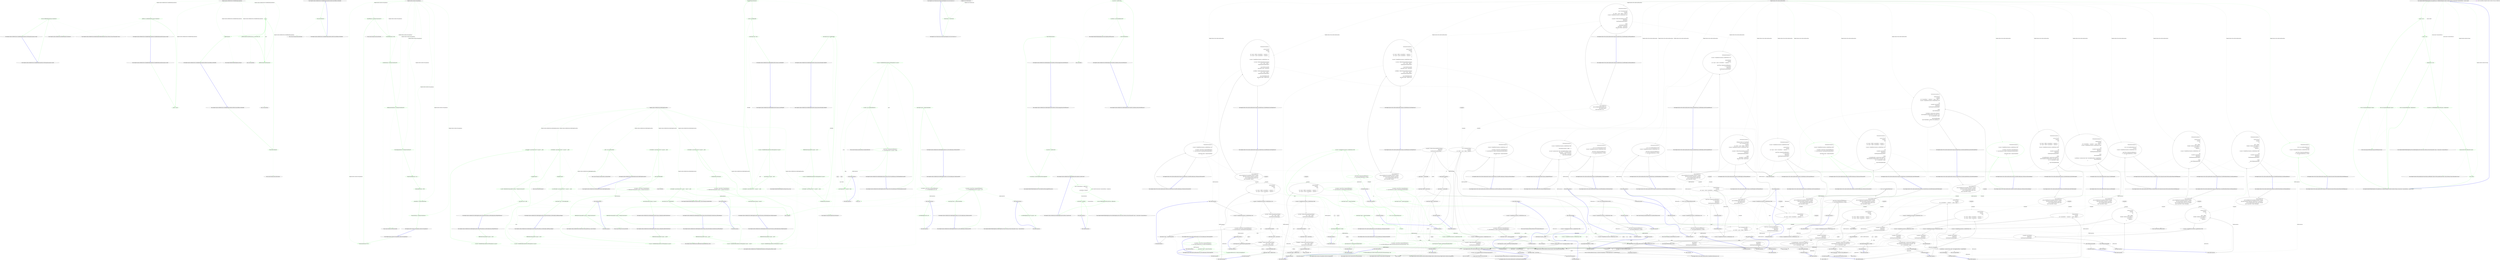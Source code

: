 digraph  {
m0_4 [label="Entry HangFire.SqlServer.RabbitMq.Tests.RabbitMqChannel.RabbitMqChannel(System.Collections.Generic.IEnumerable<string>)", span="10-10", cluster="HangFire.SqlServer.RabbitMq.Tests.RabbitMqChannel.RabbitMqChannel(System.Collections.Generic.IEnumerable<string>)", file="CleanRabbitMqQueueAttribute.cs"];
m0_5 [label="Entry HangFire.SqlServer.RabbitMq.Tests.RabbitMqChannel.CreateQueue()", span="18-18", cluster="HangFire.SqlServer.RabbitMq.Tests.RabbitMqChannel.CreateQueue()", file="CleanRabbitMqQueueAttribute.cs"];
m0_6 [label="Entry HangFire.SqlServer.RabbitMq.Tests.CleanRabbitMqQueueAttribute.Before(System.Reflection.MethodInfo)", span="20-20", cluster="HangFire.SqlServer.RabbitMq.Tests.CleanRabbitMqQueueAttribute.Before(System.Reflection.MethodInfo)", file="CleanRabbitMqQueueAttribute.cs"];
m0_7 [label="Monitor.Enter(GlobalLock)", span="22-22", cluster="HangFire.SqlServer.RabbitMq.Tests.CleanRabbitMqQueueAttribute.Before(System.Reflection.MethodInfo)", color=green, community=0, file="CleanRabbitMqQueueAttribute.cs"];
m0_8 [label=_queues, span="23-23", cluster="HangFire.SqlServer.RabbitMq.Tests.CleanRabbitMqQueueAttribute.Before(System.Reflection.MethodInfo)", color=green, community=0, file="CleanRabbitMqQueueAttribute.cs"];
m0_10 [label="_rabbitMq.Channel.QueuePurge(queue)", span="26-26", cluster="HangFire.SqlServer.RabbitMq.Tests.CleanRabbitMqQueueAttribute.Before(System.Reflection.MethodInfo)", color=green, community=0, file="CleanRabbitMqQueueAttribute.cs"];
m0_9 [label="_rabbitMq.Channel.QueueDeclare(queue, true, false, false, null)", span="25-25", cluster="HangFire.SqlServer.RabbitMq.Tests.CleanRabbitMqQueueAttribute.Before(System.Reflection.MethodInfo)", color=green, community=0, file="CleanRabbitMqQueueAttribute.cs"];
m0_11 [label="_rabbitMq.Dispose()", span="28-28", cluster="HangFire.SqlServer.RabbitMq.Tests.CleanRabbitMqQueueAttribute.Before(System.Reflection.MethodInfo)", color=green, community=0, file="CleanRabbitMqQueueAttribute.cs"];
m0_12 [label="Exit HangFire.SqlServer.RabbitMq.Tests.CleanRabbitMqQueueAttribute.Before(System.Reflection.MethodInfo)", span="20-20", cluster="HangFire.SqlServer.RabbitMq.Tests.CleanRabbitMqQueueAttribute.Before(System.Reflection.MethodInfo)", file="CleanRabbitMqQueueAttribute.cs"];
m0_17 [label="Entry HangFire.SqlServer.RabbitMq.Tests.CleanRabbitMqQueueAttribute.After(System.Reflection.MethodInfo)", span="31-31", cluster="HangFire.SqlServer.RabbitMq.Tests.CleanRabbitMqQueueAttribute.After(System.Reflection.MethodInfo)", file="CleanRabbitMqQueueAttribute.cs"];
m0_18 [label="Monitor.Exit(GlobalLock)", span="33-33", cluster="HangFire.SqlServer.RabbitMq.Tests.CleanRabbitMqQueueAttribute.After(System.Reflection.MethodInfo)", color=green, community=0, file="CleanRabbitMqQueueAttribute.cs"];
m0_19 [label="Exit HangFire.SqlServer.RabbitMq.Tests.CleanRabbitMqQueueAttribute.After(System.Reflection.MethodInfo)", span="31-31", cluster="HangFire.SqlServer.RabbitMq.Tests.CleanRabbitMqQueueAttribute.After(System.Reflection.MethodInfo)", file="CleanRabbitMqQueueAttribute.cs"];
m0_20 [label="Entry System.Threading.Monitor.Exit(object)", span="0-0", cluster="System.Threading.Monitor.Exit(object)", file="CleanRabbitMqQueueAttribute.cs"];
m0_15 [label="Entry Unk.QueuePurge", span="", cluster="Unk.QueuePurge", file="CleanRabbitMqQueueAttribute.cs"];
m0_14 [label="Entry Unk.QueueDeclare", span="", cluster="Unk.QueueDeclare", file="CleanRabbitMqQueueAttribute.cs"];
m0_21 [label="Entry HangFire.SqlServer.RabbitMq.Tests.CleanRabbitMqQueueAttribute.GetMessageQueue(params string[])", span="36-36", cluster="HangFire.SqlServer.RabbitMq.Tests.CleanRabbitMqQueueAttribute.GetMessageQueue(params string[])", file="CleanRabbitMqQueueAttribute.cs"];
m0_22 [label="return new RabbitMqChannel(queue).CreateQueue();", span="38-38", cluster="HangFire.SqlServer.RabbitMq.Tests.CleanRabbitMqQueueAttribute.GetMessageQueue(params string[])", color=green, community=0, file="CleanRabbitMqQueueAttribute.cs"];
m0_23 [label="Exit HangFire.SqlServer.RabbitMq.Tests.CleanRabbitMqQueueAttribute.GetMessageQueue(params string[])", span="36-36", cluster="HangFire.SqlServer.RabbitMq.Tests.CleanRabbitMqQueueAttribute.GetMessageQueue(params string[])", file="CleanRabbitMqQueueAttribute.cs"];
m0_16 [label="Entry HangFire.RabbitMQ.RabbitMqJobQueue.Dispose()", span="82-82", cluster="HangFire.RabbitMQ.RabbitMqJobQueue.Dispose()", file="CleanRabbitMqQueueAttribute.cs"];
m0_0 [label="Entry HangFire.SqlServer.RabbitMq.Tests.CleanRabbitMqQueueAttribute.CleanRabbitMqQueueAttribute(params string[])", span="14-14", cluster="HangFire.SqlServer.RabbitMq.Tests.CleanRabbitMqQueueAttribute.CleanRabbitMqQueueAttribute(params string[])", file="CleanRabbitMqQueueAttribute.cs"];
m0_1 [label="_queues = queues", span="16-16", cluster="HangFire.SqlServer.RabbitMq.Tests.CleanRabbitMqQueueAttribute.CleanRabbitMqQueueAttribute(params string[])", color=green, community=0, file="CleanRabbitMqQueueAttribute.cs"];
m0_2 [label="_rabbitMq = new RabbitMqChannel(_queues).CreateQueue()", span="17-17", cluster="HangFire.SqlServer.RabbitMq.Tests.CleanRabbitMqQueueAttribute.CleanRabbitMqQueueAttribute(params string[])", color=green, community=0, file="CleanRabbitMqQueueAttribute.cs"];
m0_3 [label="Exit HangFire.SqlServer.RabbitMq.Tests.CleanRabbitMqQueueAttribute.CleanRabbitMqQueueAttribute(params string[])", span="14-14", cluster="HangFire.SqlServer.RabbitMq.Tests.CleanRabbitMqQueueAttribute.CleanRabbitMqQueueAttribute(params string[])", file="CleanRabbitMqQueueAttribute.cs"];
m0_13 [label="Entry System.Threading.Monitor.Enter(object)", span="0-0", cluster="System.Threading.Monitor.Enter(object)", file="CleanRabbitMqQueueAttribute.cs"];
m0_24 [label="HangFire.SqlServer.RabbitMq.Tests.CleanRabbitMqQueueAttribute", span="", file="CleanRabbitMqQueueAttribute.cs"];
m3_12 [label="Entry System.TimeSpan.FromSeconds(double)", span="0-0", cluster="System.TimeSpan.FromSeconds(double)", file="RabbitMqJobQueue.cs"];
m3_13 [label="Entry System.TimeSpan.FromMinutes(double)", span="0-0", cluster="System.TimeSpan.FromMinutes(double)", file="RabbitMqJobQueue.cs"];
m3_0 [label="Entry Hangfire.SqlServer.SqlServerStorageOptions.SqlServerStorageOptions()", span="30-30", cluster="Hangfire.SqlServer.SqlServerStorageOptions.SqlServerStorageOptions()", file="RabbitMqJobQueue.cs"];
m3_1 [label="TransactionIsolationLevel = null", span="32-32", cluster="Hangfire.SqlServer.SqlServerStorageOptions.SqlServerStorageOptions()", color=green, community=0, file="RabbitMqJobQueue.cs"];
m3_2 [label="QueuePollInterval = TimeSpan.FromSeconds(15)", span="33-33", cluster="Hangfire.SqlServer.SqlServerStorageOptions.SqlServerStorageOptions()", color=green, community=0, file="RabbitMqJobQueue.cs"];
m3_3 [label="UseInvisibilityTimeout = false", span="34-34", cluster="Hangfire.SqlServer.SqlServerStorageOptions.SqlServerStorageOptions()", color=green, community=0, file="RabbitMqJobQueue.cs"];
m3_4 [label="InvisibilityTimeout = TimeSpan.FromMinutes(30)", span="35-35", cluster="Hangfire.SqlServer.SqlServerStorageOptions.SqlServerStorageOptions()", color=green, community=0, file="RabbitMqJobQueue.cs"];
m3_5 [label="JobExpirationCheckInterval = TimeSpan.FromMinutes(30)", span="36-36", cluster="Hangfire.SqlServer.SqlServerStorageOptions.SqlServerStorageOptions()", color=green, community=0, file="RabbitMqJobQueue.cs"];
m3_6 [label="CountersAggregateInterval = TimeSpan.FromMinutes(5)", span="37-37", cluster="Hangfire.SqlServer.SqlServerStorageOptions.SqlServerStorageOptions()", color=green, community=0, file="RabbitMqJobQueue.cs"];
m3_7 [label="PrepareSchemaIfNecessary = true", span="38-38", cluster="Hangfire.SqlServer.SqlServerStorageOptions.SqlServerStorageOptions()", color=green, community=0, file="RabbitMqJobQueue.cs"];
m3_8 [label="DashboardJobListLimit = 10000", span="39-39", cluster="Hangfire.SqlServer.SqlServerStorageOptions.SqlServerStorageOptions()", color=green, community=0, file="RabbitMqJobQueue.cs"];
m3_9 [label="_schemaName = Constants.DefaultSchema", span="40-40", cluster="Hangfire.SqlServer.SqlServerStorageOptions.SqlServerStorageOptions()", color=green, community=0, file="RabbitMqJobQueue.cs"];
m3_10 [label="TransactionTimeout = TimeSpan.FromMinutes(1)", span="41-41", cluster="Hangfire.SqlServer.SqlServerStorageOptions.SqlServerStorageOptions()", color=green, community=0, file="RabbitMqJobQueue.cs"];
m3_11 [label="Exit Hangfire.SqlServer.SqlServerStorageOptions.SqlServerStorageOptions()", span="30-30", cluster="Hangfire.SqlServer.SqlServerStorageOptions.SqlServerStorageOptions()", file="RabbitMqJobQueue.cs"];
m3_14 [label="Hangfire.SqlServer.SqlServerStorageOptions", span="", file="RabbitMqJobQueue.cs"];
m4_31 [label="Entry HangFire.RabbitMQ.RabbitMqJobQueue.Dequeue(string[], System.Threading.CancellationToken)", span="40-40", cluster="HangFire.RabbitMQ.RabbitMqJobQueue.Dequeue(string[], System.Threading.CancellationToken)", file="RabbitMqJobQueueFacts.cs"];
m4_56 [label="Entry HangFire.SqlServer.RabbitMq.Tests.RabbitMqJobQueueFacts.Dequeue_MakesJobInvisibleForOtherFetchers()", span="92-92", cluster="HangFire.SqlServer.RabbitMq.Tests.RabbitMqJobQueueFacts.Dequeue_MakesJobInvisibleForOtherFetchers()", file="RabbitMqJobQueueFacts.cs"];
m4_57 [label="RabbitMqUtils.EnqueueJobId(''my-queue'', ''job-id9'')", span="95-95", cluster="HangFire.SqlServer.RabbitMq.Tests.RabbitMqJobQueueFacts.Dequeue_MakesJobInvisibleForOtherFetchers()", color=green, community=0, file="RabbitMqJobQueueFacts.cs"];
m4_58 [label="var queue = CleanRabbitMqQueueAttribute.GetMessageQueue(''my-queue'')", span="97-97", cluster="HangFire.SqlServer.RabbitMq.Tests.RabbitMqJobQueueFacts.Dequeue_MakesJobInvisibleForOtherFetchers()", color=green, community=0, file="RabbitMqJobQueueFacts.cs"];
m4_59 [label="var fetchedJob = queue.Dequeue(new[] {''my-queue''}, _token)", span="100-100", cluster="HangFire.SqlServer.RabbitMq.Tests.RabbitMqJobQueueFacts.Dequeue_MakesJobInvisibleForOtherFetchers()", color=green, community=0, file="RabbitMqJobQueueFacts.cs"];
m4_60 [label="Assert.NotNull(fetchedJob)", span="103-103", cluster="HangFire.SqlServer.RabbitMq.Tests.RabbitMqJobQueueFacts.Dequeue_MakesJobInvisibleForOtherFetchers()", color=green, community=0, file="RabbitMqJobQueueFacts.cs"];
m4_61 [label="var exception = Assert.Throws<TimeoutException>(\r\n                    () => RabbitMqUtils.DequeueJobId(''my-queue'', TimeSpan.FromSeconds(1)))", span="105-106", cluster="HangFire.SqlServer.RabbitMq.Tests.RabbitMqJobQueueFacts.Dequeue_MakesJobInvisibleForOtherFetchers()", color=green, community=0, file="RabbitMqJobQueueFacts.cs"];
m4_62 [label="Assert.Equal(exception.Message, ''my-queue'')", span="108-108", cluster="HangFire.SqlServer.RabbitMq.Tests.RabbitMqJobQueueFacts.Dequeue_MakesJobInvisibleForOtherFetchers()", color=green, community=0, file="RabbitMqJobQueueFacts.cs"];
m4_63 [label="Exit HangFire.SqlServer.RabbitMq.Tests.RabbitMqJobQueueFacts.Dequeue_MakesJobInvisibleForOtherFetchers()", span="92-92", cluster="HangFire.SqlServer.RabbitMq.Tests.RabbitMqJobQueueFacts.Dequeue_MakesJobInvisibleForOtherFetchers()", file="RabbitMqJobQueueFacts.cs"];
m4_32 [label="Entry HangFire.Storage.IFetchedJob.RemoveFromQueue()", span="24-24", cluster="HangFire.Storage.IFetchedJob.RemoveFromQueue()", file="RabbitMqJobQueueFacts.cs"];
m4_69 [label="Entry HangFire.SqlServer.RabbitMq.Tests.RabbitMqUtils.DequeueJobId(string, System.TimeSpan)", span="22-22", cluster="HangFire.SqlServer.RabbitMq.Tests.RabbitMqUtils.DequeueJobId(string, System.TimeSpan)", file="RabbitMqJobQueueFacts.cs"];
m4_9 [label="Entry Unk.Equal", span="", cluster="Unk.Equal", file="RabbitMqJobQueueFacts.cs"];
m4_3 [label="Entry System.Threading.CancellationToken.CancellationToken()", span="0-0", cluster="System.Threading.CancellationToken.CancellationToken()", file="RabbitMqJobQueueFacts.cs"];
m4_41 [label="Entry HangFire.SqlServer.RabbitMq.Tests.RabbitMqJobQueueFacts.Dequeue_ThrowsCanceledException_WhenTokenHasBeenCancelled()", span="68-68", cluster="HangFire.SqlServer.RabbitMq.Tests.RabbitMqJobQueueFacts.Dequeue_ThrowsCanceledException_WhenTokenHasBeenCancelled()", file="RabbitMqJobQueueFacts.cs"];
m4_42 [label="var queue = CleanRabbitMqQueueAttribute.GetMessageQueue(''my-queue'')", span="70-70", cluster="HangFire.SqlServer.RabbitMq.Tests.RabbitMqJobQueueFacts.Dequeue_ThrowsCanceledException_WhenTokenHasBeenCancelled()", color=green, community=0, file="RabbitMqJobQueueFacts.cs"];
m4_43 [label="var token = new CancellationToken(true)", span="72-72", cluster="HangFire.SqlServer.RabbitMq.Tests.RabbitMqJobQueueFacts.Dequeue_ThrowsCanceledException_WhenTokenHasBeenCancelled()", color=green, community=0, file="RabbitMqJobQueueFacts.cs"];
m4_44 [label="Assert.Throws<OperationCanceledException>(\r\n                    () => queue.Dequeue(new[] {''my-queue''}, token))", span="74-75", cluster="HangFire.SqlServer.RabbitMq.Tests.RabbitMqJobQueueFacts.Dequeue_ThrowsCanceledException_WhenTokenHasBeenCancelled()", color=green, community=0, file="RabbitMqJobQueueFacts.cs"];
m4_45 [label="Exit HangFire.SqlServer.RabbitMq.Tests.RabbitMqJobQueueFacts.Dequeue_ThrowsCanceledException_WhenTokenHasBeenCancelled()", span="68-68", cluster="HangFire.SqlServer.RabbitMq.Tests.RabbitMqJobQueueFacts.Dequeue_ThrowsCanceledException_WhenTokenHasBeenCancelled()", file="RabbitMqJobQueueFacts.cs"];
m4_14 [label="Entry HangFire.SqlServer.RabbitMq.Tests.RabbitMqJobQueueFacts.Ctor_ThrowsAnException_WhenFactoryIsNull()", span="26-26", cluster="HangFire.SqlServer.RabbitMq.Tests.RabbitMqJobQueueFacts.Ctor_ThrowsAnException_WhenFactoryIsNull()", file="RabbitMqJobQueueFacts.cs"];
m4_15 [label="var exception = Assert.Throws<ArgumentNullException>(\r\n                () => new RabbitMqJobQueue(new[]{''my-queue''}, null))", span="28-29", cluster="HangFire.SqlServer.RabbitMq.Tests.RabbitMqJobQueueFacts.Ctor_ThrowsAnException_WhenFactoryIsNull()", color=green, community=0, file="RabbitMqJobQueueFacts.cs"];
m4_16 [label="Assert.Equal(''factory'', exception.ParamName)", span="31-31", cluster="HangFire.SqlServer.RabbitMq.Tests.RabbitMqJobQueueFacts.Ctor_ThrowsAnException_WhenFactoryIsNull()", color=green, community=0, file="RabbitMqJobQueueFacts.cs"];
m4_17 [label="Exit HangFire.SqlServer.RabbitMq.Tests.RabbitMqJobQueueFacts.Ctor_ThrowsAnException_WhenFactoryIsNull()", span="26-26", cluster="HangFire.SqlServer.RabbitMq.Tests.RabbitMqJobQueueFacts.Ctor_ThrowsAnException_WhenFactoryIsNull()", file="RabbitMqJobQueueFacts.cs"];
m4_33 [label="Entry HangFire.SqlServer.RabbitMq.Tests.RabbitMqJobQueueFacts.Dequeue_ReturnsFetchedJob_WithJobId()", span="54-54", cluster="HangFire.SqlServer.RabbitMq.Tests.RabbitMqJobQueueFacts.Dequeue_ReturnsFetchedJob_WithJobId()", file="RabbitMqJobQueueFacts.cs"];
m4_34 [label="RabbitMqUtils.EnqueueJobId(''my-queue'', ''job-id'')", span="56-56", cluster="HangFire.SqlServer.RabbitMq.Tests.RabbitMqJobQueueFacts.Dequeue_ReturnsFetchedJob_WithJobId()", color=green, community=0, file="RabbitMqJobQueueFacts.cs"];
m4_35 [label="var queue = CleanRabbitMqQueueAttribute.GetMessageQueue(''my-queue'')", span="58-58", cluster="HangFire.SqlServer.RabbitMq.Tests.RabbitMqJobQueueFacts.Dequeue_ReturnsFetchedJob_WithJobId()", color=green, community=0, file="RabbitMqJobQueueFacts.cs"];
m4_36 [label="var fetchedJob = queue.Dequeue(new[] { ''my-queue'' }, _token)", span="60-60", cluster="HangFire.SqlServer.RabbitMq.Tests.RabbitMqJobQueueFacts.Dequeue_ReturnsFetchedJob_WithJobId()", color=green, community=0, file="RabbitMqJobQueueFacts.cs"];
m4_37 [label="fetchedJob.RemoveFromQueue()", span="61-61", cluster="HangFire.SqlServer.RabbitMq.Tests.RabbitMqJobQueueFacts.Dequeue_ReturnsFetchedJob_WithJobId()", color=green, community=0, file="RabbitMqJobQueueFacts.cs"];
m4_38 [label="Assert.Equal(''job-id'', fetchedJob.JobId)", span="63-63", cluster="HangFire.SqlServer.RabbitMq.Tests.RabbitMqJobQueueFacts.Dequeue_ReturnsFetchedJob_WithJobId()", color=green, community=0, file="RabbitMqJobQueueFacts.cs"];
m4_39 [label="Exit HangFire.SqlServer.RabbitMq.Tests.RabbitMqJobQueueFacts.Dequeue_ReturnsFetchedJob_WithJobId()", span="54-54", cluster="HangFire.SqlServer.RabbitMq.Tests.RabbitMqJobQueueFacts.Dequeue_ReturnsFetchedJob_WithJobId()", file="RabbitMqJobQueueFacts.cs"];
m4_21 [label="Entry HangFire.SqlServer.RabbitMq.Tests.RabbitMqJobQueueFacts.Enqueue_SendsTheJobId()", span="35-35", cluster="HangFire.SqlServer.RabbitMq.Tests.RabbitMqJobQueueFacts.Enqueue_SendsTheJobId()", file="RabbitMqJobQueueFacts.cs"];
m4_22 [label="var queue = CleanRabbitMqQueueAttribute.GetMessageQueue(''my-queue'')", span="38-38", cluster="HangFire.SqlServer.RabbitMq.Tests.RabbitMqJobQueueFacts.Enqueue_SendsTheJobId()", color=green, community=0, file="RabbitMqJobQueueFacts.cs"];
m4_23 [label="queue.Enqueue(''my-queue'', ''job-id'')", span="41-41", cluster="HangFire.SqlServer.RabbitMq.Tests.RabbitMqJobQueueFacts.Enqueue_SendsTheJobId()", color=green, community=0, file="RabbitMqJobQueueFacts.cs"];
m4_24 [label="var fetchedJob = queue.Dequeue(new[] { ''my-queue'' }, _token)", span="44-44", cluster="HangFire.SqlServer.RabbitMq.Tests.RabbitMqJobQueueFacts.Enqueue_SendsTheJobId()", color=green, community=0, file="RabbitMqJobQueueFacts.cs"];
m4_25 [label="fetchedJob.RemoveFromQueue()", span="45-45", cluster="HangFire.SqlServer.RabbitMq.Tests.RabbitMqJobQueueFacts.Enqueue_SendsTheJobId()", color=green, community=0, file="RabbitMqJobQueueFacts.cs"];
m4_26 [label="var body = fetchedJob.JobId", span="47-47", cluster="HangFire.SqlServer.RabbitMq.Tests.RabbitMqJobQueueFacts.Enqueue_SendsTheJobId()", color=green, community=0, file="RabbitMqJobQueueFacts.cs"];
m4_27 [label="Assert.Equal(''job-id'', body)", span="49-49", cluster="HangFire.SqlServer.RabbitMq.Tests.RabbitMqJobQueueFacts.Enqueue_SendsTheJobId()", color=green, community=0, file="RabbitMqJobQueueFacts.cs"];
m4_28 [label="Exit HangFire.SqlServer.RabbitMq.Tests.RabbitMqJobQueueFacts.Enqueue_SendsTheJobId()", span="35-35", cluster="HangFire.SqlServer.RabbitMq.Tests.RabbitMqJobQueueFacts.Enqueue_SendsTheJobId()", file="RabbitMqJobQueueFacts.cs"];
m4_8 [label="Entry Unk.>", span="", cluster="Unk.>", file="RabbitMqJobQueueFacts.cs"];
m4_68 [label="Entry System.TimeSpan.FromSeconds(double)", span="0-0", cluster="System.TimeSpan.FromSeconds(double)", file="RabbitMqJobQueueFacts.cs"];
m4_90 [label="Entry HangFire.SqlServer.RabbitMq.Tests.RabbitMqJobQueueFacts.DisposeWithoutRemoval_OnFetchedJob_CanBeDequeuedAgain()", span="152-152", cluster="HangFire.SqlServer.RabbitMq.Tests.RabbitMqJobQueueFacts.DisposeWithoutRemoval_OnFetchedJob_CanBeDequeuedAgain()", file="RabbitMqJobQueueFacts.cs"];
m4_91 [label="RabbitMqUtils.EnqueueJobId(''my-queue'', ''job-id'')", span="155-155", cluster="HangFire.SqlServer.RabbitMq.Tests.RabbitMqJobQueueFacts.DisposeWithoutRemoval_OnFetchedJob_CanBeDequeuedAgain()", color=green, community=0, file="RabbitMqJobQueueFacts.cs"];
m4_92 [label="var queue = CleanRabbitMqQueueAttribute.GetMessageQueue(''my-queue'')", span="157-157", cluster="HangFire.SqlServer.RabbitMq.Tests.RabbitMqJobQueueFacts.DisposeWithoutRemoval_OnFetchedJob_CanBeDequeuedAgain()", color=green, community=0, file="RabbitMqJobQueueFacts.cs"];
m4_93 [label="var fetchedJob = queue.Dequeue(new[] { ''my-queue'' }, _token)", span="160-160", cluster="HangFire.SqlServer.RabbitMq.Tests.RabbitMqJobQueueFacts.DisposeWithoutRemoval_OnFetchedJob_CanBeDequeuedAgain()", color=green, community=0, file="RabbitMqJobQueueFacts.cs"];
m4_95 [label="var newFetchedJob = queue.Dequeue(new[] { ''my-queue'' }, _token)", span="164-164", cluster="HangFire.SqlServer.RabbitMq.Tests.RabbitMqJobQueueFacts.DisposeWithoutRemoval_OnFetchedJob_CanBeDequeuedAgain()", color=green, community=0, file="RabbitMqJobQueueFacts.cs"];
m4_94 [label="fetchedJob.Dispose()", span="161-161", cluster="HangFire.SqlServer.RabbitMq.Tests.RabbitMqJobQueueFacts.DisposeWithoutRemoval_OnFetchedJob_CanBeDequeuedAgain()", color=green, community=0, file="RabbitMqJobQueueFacts.cs"];
m4_96 [label="Assert.Equal(''job-id'', newFetchedJob.JobId)", span="166-166", cluster="HangFire.SqlServer.RabbitMq.Tests.RabbitMqJobQueueFacts.DisposeWithoutRemoval_OnFetchedJob_CanBeDequeuedAgain()", color=green, community=0, file="RabbitMqJobQueueFacts.cs"];
m4_97 [label="Exit HangFire.SqlServer.RabbitMq.Tests.RabbitMqJobQueueFacts.DisposeWithoutRemoval_OnFetchedJob_CanBeDequeuedAgain()", span="152-152", cluster="HangFire.SqlServer.RabbitMq.Tests.RabbitMqJobQueueFacts.DisposeWithoutRemoval_OnFetchedJob_CanBeDequeuedAgain()", file="RabbitMqJobQueueFacts.cs"];
m4_30 [label="Entry HangFire.RabbitMQ.RabbitMqJobQueue.Enqueue(string, string)", span="73-73", cluster="HangFire.RabbitMQ.RabbitMqJobQueue.Enqueue(string, string)", file="RabbitMqJobQueueFacts.cs"];
m4_64 [label="Entry Unk.NotNull", span="", cluster="Unk.NotNull", file="RabbitMqJobQueueFacts.cs"];
m4_50 [label="Entry HangFire.SqlServer.RabbitMq.Tests.RabbitMqJobQueueFacts.Dequeue_ReturnsFetchedJob_FromOtherQueues_IfFirstAreEmpty()", span="80-80", cluster="HangFire.SqlServer.RabbitMq.Tests.RabbitMqJobQueueFacts.Dequeue_ReturnsFetchedJob_FromOtherQueues_IfFirstAreEmpty()", file="RabbitMqJobQueueFacts.cs"];
m4_51 [label="RabbitMqUtils.EnqueueJobId(''queue-2'', ''job-id'')", span="82-82", cluster="HangFire.SqlServer.RabbitMq.Tests.RabbitMqJobQueueFacts.Dequeue_ReturnsFetchedJob_FromOtherQueues_IfFirstAreEmpty()", color=green, community=0, file="RabbitMqJobQueueFacts.cs"];
m4_52 [label="var queue = CleanRabbitMqQueueAttribute.GetMessageQueue(''queue-1'', ''queue-2'')", span="83-83", cluster="HangFire.SqlServer.RabbitMq.Tests.RabbitMqJobQueueFacts.Dequeue_ReturnsFetchedJob_FromOtherQueues_IfFirstAreEmpty()", color=green, community=0, file="RabbitMqJobQueueFacts.cs"];
m4_53 [label="var fetchedJob = queue.Dequeue(new[] {''queue-1'', ''queue-2''}, _token)", span="85-85", cluster="HangFire.SqlServer.RabbitMq.Tests.RabbitMqJobQueueFacts.Dequeue_ReturnsFetchedJob_FromOtherQueues_IfFirstAreEmpty()", color=green, community=0, file="RabbitMqJobQueueFacts.cs"];
m4_54 [label="Assert.Equal(''job-id'', fetchedJob.JobId)", span="87-87", cluster="HangFire.SqlServer.RabbitMq.Tests.RabbitMqJobQueueFacts.Dequeue_ReturnsFetchedJob_FromOtherQueues_IfFirstAreEmpty()", color=green, community=0, file="RabbitMqJobQueueFacts.cs"];
m4_55 [label="Exit HangFire.SqlServer.RabbitMq.Tests.RabbitMqJobQueueFacts.Dequeue_ReturnsFetchedJob_FromOtherQueues_IfFirstAreEmpty()", span="80-80", cluster="HangFire.SqlServer.RabbitMq.Tests.RabbitMqJobQueueFacts.Dequeue_ReturnsFetchedJob_FromOtherQueues_IfFirstAreEmpty()", file="RabbitMqJobQueueFacts.cs"];
m4_0 [label="Entry HangFire.SqlServer.RabbitMq.Tests.RabbitMqJobQueueFacts.RabbitMqJobQueueFacts()", span="11-11", cluster="HangFire.SqlServer.RabbitMq.Tests.RabbitMqJobQueueFacts.RabbitMqJobQueueFacts()", file="RabbitMqJobQueueFacts.cs"];
m4_1 [label="_token = new CancellationToken()", span="13-13", cluster="HangFire.SqlServer.RabbitMq.Tests.RabbitMqJobQueueFacts.RabbitMqJobQueueFacts()", color=green, community=0, file="RabbitMqJobQueueFacts.cs"];
m4_2 [label="Exit HangFire.SqlServer.RabbitMq.Tests.RabbitMqJobQueueFacts.RabbitMqJobQueueFacts()", span="11-11", cluster="HangFire.SqlServer.RabbitMq.Tests.RabbitMqJobQueueFacts.RabbitMqJobQueueFacts()", file="RabbitMqJobQueueFacts.cs"];
m4_70 [label="Entry HangFire.SqlServer.RabbitMq.Tests.RabbitMqJobQueueFacts.RemoveFromQueue_OnFetchedJob_RemovesTheJobCompletely()", span="113-113", cluster="HangFire.SqlServer.RabbitMq.Tests.RabbitMqJobQueueFacts.RemoveFromQueue_OnFetchedJob_RemovesTheJobCompletely()", file="RabbitMqJobQueueFacts.cs"];
m4_71 [label="RabbitMqUtils.EnqueueJobId(''my-queue'', ''job-id'')", span="116-116", cluster="HangFire.SqlServer.RabbitMq.Tests.RabbitMqJobQueueFacts.RemoveFromQueue_OnFetchedJob_RemovesTheJobCompletely()", color=green, community=0, file="RabbitMqJobQueueFacts.cs"];
m4_72 [label="var queue = CleanRabbitMqQueueAttribute.GetMessageQueue(''my-queue'')", span="117-117", cluster="HangFire.SqlServer.RabbitMq.Tests.RabbitMqJobQueueFacts.RemoveFromQueue_OnFetchedJob_RemovesTheJobCompletely()", color=green, community=0, file="RabbitMqJobQueueFacts.cs"];
m4_73 [label="var fetchedJob = queue.Dequeue(new[] {''my-queue''}, _token)", span="120-120", cluster="HangFire.SqlServer.RabbitMq.Tests.RabbitMqJobQueueFacts.RemoveFromQueue_OnFetchedJob_RemovesTheJobCompletely()", color=green, community=0, file="RabbitMqJobQueueFacts.cs"];
m4_74 [label="fetchedJob.RemoveFromQueue()", span="122-122", cluster="HangFire.SqlServer.RabbitMq.Tests.RabbitMqJobQueueFacts.RemoveFromQueue_OnFetchedJob_RemovesTheJobCompletely()", color=green, community=0, file="RabbitMqJobQueueFacts.cs"];
m4_75 [label="var exception = Assert.Throws<TimeoutException>(\r\n                    () => RabbitMqUtils.DequeueJobId(''my-queue'', TimeSpan.FromSeconds(1)))", span="126-127", cluster="HangFire.SqlServer.RabbitMq.Tests.RabbitMqJobQueueFacts.RemoveFromQueue_OnFetchedJob_RemovesTheJobCompletely()", color=green, community=0, file="RabbitMqJobQueueFacts.cs"];
m4_76 [label="Assert.Equal(exception.Message, ''my-queue'')", span="129-129", cluster="HangFire.SqlServer.RabbitMq.Tests.RabbitMqJobQueueFacts.RemoveFromQueue_OnFetchedJob_RemovesTheJobCompletely()", color=green, community=0, file="RabbitMqJobQueueFacts.cs"];
m4_77 [label="Exit HangFire.SqlServer.RabbitMq.Tests.RabbitMqJobQueueFacts.RemoveFromQueue_OnFetchedJob_RemovesTheJobCompletely()", span="113-113", cluster="HangFire.SqlServer.RabbitMq.Tests.RabbitMqJobQueueFacts.RemoveFromQueue_OnFetchedJob_RemovesTheJobCompletely()", file="RabbitMqJobQueueFacts.cs"];
m4_40 [label="Entry HangFire.SqlServer.RabbitMq.Tests.RabbitMqUtils.EnqueueJobId(string, string)", span="9-9", cluster="HangFire.SqlServer.RabbitMq.Tests.RabbitMqUtils.EnqueueJobId(string, string)", file="RabbitMqJobQueueFacts.cs"];
m4_78 [label="Entry lambda expression", span="127-127", cluster="lambda expression", file="RabbitMqJobQueueFacts.cs"];
m4_10 [label="Entry lambda expression", span="20-20", cluster="lambda expression", file="RabbitMqJobQueueFacts.cs"];
m4_11 [label="new RabbitMqJobQueue(null, null)", span="20-20", cluster="lambda expression", color=green, community=0, file="RabbitMqJobQueueFacts.cs"];
m4_12 [label="Exit lambda expression", span="20-20", cluster="lambda expression", file="RabbitMqJobQueueFacts.cs"];
m4_18 [label="Entry lambda expression", span="29-29", cluster="lambda expression", file="RabbitMqJobQueueFacts.cs"];
m4_19 [label="new RabbitMqJobQueue(new[]{''my-queue''}, null)", span="29-29", cluster="lambda expression", color=green, community=0, file="RabbitMqJobQueueFacts.cs"];
m4_20 [label="Exit lambda expression", span="29-29", cluster="lambda expression", file="RabbitMqJobQueueFacts.cs"];
m4_48 [label="queue.Dequeue(new[] {''my-queue''}, token)", span="75-75", cluster="lambda expression", color=green, community=0, file="RabbitMqJobQueueFacts.cs"];
m4_47 [label="Entry lambda expression", span="75-75", cluster="lambda expression", file="RabbitMqJobQueueFacts.cs"];
m4_49 [label="Exit lambda expression", span="75-75", cluster="lambda expression", file="RabbitMqJobQueueFacts.cs"];
m4_65 [label="Entry lambda expression", span="106-106", cluster="lambda expression", file="RabbitMqJobQueueFacts.cs"];
m4_66 [label="RabbitMqUtils.DequeueJobId(''my-queue'', TimeSpan.FromSeconds(1))", span="106-106", cluster="lambda expression", color=green, community=0, file="RabbitMqJobQueueFacts.cs"];
m4_67 [label="Exit lambda expression", span="106-106", cluster="lambda expression", file="RabbitMqJobQueueFacts.cs"];
m4_79 [label="RabbitMqUtils.DequeueJobId(''my-queue'', TimeSpan.FromSeconds(1))", span="127-127", cluster="lambda expression", color=green, community=0, file="RabbitMqJobQueueFacts.cs"];
m4_80 [label="Exit lambda expression", span="127-127", cluster="lambda expression", file="RabbitMqJobQueueFacts.cs"];
m4_29 [label="Entry HangFire.SqlServer.RabbitMq.Tests.CleanRabbitMqQueueAttribute.GetMessageQueue(params string[])", span="36-36", cluster="HangFire.SqlServer.RabbitMq.Tests.CleanRabbitMqQueueAttribute.GetMessageQueue(params string[])", file="RabbitMqJobQueueFacts.cs"];
m4_46 [label="Entry System.Threading.CancellationToken.CancellationToken(bool)", span="0-0", cluster="System.Threading.CancellationToken.CancellationToken(bool)", file="RabbitMqJobQueueFacts.cs"];
m4_13 [label="Entry HangFire.RabbitMQ.RabbitMqJobQueue.RabbitMqJobQueue(System.Collections.Generic.IEnumerable<string>, ConnectionFactory)", span="22-22", cluster="HangFire.RabbitMQ.RabbitMqJobQueue.RabbitMqJobQueue(System.Collections.Generic.IEnumerable<string>, ConnectionFactory)", file="RabbitMqJobQueueFacts.cs"];
m4_81 [label="Entry HangFire.SqlServer.RabbitMq.Tests.RabbitMqJobQueueFacts.DisposeWithoutRemoval_OnFetchedJob_ReturnsTheJobToTheQueue()", span="134-134", cluster="HangFire.SqlServer.RabbitMq.Tests.RabbitMqJobQueueFacts.DisposeWithoutRemoval_OnFetchedJob_ReturnsTheJobToTheQueue()", file="RabbitMqJobQueueFacts.cs"];
m4_82 [label="RabbitMqUtils.EnqueueJobId(''my-queue'', ''job-id'')", span="137-137", cluster="HangFire.SqlServer.RabbitMq.Tests.RabbitMqJobQueueFacts.DisposeWithoutRemoval_OnFetchedJob_ReturnsTheJobToTheQueue()", color=green, community=0, file="RabbitMqJobQueueFacts.cs"];
m4_83 [label="var queue = CleanRabbitMqQueueAttribute.GetMessageQueue(''my-queue'')", span="139-139", cluster="HangFire.SqlServer.RabbitMq.Tests.RabbitMqJobQueueFacts.DisposeWithoutRemoval_OnFetchedJob_ReturnsTheJobToTheQueue()", color=green, community=0, file="RabbitMqJobQueueFacts.cs"];
m4_84 [label="var fetchedJob = queue.Dequeue(new[] {''my-queue''}, _token)", span="142-142", cluster="HangFire.SqlServer.RabbitMq.Tests.RabbitMqJobQueueFacts.DisposeWithoutRemoval_OnFetchedJob_ReturnsTheJobToTheQueue()", color=green, community=0, file="RabbitMqJobQueueFacts.cs"];
m4_85 [label="fetchedJob.Dispose()", span="143-143", cluster="HangFire.SqlServer.RabbitMq.Tests.RabbitMqJobQueueFacts.DisposeWithoutRemoval_OnFetchedJob_ReturnsTheJobToTheQueue()", color=green, community=0, file="RabbitMqJobQueueFacts.cs"];
m4_86 [label="var jobId = RabbitMqUtils.DequeueJobId(''my-queue'', TimeSpan.FromSeconds(5))", span="146-146", cluster="HangFire.SqlServer.RabbitMq.Tests.RabbitMqJobQueueFacts.DisposeWithoutRemoval_OnFetchedJob_ReturnsTheJobToTheQueue()", color=green, community=0, file="RabbitMqJobQueueFacts.cs"];
m4_87 [label="Assert.Equal(''job-id'', jobId)", span="147-147", cluster="HangFire.SqlServer.RabbitMq.Tests.RabbitMqJobQueueFacts.DisposeWithoutRemoval_OnFetchedJob_ReturnsTheJobToTheQueue()", color=green, community=0, file="RabbitMqJobQueueFacts.cs"];
m4_88 [label="Exit HangFire.SqlServer.RabbitMq.Tests.RabbitMqJobQueueFacts.DisposeWithoutRemoval_OnFetchedJob_ReturnsTheJobToTheQueue()", span="134-134", cluster="HangFire.SqlServer.RabbitMq.Tests.RabbitMqJobQueueFacts.DisposeWithoutRemoval_OnFetchedJob_ReturnsTheJobToTheQueue()", file="RabbitMqJobQueueFacts.cs"];
m4_89 [label="Entry System.IDisposable.Dispose()", span="0-0", cluster="System.IDisposable.Dispose()", file="RabbitMqJobQueueFacts.cs"];
m4_4 [label="Entry HangFire.SqlServer.RabbitMq.Tests.RabbitMqJobQueueFacts.Ctor_ThrowsAnException_WhenQueueIsNull()", span="17-17", cluster="HangFire.SqlServer.RabbitMq.Tests.RabbitMqJobQueueFacts.Ctor_ThrowsAnException_WhenQueueIsNull()", file="RabbitMqJobQueueFacts.cs"];
m4_5 [label="var exception = Assert.Throws<ArgumentNullException>(\r\n                () => new RabbitMqJobQueue(null, null))", span="19-20", cluster="HangFire.SqlServer.RabbitMq.Tests.RabbitMqJobQueueFacts.Ctor_ThrowsAnException_WhenQueueIsNull()", color=green, community=0, file="RabbitMqJobQueueFacts.cs"];
m4_6 [label="Assert.Equal(''queues'', exception.ParamName)", span="22-22", cluster="HangFire.SqlServer.RabbitMq.Tests.RabbitMqJobQueueFacts.Ctor_ThrowsAnException_WhenQueueIsNull()", color=green, community=0, file="RabbitMqJobQueueFacts.cs"];
m4_7 [label="Exit HangFire.SqlServer.RabbitMq.Tests.RabbitMqJobQueueFacts.Ctor_ThrowsAnException_WhenQueueIsNull()", span="17-17", cluster="HangFire.SqlServer.RabbitMq.Tests.RabbitMqJobQueueFacts.Ctor_ThrowsAnException_WhenQueueIsNull()", file="RabbitMqJobQueueFacts.cs"];
m4_98 [label="HangFire.SqlServer.RabbitMq.Tests.RabbitMqJobQueueFacts", span="", file="RabbitMqJobQueueFacts.cs"];
m4_99 [label=queue, span="", file="RabbitMqJobQueueFacts.cs"];
m4_100 [label=token, span="", file="RabbitMqJobQueueFacts.cs"];
m5_2 [label="Entry HangFire.Server.WorkerContext.WorkerContext(HangFire.Server.ServerContext, int)", span="13-13", cluster="HangFire.Server.WorkerContext.WorkerContext(HangFire.Server.ServerContext, int)", file="RabbitMqJobQueueProvider.cs"];
m5_3 [label="WorkerNumber = workerNumber", span="16-16", cluster="HangFire.Server.WorkerContext.WorkerContext(HangFire.Server.ServerContext, int)", color=green, community=0, file="RabbitMqJobQueueProvider.cs"];
m5_4 [label="Exit HangFire.Server.WorkerContext.WorkerContext(HangFire.Server.ServerContext, int)", span="13-13", cluster="HangFire.Server.WorkerContext.WorkerContext(HangFire.Server.ServerContext, int)", file="RabbitMqJobQueueProvider.cs"];
m5_5 [label="HangFire.Server.WorkerContext", span="", file="RabbitMqJobQueueProvider.cs"];
m6_7 [label="Entry Unk.NotNull", span="", cluster="Unk.NotNull", file="RabbitMqJobQueueProviderFacts.cs"];
m6_6 [label="Entry HangFire.RabbitMQ.RabbitMqJobQueueProvider.GetJobQueue(IDbConnection)", span="27-27", cluster="HangFire.RabbitMQ.RabbitMqJobQueueProvider.GetJobQueue(IDbConnection)", file="RabbitMqJobQueueProviderFacts.cs"];
m6_13 [label="Entry HangFire.RabbitMQ.RabbitMqJobQueueProvider.GetJobQueueMonitoringApi(IDbConnection)", span="32-32", cluster="HangFire.RabbitMQ.RabbitMqJobQueueProvider.GetJobQueueMonitoringApi(IDbConnection)", file="RabbitMqJobQueueProviderFacts.cs"];
m6_17 [label="Entry HangFire.RabbitMQ.RabbitMqJobQueueProvider.RabbitMqJobQueueProvider(System.Collections.Generic.IEnumerable<string>, System.Action<ConnectionFactory>)", span="15-15", cluster="HangFire.RabbitMQ.RabbitMqJobQueueProvider.RabbitMqJobQueueProvider(System.Collections.Generic.IEnumerable<string>, System.Action<ConnectionFactory>)", file="RabbitMqJobQueueProviderFacts.cs"];
m6_8 [label="Entry HangFire.SqlServer.RabbitMq.Tests.RabbitMqJobQueueProviderFacts.GetMonitoringApi_ReturnsNonNullInstance()", span="23-23", cluster="HangFire.SqlServer.RabbitMq.Tests.RabbitMqJobQueueProviderFacts.GetMonitoringApi_ReturnsNonNullInstance()", file="RabbitMqJobQueueProviderFacts.cs"];
m6_9 [label="var provider = CreateProvider()", span="25-25", cluster="HangFire.SqlServer.RabbitMq.Tests.RabbitMqJobQueueProviderFacts.GetMonitoringApi_ReturnsNonNullInstance()", color=green, community=0, file="RabbitMqJobQueueProviderFacts.cs"];
m6_10 [label="var monitoring = provider.GetJobQueueMonitoringApi(null)", span="27-27", cluster="HangFire.SqlServer.RabbitMq.Tests.RabbitMqJobQueueProviderFacts.GetMonitoringApi_ReturnsNonNullInstance()", color=green, community=0, file="RabbitMqJobQueueProviderFacts.cs"];
m6_11 [label="Assert.NotNull(monitoring)", span="29-29", cluster="HangFire.SqlServer.RabbitMq.Tests.RabbitMqJobQueueProviderFacts.GetMonitoringApi_ReturnsNonNullInstance()", color=green, community=0, file="RabbitMqJobQueueProviderFacts.cs"];
m6_12 [label="Exit HangFire.SqlServer.RabbitMq.Tests.RabbitMqJobQueueProviderFacts.GetMonitoringApi_ReturnsNonNullInstance()", span="23-23", cluster="HangFire.SqlServer.RabbitMq.Tests.RabbitMqJobQueueProviderFacts.GetMonitoringApi_ReturnsNonNullInstance()", file="RabbitMqJobQueueProviderFacts.cs"];
m6_5 [label="Entry HangFire.SqlServer.RabbitMq.Tests.RabbitMqJobQueueProviderFacts.CreateProvider()", span="32-32", cluster="HangFire.SqlServer.RabbitMq.Tests.RabbitMqJobQueueProviderFacts.CreateProvider()", file="RabbitMqJobQueueProviderFacts.cs"];
m6_14 [label="Action<ConnectionFactory> configuration =\r\n                con =>\r\n                {\r\n                    con.HostName = HostName;\r\n                }", span="34-38", cluster="HangFire.SqlServer.RabbitMq.Tests.RabbitMqJobQueueProviderFacts.CreateProvider()", color=green, community=0, file="RabbitMqJobQueueProviderFacts.cs"];
m6_15 [label="return new RabbitMqJobQueueProvider(Queue, configuration);", span="40-40", cluster="HangFire.SqlServer.RabbitMq.Tests.RabbitMqJobQueueProviderFacts.CreateProvider()", color=green, community=0, file="RabbitMqJobQueueProviderFacts.cs"];
m6_16 [label="Exit HangFire.SqlServer.RabbitMq.Tests.RabbitMqJobQueueProviderFacts.CreateProvider()", span="32-32", cluster="HangFire.SqlServer.RabbitMq.Tests.RabbitMqJobQueueProviderFacts.CreateProvider()", file="RabbitMqJobQueueProviderFacts.cs"];
m6_0 [label="Entry HangFire.SqlServer.RabbitMq.Tests.RabbitMqJobQueueProviderFacts.GetJobQueue_ReturnsNonNullInstance()", span="13-13", cluster="HangFire.SqlServer.RabbitMq.Tests.RabbitMqJobQueueProviderFacts.GetJobQueue_ReturnsNonNullInstance()", file="RabbitMqJobQueueProviderFacts.cs"];
m6_1 [label="var provider = CreateProvider()", span="15-15", cluster="HangFire.SqlServer.RabbitMq.Tests.RabbitMqJobQueueProviderFacts.GetJobQueue_ReturnsNonNullInstance()", color=green, community=0, file="RabbitMqJobQueueProviderFacts.cs"];
m6_2 [label="var jobQueue = provider.GetJobQueue(null)", span="17-17", cluster="HangFire.SqlServer.RabbitMq.Tests.RabbitMqJobQueueProviderFacts.GetJobQueue_ReturnsNonNullInstance()", color=green, community=0, file="RabbitMqJobQueueProviderFacts.cs"];
m6_3 [label="Assert.NotNull(jobQueue)", span="19-19", cluster="HangFire.SqlServer.RabbitMq.Tests.RabbitMqJobQueueProviderFacts.GetJobQueue_ReturnsNonNullInstance()", color=green, community=0, file="RabbitMqJobQueueProviderFacts.cs"];
m6_4 [label="Exit HangFire.SqlServer.RabbitMq.Tests.RabbitMqJobQueueProviderFacts.GetJobQueue_ReturnsNonNullInstance()", span="13-13", cluster="HangFire.SqlServer.RabbitMq.Tests.RabbitMqJobQueueProviderFacts.GetJobQueue_ReturnsNonNullInstance()", file="RabbitMqJobQueueProviderFacts.cs"];
m6_18 [label="Entry lambda expression", span="35-38", cluster="lambda expression", file="RabbitMqJobQueueProviderFacts.cs"];
m6_19 [label="con.HostName = HostName", span="37-37", cluster="lambda expression", color=green, community=0, file="RabbitMqJobQueueProviderFacts.cs"];
m6_20 [label="Exit lambda expression", span="35-38", cluster="lambda expression", file="RabbitMqJobQueueProviderFacts.cs"];
m7_0 [label="Entry Hangfire.SqlServer.Tests.SqlServerJobQueueFacts.Ctor_ThrowsAnException_WhenStorageIsNull()", span="17-17", cluster="Hangfire.SqlServer.Tests.SqlServerJobQueueFacts.Ctor_ThrowsAnException_WhenStorageIsNull()", file="RabbitMqMonitoringApi.cs"];
m7_1 [label="var exception = Assert.Throws<ArgumentNullException>(\r\n                () => new SqlServerJobQueue(null, new SqlServerStorageOptions()))", span="19-20", cluster="Hangfire.SqlServer.Tests.SqlServerJobQueueFacts.Ctor_ThrowsAnException_WhenStorageIsNull()", color=green, community=0, file="RabbitMqMonitoringApi.cs"];
m7_2 [label="Assert.Equal(''storage'', exception.ParamName)", span="22-22", cluster="Hangfire.SqlServer.Tests.SqlServerJobQueueFacts.Ctor_ThrowsAnException_WhenStorageIsNull()", color=green, community=0, file="RabbitMqMonitoringApi.cs"];
m7_3 [label="Exit Hangfire.SqlServer.Tests.SqlServerJobQueueFacts.Ctor_ThrowsAnException_WhenStorageIsNull()", span="17-17", cluster="Hangfire.SqlServer.Tests.SqlServerJobQueueFacts.Ctor_ThrowsAnException_WhenStorageIsNull()", file="RabbitMqMonitoringApi.cs"];
m7_220 [label="Entry System.DateTime.AddMinutes(double)", span="0-0", cluster="System.DateTime.AddMinutes(double)", file="RabbitMqMonitoringApi.cs"];
m7_23 [label="Entry Unk.UseConnection", span="", cluster="Unk.UseConnection", file="RabbitMqMonitoringApi.cs"];
m7_101 [label="Entry Hangfire.SqlServer.Tests.SqlServerJobQueueFacts.Dequeue_ShouldFetchTimedOutJobs_FromTheSpecifiedQueue()", span="148-148", cluster="Hangfire.SqlServer.Tests.SqlServerJobQueueFacts.Dequeue_ShouldFetchTimedOutJobs_FromTheSpecifiedQueue()", file="RabbitMqMonitoringApi.cs"];
m7_103 [label="UseConnection(connection =>\r\n            {\r\n                connection.Execute(\r\n                    arrangeSql,\r\n                    new\r\n                    {\r\n                        queue = ''default'',\r\n                        fetchedAt = DateTime.UtcNow.AddDays(-1),\r\n                        invocationData = '''',\r\n                        arguments = ''''\r\n                    });\r\n                var queue = CreateJobQueue(connection, invisibilityTimeout: false);\r\n\r\n                // Act\r\n                var payload = queue.Dequeue(\r\n                    DefaultQueues,\r\n                    CreateTimingOutCancellationToken());\r\n\r\n                // Assert\r\n                Assert.NotEmpty(payload.JobId);\r\n            })", span="157-177", cluster="Hangfire.SqlServer.Tests.SqlServerJobQueueFacts.Dequeue_ShouldFetchTimedOutJobs_FromTheSpecifiedQueue()", file="RabbitMqMonitoringApi.cs"];
m7_102 [label="string arrangeSql = @''\r\ninsert into HangFire.Job (InvocationData, Arguments, CreatedAt)\r\nvalues (@invocationData, @arguments, dateadd(minute, -60, getutcdate()))\r\ninsert into HangFire.JobQueue (JobId, Queue, FetchedAt)\r\nvalues (scope_identity(), @queue, @fetchedAt)''", span="150-154", cluster="Hangfire.SqlServer.Tests.SqlServerJobQueueFacts.Dequeue_ShouldFetchTimedOutJobs_FromTheSpecifiedQueue()", file="RabbitMqMonitoringApi.cs"];
m7_104 [label="Exit Hangfire.SqlServer.Tests.SqlServerJobQueueFacts.Dequeue_ShouldFetchTimedOutJobs_FromTheSpecifiedQueue()", span="148-148", cluster="Hangfire.SqlServer.Tests.SqlServerJobQueueFacts.Dequeue_ShouldFetchTimedOutJobs_FromTheSpecifiedQueue()", file="RabbitMqMonitoringApi.cs"];
m7_5 [label="Entry Unk.Equal", span="", cluster="Unk.Equal", file="RabbitMqMonitoringApi.cs"];
m7_207 [label="Entry Hangfire.SqlServer.Tests.SqlServerJobQueueFacts.Dequeue_InvisibilityTimeout_ShouldLeaveJobInTheQueue_ButSetItsFetchedAtValue()", span="361-361", cluster="Hangfire.SqlServer.Tests.SqlServerJobQueueFacts.Dequeue_InvisibilityTimeout_ShouldLeaveJobInTheQueue_ButSetItsFetchedAtValue()", file="RabbitMqMonitoringApi.cs"];
m7_209 [label="UseConnection(connection =>\r\n            {\r\n                connection.Execute(\r\n                    arrangeSql,\r\n                    new { invocationData = '''', arguments = '''', queue = ''default'' });\r\n                var queue = CreateJobQueue(connection, invisibilityTimeout: true);\r\n\r\n                // Act\r\n                var payload = queue.Dequeue(\r\n                    DefaultQueues,\r\n                    CreateTimingOutCancellationToken());\r\n\r\n                // Assert\r\n                Assert.NotNull(payload);\r\n\r\n                var fetchedAt = connection.Query<DateTime?>(\r\n                    ''select FetchedAt from HangFire.JobQueue where JobId = @id'',\r\n                    new { id = payload.JobId }).Single();\r\n\r\n                Assert.NotNull(fetchedAt);\r\n                Assert.True(fetchedAt > DateTime.UtcNow.AddMinutes(-1));\r\n            })", span="370-391", cluster="Hangfire.SqlServer.Tests.SqlServerJobQueueFacts.Dequeue_InvisibilityTimeout_ShouldLeaveJobInTheQueue_ButSetItsFetchedAtValue()", file="RabbitMqMonitoringApi.cs"];
m7_208 [label="string arrangeSql = @''\r\ninsert into HangFire.Job (InvocationData, Arguments, CreatedAt)\r\nvalues (@invocationData, @arguments, getutcdate())\r\ninsert into HangFire.JobQueue (JobId, Queue)\r\nvalues (scope_identity(), @queue)''", span="363-367", cluster="Hangfire.SqlServer.Tests.SqlServerJobQueueFacts.Dequeue_InvisibilityTimeout_ShouldLeaveJobInTheQueue_ButSetItsFetchedAtValue()", file="RabbitMqMonitoringApi.cs"];
m7_210 [label="Exit Hangfire.SqlServer.Tests.SqlServerJobQueueFacts.Dequeue_InvisibilityTimeout_ShouldLeaveJobInTheQueue_ButSetItsFetchedAtValue()", span="361-361", cluster="Hangfire.SqlServer.Tests.SqlServerJobQueueFacts.Dequeue_InvisibilityTimeout_ShouldLeaveJobInTheQueue_ButSetItsFetchedAtValue()", file="RabbitMqMonitoringApi.cs"];
m7_10 [label="Entry Hangfire.SqlServer.SqlServerStorageOptions.SqlServerStorageOptions()", span="30-30", cluster="Hangfire.SqlServer.SqlServerStorageOptions.SqlServerStorageOptions()", file="RabbitMqMonitoringApi.cs"];
m7_172 [label="Entry Hangfire.SqlServer.Tests.SqlServerJobQueueFacts.Dequeue_InvisibilityTimeout_ThrowsOperationCanceled_WhenCancellationTokenIsSetAtTheBeginning()", span="306-306", cluster="Hangfire.SqlServer.Tests.SqlServerJobQueueFacts.Dequeue_InvisibilityTimeout_ThrowsOperationCanceled_WhenCancellationTokenIsSetAtTheBeginning()", file="RabbitMqMonitoringApi.cs"];
m7_173 [label="UseConnection(connection =>\r\n            {\r\n                var cts = new CancellationTokenSource();\r\n                cts.Cancel();\r\n                var queue = CreateJobQueue(connection, invisibilityTimeout: true);\r\n\r\n                Assert.Throws<OperationCanceledException>(\r\n                    () => queue.Dequeue(DefaultQueues, cts.Token));\r\n            })", span="308-316", cluster="Hangfire.SqlServer.Tests.SqlServerJobQueueFacts.Dequeue_InvisibilityTimeout_ThrowsOperationCanceled_WhenCancellationTokenIsSetAtTheBeginning()", file="RabbitMqMonitoringApi.cs"];
m7_174 [label="Exit Hangfire.SqlServer.Tests.SqlServerJobQueueFacts.Dequeue_InvisibilityTimeout_ThrowsOperationCanceled_WhenCancellationTokenIsSetAtTheBeginning()", span="306-306", cluster="Hangfire.SqlServer.Tests.SqlServerJobQueueFacts.Dequeue_InvisibilityTimeout_ThrowsOperationCanceled_WhenCancellationTokenIsSetAtTheBeginning()", file="RabbitMqMonitoringApi.cs"];
m7_56 [label="Entry System.Threading.CancellationTokenSource.Cancel()", span="0-0", cluster="System.Threading.CancellationTokenSource.Cancel()", file="RabbitMqMonitoringApi.cs"];
m7_232 [label="Entry Hangfire.SqlServer.Tests.SqlServerJobQueueFacts.Dequeue_InvisibilityTimeout_ShouldSetFetchedAt_OnlyForTheFetchedJob()", span="428-428", cluster="Hangfire.SqlServer.Tests.SqlServerJobQueueFacts.Dequeue_InvisibilityTimeout_ShouldSetFetchedAt_OnlyForTheFetchedJob()", file="RabbitMqMonitoringApi.cs"];
m7_234 [label="UseConnection(connection =>\r\n            {\r\n                connection.Execute(\r\n                    arrangeSql,\r\n                    new[]\r\n                    {\r\n                        new { queue = ''default'', invocationData = '''', arguments = '''' },\r\n                        new { queue = ''default'', invocationData = '''', arguments = '''' }\r\n                    });\r\n                var queue = CreateJobQueue(connection, invisibilityTimeout: true);\r\n\r\n                // Act\r\n                var payload = queue.Dequeue(\r\n                    DefaultQueues,\r\n                    CreateTimingOutCancellationToken());\r\n\r\n                // Assert\r\n                var otherJobFetchedAt = connection.Query<DateTime?>(\r\n                    ''select FetchedAt from HangFire.JobQueue where JobId != @id'',\r\n                    new { id = payload.JobId }).Single();\r\n\r\n                Assert.Null(otherJobFetchedAt);\r\n            })", span="437-459", cluster="Hangfire.SqlServer.Tests.SqlServerJobQueueFacts.Dequeue_InvisibilityTimeout_ShouldSetFetchedAt_OnlyForTheFetchedJob()", file="RabbitMqMonitoringApi.cs"];
m7_233 [label="string arrangeSql = @''\r\ninsert into HangFire.Job (InvocationData, Arguments, CreatedAt)\r\nvalues (@invocationData, @arguments, getutcdate())\r\ninsert into HangFire.JobQueue (JobId, Queue)\r\nvalues (scope_identity(), @queue)''", span="430-434", cluster="Hangfire.SqlServer.Tests.SqlServerJobQueueFacts.Dequeue_InvisibilityTimeout_ShouldSetFetchedAt_OnlyForTheFetchedJob()", file="RabbitMqMonitoringApi.cs"];
m7_235 [label="Exit Hangfire.SqlServer.Tests.SqlServerJobQueueFacts.Dequeue_InvisibilityTimeout_ShouldSetFetchedAt_OnlyForTheFetchedJob()", span="428-428", cluster="Hangfire.SqlServer.Tests.SqlServerJobQueueFacts.Dequeue_InvisibilityTimeout_ShouldSetFetchedAt_OnlyForTheFetchedJob()", file="RabbitMqMonitoringApi.cs"];
m7_184 [label="Entry Hangfire.SqlServer.Tests.SqlServerJobQueueFacts.Dequeue_InvisibilityTimeout_ShouldWaitIndefinitely_WhenThereAreNoJobs()", span="320-320", cluster="Hangfire.SqlServer.Tests.SqlServerJobQueueFacts.Dequeue_InvisibilityTimeout_ShouldWaitIndefinitely_WhenThereAreNoJobs()", file="RabbitMqMonitoringApi.cs"];
m7_185 [label="UseConnection(connection =>\r\n            {\r\n                var cts = new CancellationTokenSource(200);\r\n                var queue = CreateJobQueue(connection, invisibilityTimeout: true);\r\n\r\n                Assert.Throws<OperationCanceledException>(\r\n                    () => queue.Dequeue(DefaultQueues, cts.Token));\r\n            })", span="322-329", cluster="Hangfire.SqlServer.Tests.SqlServerJobQueueFacts.Dequeue_InvisibilityTimeout_ShouldWaitIndefinitely_WhenThereAreNoJobs()", file="RabbitMqMonitoringApi.cs"];
m7_186 [label="Exit Hangfire.SqlServer.Tests.SqlServerJobQueueFacts.Dequeue_InvisibilityTimeout_ShouldWaitIndefinitely_WhenThereAreNoJobs()", span="320-320", cluster="Hangfire.SqlServer.Tests.SqlServerJobQueueFacts.Dequeue_InvisibilityTimeout_ShouldWaitIndefinitely_WhenThereAreNoJobs()", file="RabbitMqMonitoringApi.cs"];
m7_136 [label="Entry Hangfire.SqlServer.Tests.SqlServerJobQueueFacts.Dequeue_ShouldFetchJobs_FromMultipleQueues()", span="240-240", cluster="Hangfire.SqlServer.Tests.SqlServerJobQueueFacts.Dequeue_ShouldFetchJobs_FromMultipleQueues()", file="RabbitMqMonitoringApi.cs"];
m7_138 [label="UseConnection(connection =>\r\n            {\r\n                connection.Execute(\r\n                    arrangeSql,\r\n                    new[]\r\n                    {\r\n                        new { queue = ''default'', invocationData = '''', arguments = '''' },\r\n                        new { queue = ''critical'', invocationData = '''', arguments = '''' }\r\n                    });\r\n\r\n                var queue = CreateJobQueue(connection, invisibilityTimeout: false);\r\n\r\n                var critical = (SqlServerTransactionJob)queue.Dequeue(\r\n                    new[] { ''critical'', ''default'' },\r\n                    CreateTimingOutCancellationToken());\r\n\r\n                Assert.NotNull(critical.JobId);\r\n                Assert.Equal(''critical'', critical.Queue);\r\n\r\n                var @default = (SqlServerTransactionJob)queue.Dequeue(\r\n                    new[] { ''critical'', ''default'' },\r\n                    CreateTimingOutCancellationToken());\r\n\r\n                Assert.NotNull(@default.JobId);\r\n                Assert.Equal(''default'', @default.Queue);\r\n            })", span="248-273", cluster="Hangfire.SqlServer.Tests.SqlServerJobQueueFacts.Dequeue_ShouldFetchJobs_FromMultipleQueues()", file="RabbitMqMonitoringApi.cs"];
m7_137 [label="string arrangeSql = @''\r\ninsert into HangFire.Job (InvocationData, Arguments, CreatedAt)\r\nvalues (@invocationData, @arguments, getutcdate())\r\ninsert into HangFire.JobQueue (JobId, Queue)\r\nvalues (scope_identity(), @queue)''", span="242-246", cluster="Hangfire.SqlServer.Tests.SqlServerJobQueueFacts.Dequeue_ShouldFetchJobs_FromMultipleQueues()", file="RabbitMqMonitoringApi.cs"];
m7_139 [label="Exit Hangfire.SqlServer.Tests.SqlServerJobQueueFacts.Dequeue_ShouldFetchJobs_FromMultipleQueues()", span="240-240", cluster="Hangfire.SqlServer.Tests.SqlServerJobQueueFacts.Dequeue_ShouldFetchJobs_FromMultipleQueues()", file="RabbitMqMonitoringApi.cs"];
m7_285 [label="Entry System.Threading.CancellationTokenSource.CancellationTokenSource(System.TimeSpan)", span="0-0", cluster="System.Threading.CancellationTokenSource.CancellationTokenSource(System.TimeSpan)", file="RabbitMqMonitoringApi.cs"];
m7_4 [label="Entry Unk.>", span="", cluster="Unk.>", file="RabbitMqMonitoringApi.cs"];
m7_9 [label="Entry Hangfire.SqlServer.SqlServerJobQueue.SqlServerJobQueue(Hangfire.SqlServer.SqlServerStorage, Hangfire.SqlServer.SqlServerStorageOptions)", span="40-40", cluster="Hangfire.SqlServer.SqlServerJobQueue.SqlServerJobQueue(Hangfire.SqlServer.SqlServerStorage, Hangfire.SqlServer.SqlServerStorageOptions)", file="RabbitMqMonitoringApi.cs"];
m7_11 [label="Entry Hangfire.SqlServer.Tests.SqlServerJobQueueFacts.Ctor_ThrowsAnException_WhenOptionsValueIsNull()", span="26-26", cluster="Hangfire.SqlServer.Tests.SqlServerJobQueueFacts.Ctor_ThrowsAnException_WhenOptionsValueIsNull()", file="RabbitMqMonitoringApi.cs"];
m7_12 [label="var exception = Assert.Throws<ArgumentNullException>(\r\n                () => new SqlServerJobQueue(new SqlServerStorage(ConnectionUtils.GetConnectionString()), null))", span="28-29", cluster="Hangfire.SqlServer.Tests.SqlServerJobQueueFacts.Ctor_ThrowsAnException_WhenOptionsValueIsNull()", color=green, community=0, file="RabbitMqMonitoringApi.cs"];
m7_13 [label="Assert.Equal(''options'', exception.ParamName)", span="31-31", cluster="Hangfire.SqlServer.Tests.SqlServerJobQueueFacts.Ctor_ThrowsAnException_WhenOptionsValueIsNull()", color=green, community=0, file="RabbitMqMonitoringApi.cs"];
m7_14 [label="Exit Hangfire.SqlServer.Tests.SqlServerJobQueueFacts.Ctor_ThrowsAnException_WhenOptionsValueIsNull()", span="26-26", cluster="Hangfire.SqlServer.Tests.SqlServerJobQueueFacts.Ctor_ThrowsAnException_WhenOptionsValueIsNull()", file="RabbitMqMonitoringApi.cs"];
m7_35 [label="Entry Hangfire.SqlServer.Tests.SqlServerJobQueueFacts.Dequeue_ShouldThrowAnException_WhenQueuesCollectionIsEmpty()", span="49-49", cluster="Hangfire.SqlServer.Tests.SqlServerJobQueueFacts.Dequeue_ShouldThrowAnException_WhenQueuesCollectionIsEmpty()", file="RabbitMqMonitoringApi.cs"];
m7_36 [label="UseConnection(connection =>\r\n            {\r\n                var queue = CreateJobQueue(connection, invisibilityTimeout: false);\r\n\r\n                var exception = Assert.Throws<ArgumentException>(\r\n                    () => queue.Dequeue(new string[0], CreateTimingOutCancellationToken()));\r\n\r\n                Assert.Equal(''queues'', exception.ParamName);\r\n            })", span="51-59", cluster="Hangfire.SqlServer.Tests.SqlServerJobQueueFacts.Dequeue_ShouldThrowAnException_WhenQueuesCollectionIsEmpty()", color=green, community=0, file="RabbitMqMonitoringApi.cs"];
m7_37 [label="Exit Hangfire.SqlServer.Tests.SqlServerJobQueueFacts.Dequeue_ShouldThrowAnException_WhenQueuesCollectionIsEmpty()", span="49-49", cluster="Hangfire.SqlServer.Tests.SqlServerJobQueueFacts.Dequeue_ShouldThrowAnException_WhenQueuesCollectionIsEmpty()", file="RabbitMqMonitoringApi.cs"];
m7_68 [label="Entry System.Threading.CancellationTokenSource.CancellationTokenSource(int)", span="0-0", cluster="System.Threading.CancellationTokenSource.CancellationTokenSource(int)", file="RabbitMqMonitoringApi.cs"];
m7_222 [label="Entry Hangfire.SqlServer.Tests.SqlServerJobQueueFacts.Dequeue_InvisibilityTimeout_ShouldFetchATimedOutJobs_FromTheSpecifiedQueue()", span="395-395", cluster="Hangfire.SqlServer.Tests.SqlServerJobQueueFacts.Dequeue_InvisibilityTimeout_ShouldFetchATimedOutJobs_FromTheSpecifiedQueue()", file="RabbitMqMonitoringApi.cs"];
m7_224 [label="UseConnection(connection =>\r\n            {\r\n                connection.Execute(\r\n                    arrangeSql,\r\n                    new\r\n                    {\r\n                        queue = ''default'',\r\n                        fetchedAt = DateTime.UtcNow.AddDays(-1),\r\n                        invocationData = '''',\r\n                        arguments = ''''\r\n                    });\r\n                var queue = CreateJobQueue(connection, invisibilityTimeout: true);\r\n\r\n                // Act\r\n                var payload = queue.Dequeue(\r\n                    DefaultQueues,\r\n                    CreateTimingOutCancellationToken());\r\n\r\n                // Assert\r\n                Assert.NotEmpty(payload.JobId);\r\n            })", span="404-424", cluster="Hangfire.SqlServer.Tests.SqlServerJobQueueFacts.Dequeue_InvisibilityTimeout_ShouldFetchATimedOutJobs_FromTheSpecifiedQueue()", file="RabbitMqMonitoringApi.cs"];
m7_223 [label="string arrangeSql = @''\r\ninsert into HangFire.Job (InvocationData, Arguments, CreatedAt)\r\nvalues (@invocationData, @arguments, getutcdate())\r\ninsert into HangFire.JobQueue (JobId, Queue, FetchedAt)\r\nvalues (scope_identity(), @queue, @fetchedAt)''", span="397-401", cluster="Hangfire.SqlServer.Tests.SqlServerJobQueueFacts.Dequeue_InvisibilityTimeout_ShouldFetchATimedOutJobs_FromTheSpecifiedQueue()", file="RabbitMqMonitoringApi.cs"];
m7_225 [label="Exit Hangfire.SqlServer.Tests.SqlServerJobQueueFacts.Dequeue_InvisibilityTimeout_ShouldFetchATimedOutJobs_FromTheSpecifiedQueue()", span="395-395", cluster="Hangfire.SqlServer.Tests.SqlServerJobQueueFacts.Dequeue_InvisibilityTimeout_ShouldFetchATimedOutJobs_FromTheSpecifiedQueue()", file="RabbitMqMonitoringApi.cs"];
m7_286 [label="Entry System.TimeSpan.FromSeconds(double)", span="0-0", cluster="System.TimeSpan.FromSeconds(double)", file="RabbitMqMonitoringApi.cs"];
m7_20 [label="Entry Hangfire.SqlServer.Tests.SqlServerJobQueueFacts.Dequeue_ShouldThrowAnException_WhenQueuesCollectionIsNull()", span="35-35", cluster="Hangfire.SqlServer.Tests.SqlServerJobQueueFacts.Dequeue_ShouldThrowAnException_WhenQueuesCollectionIsNull()", file="RabbitMqMonitoringApi.cs"];
m7_21 [label="UseConnection(connection =>\r\n            {\r\n                var queue = CreateJobQueue(connection, invisibilityTimeout: false);\r\n\r\n                var exception = Assert.Throws<ArgumentNullException>(\r\n                    () => queue.Dequeue(null, CreateTimingOutCancellationToken()));\r\n\r\n                Assert.Equal(''queues'', exception.ParamName);\r\n            })", span="37-45", cluster="Hangfire.SqlServer.Tests.SqlServerJobQueueFacts.Dequeue_ShouldThrowAnException_WhenQueuesCollectionIsNull()", color=green, community=0, file="RabbitMqMonitoringApi.cs"];
m7_22 [label="Exit Hangfire.SqlServer.Tests.SqlServerJobQueueFacts.Dequeue_ShouldThrowAnException_WhenQueuesCollectionIsNull()", span="35-35", cluster="Hangfire.SqlServer.Tests.SqlServerJobQueueFacts.Dequeue_ShouldThrowAnException_WhenQueuesCollectionIsNull()", file="RabbitMqMonitoringApi.cs"];
m7_83 [label="Entry Unk.Query", span="", cluster="Unk.Query", file="RabbitMqMonitoringApi.cs"];
m7_255 [label="Entry Hangfire.SqlServer.Tests.SqlServerJobQueueFacts.Dequeue_InvisibilityTimeout_ShouldFetchJobs_FromMultipleQueues()", span="487-487", cluster="Hangfire.SqlServer.Tests.SqlServerJobQueueFacts.Dequeue_InvisibilityTimeout_ShouldFetchJobs_FromMultipleQueues()", file="RabbitMqMonitoringApi.cs"];
m7_257 [label="UseConnection(connection =>\r\n            {\r\n                connection.Execute(\r\n                    arrangeSql,\r\n                    new[]\r\n                    {\r\n                        new { queue = ''default'', invocationData = '''', arguments = '''' },\r\n                        new { queue = ''critical'', invocationData = '''', arguments = '''' }\r\n                    });\r\n\r\n                var queue = CreateJobQueue(connection, invisibilityTimeout: true);\r\n\r\n                var critical = (SqlServerTimeoutJob)queue.Dequeue(\r\n                    new[] { ''critical'', ''default'' },\r\n                    CreateTimingOutCancellationToken());\r\n\r\n                Assert.NotNull(critical.JobId);\r\n                Assert.Equal(''critical'', critical.Queue);\r\n\r\n                var @default = (SqlServerTimeoutJob)queue.Dequeue(\r\n                    new[] { ''critical'', ''default'' },\r\n                    CreateTimingOutCancellationToken());\r\n\r\n                Assert.NotNull(@default.JobId);\r\n                Assert.Equal(''default'', @default.Queue);\r\n            })", span="495-520", cluster="Hangfire.SqlServer.Tests.SqlServerJobQueueFacts.Dequeue_InvisibilityTimeout_ShouldFetchJobs_FromMultipleQueues()", file="RabbitMqMonitoringApi.cs"];
m7_256 [label="string arrangeSql = @''\r\ninsert into HangFire.Job (InvocationData, Arguments, CreatedAt)\r\nvalues (@invocationData, @arguments, getutcdate())\r\ninsert into HangFire.JobQueue (JobId, Queue)\r\nvalues (scope_identity(), @queue)''", span="489-493", cluster="Hangfire.SqlServer.Tests.SqlServerJobQueueFacts.Dequeue_InvisibilityTimeout_ShouldFetchJobs_FromMultipleQueues()", file="RabbitMqMonitoringApi.cs"];
m7_258 [label="Exit Hangfire.SqlServer.Tests.SqlServerJobQueueFacts.Dequeue_InvisibilityTimeout_ShouldFetchJobs_FromMultipleQueues()", span="487-487", cluster="Hangfire.SqlServer.Tests.SqlServerJobQueueFacts.Dequeue_InvisibilityTimeout_ShouldFetchJobs_FromMultipleQueues()", file="RabbitMqMonitoringApi.cs"];
m7_280 [label="Entry Unk.Enqueue", span="", cluster="Unk.Enqueue", file="RabbitMqMonitoringApi.cs"];
m7_18 [label="Entry Hangfire.SqlServer.SqlServerStorage.SqlServerStorage(string)", span="43-43", cluster="Hangfire.SqlServer.SqlServerStorage.SqlServerStorage(string)", file="RabbitMqMonitoringApi.cs"];
m7_161 [label="Entry Hangfire.SqlServer.Tests.SqlServerJobQueueFacts.Dequeue_InvisibilityTimeout_ShouldThrowAnException_WhenQueuesCollectionIsEmpty()", span="292-292", cluster="Hangfire.SqlServer.Tests.SqlServerJobQueueFacts.Dequeue_InvisibilityTimeout_ShouldThrowAnException_WhenQueuesCollectionIsEmpty()", file="RabbitMqMonitoringApi.cs"];
m7_162 [label="UseConnection(connection =>\r\n            {\r\n                var queue = CreateJobQueue(connection, invisibilityTimeout: true);\r\n\r\n                var exception = Assert.Throws<ArgumentException>(\r\n                    () => queue.Dequeue(new string[0], CreateTimingOutCancellationToken()));\r\n\r\n                Assert.Equal(''queues'', exception.ParamName);\r\n            })", span="294-302", cluster="Hangfire.SqlServer.Tests.SqlServerJobQueueFacts.Dequeue_InvisibilityTimeout_ShouldThrowAnException_WhenQueuesCollectionIsEmpty()", file="RabbitMqMonitoringApi.cs"];
m7_163 [label="Exit Hangfire.SqlServer.Tests.SqlServerJobQueueFacts.Dequeue_InvisibilityTimeout_ShouldThrowAnException_WhenQueuesCollectionIsEmpty()", span="292-292", cluster="Hangfire.SqlServer.Tests.SqlServerJobQueueFacts.Dequeue_InvisibilityTimeout_ShouldThrowAnException_WhenQueuesCollectionIsEmpty()", file="RabbitMqMonitoringApi.cs"];
m7_281 [label="Entry Unk.ToString", span="", cluster="Unk.ToString", file="RabbitMqMonitoringApi.cs"];
m7_111 [label="Entry System.DateTime.AddDays(double)", span="0-0", cluster="System.DateTime.AddDays(double)", file="RabbitMqMonitoringApi.cs"];
m7_98 [label="Entry Unk.NotNull", span="", cluster="Unk.NotNull", file="RabbitMqMonitoringApi.cs"];
m7_150 [label="Entry Hangfire.SqlServer.Tests.SqlServerJobQueueFacts.Dequeue_InvisibilityTimeout_ShouldThrowAnException_WhenQueuesCollectionIsNull()", span="278-278", cluster="Hangfire.SqlServer.Tests.SqlServerJobQueueFacts.Dequeue_InvisibilityTimeout_ShouldThrowAnException_WhenQueuesCollectionIsNull()", file="RabbitMqMonitoringApi.cs"];
m7_151 [label="UseConnection(connection =>\r\n            {\r\n                var queue = CreateJobQueue(connection, invisibilityTimeout: true);\r\n\r\n                var exception = Assert.Throws<ArgumentNullException>(\r\n                    () => queue.Dequeue(null, CreateTimingOutCancellationToken()));\r\n\r\n                Assert.Equal(''queues'', exception.ParamName);\r\n            })", span="280-288", cluster="Hangfire.SqlServer.Tests.SqlServerJobQueueFacts.Dequeue_InvisibilityTimeout_ShouldThrowAnException_WhenQueuesCollectionIsNull()", file="RabbitMqMonitoringApi.cs"];
m7_152 [label="Exit Hangfire.SqlServer.Tests.SqlServerJobQueueFacts.Dequeue_InvisibilityTimeout_ShouldThrowAnException_WhenQueuesCollectionIsNull()", span="278-278", cluster="Hangfire.SqlServer.Tests.SqlServerJobQueueFacts.Dequeue_InvisibilityTimeout_ShouldThrowAnException_WhenQueuesCollectionIsNull()", file="RabbitMqMonitoringApi.cs"];
m7_243 [label="Entry Hangfire.SqlServer.Tests.SqlServerJobQueueFacts.Dequeue_InvisibilityTimeout_ShouldFetchJobs_OnlyFromSpecifiedQueues()", span="463-463", cluster="Hangfire.SqlServer.Tests.SqlServerJobQueueFacts.Dequeue_InvisibilityTimeout_ShouldFetchJobs_OnlyFromSpecifiedQueues()", file="RabbitMqMonitoringApi.cs"];
m7_245 [label="UseConnection(connection =>\r\n            {\r\n                var queue = CreateJobQueue(connection, invisibilityTimeout: true);\r\n\r\n                connection.Execute(\r\n                    arrangeSql,\r\n                    new { queue = ''critical'', invocationData = '''', arguments = '''' });\r\n\r\n                Assert.Throws<OperationCanceledException>(\r\n                    () => queue.Dequeue(\r\n                        DefaultQueues,\r\n                        CreateTimingOutCancellationToken()));\r\n            })", span="471-483", cluster="Hangfire.SqlServer.Tests.SqlServerJobQueueFacts.Dequeue_InvisibilityTimeout_ShouldFetchJobs_OnlyFromSpecifiedQueues()", file="RabbitMqMonitoringApi.cs"];
m7_244 [label="string arrangeSql = @''\r\ninsert into HangFire.Job (InvocationData, Arguments, CreatedAt)\r\nvalues (@invocationData, @arguments, getutcdate())\r\ninsert into HangFire.JobQueue (JobId, Queue)\r\nvalues (scope_identity(), @queue)''", span="465-469", cluster="Hangfire.SqlServer.Tests.SqlServerJobQueueFacts.Dequeue_InvisibilityTimeout_ShouldFetchJobs_OnlyFromSpecifiedQueues()", file="RabbitMqMonitoringApi.cs"];
m7_246 [label="Exit Hangfire.SqlServer.Tests.SqlServerJobQueueFacts.Dequeue_InvisibilityTimeout_ShouldFetchJobs_OnlyFromSpecifiedQueues()", span="463-463", cluster="Hangfire.SqlServer.Tests.SqlServerJobQueueFacts.Dequeue_InvisibilityTimeout_ShouldFetchJobs_OnlyFromSpecifiedQueues()", file="RabbitMqMonitoringApi.cs"];
m7_195 [label="Entry Hangfire.SqlServer.Tests.SqlServerJobQueueFacts.Dequeue_InvisibilityTimeout_ShouldFetchAJob_FromTheSpecifiedQueue()", span="333-333", cluster="Hangfire.SqlServer.Tests.SqlServerJobQueueFacts.Dequeue_InvisibilityTimeout_ShouldFetchAJob_FromTheSpecifiedQueue()", file="RabbitMqMonitoringApi.cs"];
m7_197 [label="UseConnection(connection =>\r\n            {\r\n                var id = (int)connection.Query(\r\n                    arrangeSql,\r\n                    new { jobId = 1, queue = ''default'' }).Single().Id;\r\n                var queue = CreateJobQueue(connection, invisibilityTimeout: true);\r\n\r\n                // Act\r\n                var payload = (SqlServerTimeoutJob)queue.Dequeue(\r\n                    DefaultQueues,\r\n                    CreateTimingOutCancellationToken());\r\n\r\n                // Assert\r\n                Assert.Equal(id, payload.Id);\r\n                Assert.Equal(''1'', payload.JobId);\r\n                Assert.Equal(''default'', payload.Queue);\r\n            })", span="341-357", cluster="Hangfire.SqlServer.Tests.SqlServerJobQueueFacts.Dequeue_InvisibilityTimeout_ShouldFetchAJob_FromTheSpecifiedQueue()", file="RabbitMqMonitoringApi.cs"];
m7_196 [label="string arrangeSql = @''\r\ninsert into HangFire.JobQueue (JobId, Queue)\r\nvalues (@jobId, @queue);\r\nselect scope_identity() as Id;''", span="335-338", cluster="Hangfire.SqlServer.Tests.SqlServerJobQueueFacts.Dequeue_InvisibilityTimeout_ShouldFetchAJob_FromTheSpecifiedQueue()", file="RabbitMqMonitoringApi.cs"];
m7_198 [label="Exit Hangfire.SqlServer.Tests.SqlServerJobQueueFacts.Dequeue_InvisibilityTimeout_ShouldFetchAJob_FromTheSpecifiedQueue()", span="333-333", cluster="Hangfire.SqlServer.Tests.SqlServerJobQueueFacts.Dequeue_InvisibilityTimeout_ShouldFetchAJob_FromTheSpecifiedQueue()", file="RabbitMqMonitoringApi.cs"];
m7_85 [label="Entry Hangfire.SqlServer.Tests.SqlServerJobQueueFacts.Dequeue_ShouldDeleteAJob()", span="118-118", cluster="Hangfire.SqlServer.Tests.SqlServerJobQueueFacts.Dequeue_ShouldDeleteAJob()", file="RabbitMqMonitoringApi.cs"];
m7_87 [label="UseConnection(connection =>\r\n            {\r\n                connection.Execute(\r\n                    arrangeSql,\r\n                    new { invocationData = '''', arguments = '''', queue = ''default'' });\r\n                var queue = CreateJobQueue(connection, invisibilityTimeout: false);\r\n\r\n                // Act\r\n                var payload = queue.Dequeue(\r\n                    DefaultQueues,\r\n                    CreateTimingOutCancellationToken());\r\n\r\n                // Assert\r\n                Assert.NotNull(payload);\r\n\r\n                var jobInQueue = connection.Query(''select * from HangFire.JobQueue'').SingleOrDefault();\r\n                Assert.Null(jobInQueue);\r\n            })", span="127-144", cluster="Hangfire.SqlServer.Tests.SqlServerJobQueueFacts.Dequeue_ShouldDeleteAJob()", file="RabbitMqMonitoringApi.cs"];
m7_86 [label="string arrangeSql = @''\r\ninsert into HangFire.Job (InvocationData, Arguments, CreatedAt)\r\nvalues (@invocationData, @arguments, getutcdate())\r\ninsert into HangFire.JobQueue (JobId, Queue)\r\nvalues (scope_identity(), @queue)''", span="120-124", cluster="Hangfire.SqlServer.Tests.SqlServerJobQueueFacts.Dequeue_ShouldDeleteAJob()", file="RabbitMqMonitoringApi.cs"];
m7_88 [label="Exit Hangfire.SqlServer.Tests.SqlServerJobQueueFacts.Dequeue_ShouldDeleteAJob()", span="118-118", cluster="Hangfire.SqlServer.Tests.SqlServerJobQueueFacts.Dequeue_ShouldDeleteAJob()", file="RabbitMqMonitoringApi.cs"];
m7_269 [label="Entry Hangfire.SqlServer.Tests.SqlServerJobQueueFacts.Enqueue_AddsAJobToTheQueue()", span="524-524", cluster="Hangfire.SqlServer.Tests.SqlServerJobQueueFacts.Enqueue_AddsAJobToTheQueue()", file="RabbitMqMonitoringApi.cs"];
m7_270 [label="UseConnection(connection =>\r\n            {\r\n                var queue = CreateJobQueue(connection, invisibilityTimeout: false);\r\n\r\n                queue.Enqueue(connection, ''default'', ''1'');\r\n\r\n                var record = connection.Query(''select * from HangFire.JobQueue'').Single();\r\n                Assert.Equal(''1'', record.JobId.ToString());\r\n                Assert.Equal(''default'', record.Queue);\r\n                Assert.Null(record.FetchedAt);\r\n            })", span="526-536", cluster="Hangfire.SqlServer.Tests.SqlServerJobQueueFacts.Enqueue_AddsAJobToTheQueue()", file="RabbitMqMonitoringApi.cs"];
m7_271 [label="Exit Hangfire.SqlServer.Tests.SqlServerJobQueueFacts.Enqueue_AddsAJobToTheQueue()", span="524-524", cluster="Hangfire.SqlServer.Tests.SqlServerJobQueueFacts.Enqueue_AddsAJobToTheQueue()", file="RabbitMqMonitoringApi.cs"];
m7_292 [label="Entry SqlServerStorage.cstr", span="", cluster="SqlServerStorage.cstr", file="RabbitMqMonitoringApi.cs"];
m7_100 [label="Entry Unk.Null", span="", cluster="Unk.Null", file="RabbitMqMonitoringApi.cs"];
m7_55 [label="Entry System.Threading.CancellationTokenSource.CancellationTokenSource()", span="0-0", cluster="System.Threading.CancellationTokenSource.CancellationTokenSource()", file="RabbitMqMonitoringApi.cs"];
m7_113 [label="Entry Hangfire.SqlServer.Tests.SqlServerJobQueueFacts.Dequeue_ShouldSetFetchedAt_OnlyForTheFetchedJob()", span="181-181", cluster="Hangfire.SqlServer.Tests.SqlServerJobQueueFacts.Dequeue_ShouldSetFetchedAt_OnlyForTheFetchedJob()", file="RabbitMqMonitoringApi.cs"];
m7_115 [label="UseConnection(connection =>\r\n            {\r\n                connection.Execute(\r\n                    arrangeSql,\r\n                    new[]\r\n                    {\r\n                        new { queue = ''default'', invocationData = '''', arguments = '''' },\r\n                        new { queue = ''default'', invocationData = '''', arguments = '''' }\r\n                    });\r\n                var queue = CreateJobQueue(connection, invisibilityTimeout: false);\r\n\r\n                // Act\r\n                var payload = queue.Dequeue(\r\n                    DefaultQueues,\r\n                    CreateTimingOutCancellationToken());\r\n\r\n                // Assert\r\n                var otherJobFetchedAt = connection.Query<DateTime?>(\r\n                    ''select FetchedAt from HangFire.JobQueue where JobId != @id'',\r\n                    new { id = payload.JobId }).Single();\r\n\r\n                Assert.Null(otherJobFetchedAt);\r\n            })", span="190-212", cluster="Hangfire.SqlServer.Tests.SqlServerJobQueueFacts.Dequeue_ShouldSetFetchedAt_OnlyForTheFetchedJob()", file="RabbitMqMonitoringApi.cs"];
m7_114 [label="string arrangeSql = @''\r\ninsert into HangFire.Job (InvocationData, Arguments, CreatedAt)\r\nvalues (@invocationData, @arguments, getutcdate())\r\ninsert into HangFire.JobQueue (JobId, Queue)\r\nvalues (scope_identity(), @queue)''", span="183-187", cluster="Hangfire.SqlServer.Tests.SqlServerJobQueueFacts.Dequeue_ShouldSetFetchedAt_OnlyForTheFetchedJob()", file="RabbitMqMonitoringApi.cs"];
m7_116 [label="Exit Hangfire.SqlServer.Tests.SqlServerJobQueueFacts.Dequeue_ShouldSetFetchedAt_OnlyForTheFetchedJob()", span="181-181", cluster="Hangfire.SqlServer.Tests.SqlServerJobQueueFacts.Dequeue_ShouldSetFetchedAt_OnlyForTheFetchedJob()", file="RabbitMqMonitoringApi.cs"];
m7_272 [label="Entry lambda expression", span="526-536", cluster="lambda expression", file="RabbitMqMonitoringApi.cs"];
m7_6 [label="Entry lambda expression", span="20-20", cluster="lambda expression", file="RabbitMqMonitoringApi.cs"];
m7_7 [label="new SqlServerJobQueue(null, new SqlServerStorageOptions())", span="20-20", cluster="lambda expression", color=green, community=0, file="RabbitMqMonitoringApi.cs"];
m7_8 [label="Exit lambda expression", span="20-20", cluster="lambda expression", file="RabbitMqMonitoringApi.cs"];
m7_15 [label="Entry lambda expression", span="29-29", cluster="lambda expression", file="RabbitMqMonitoringApi.cs"];
m7_16 [label="new SqlServerJobQueue(new SqlServerStorage(ConnectionUtils.GetConnectionString()), null)", span="29-29", cluster="lambda expression", color=green, community=0, file="RabbitMqMonitoringApi.cs"];
m7_17 [label="Exit lambda expression", span="29-29", cluster="lambda expression", file="RabbitMqMonitoringApi.cs"];
m7_24 [label="Entry lambda expression", span="37-45", cluster="lambda expression", file="RabbitMqMonitoringApi.cs"];
m7_25 [label="var queue = CreateJobQueue(connection, invisibilityTimeout: false)", span="39-39", cluster="lambda expression", color=green, community=0, file="RabbitMqMonitoringApi.cs"];
m7_26 [label="var exception = Assert.Throws<ArgumentNullException>(\r\n                    () => queue.Dequeue(null, CreateTimingOutCancellationToken()))", span="41-42", cluster="lambda expression", color=green, community=0, file="RabbitMqMonitoringApi.cs"];
m7_31 [label="queue.Dequeue(null, CreateTimingOutCancellationToken())", span="42-42", cluster="lambda expression", color=green, community=0, file="RabbitMqMonitoringApi.cs"];
m7_27 [label="Assert.Equal(''queues'', exception.ParamName)", span="44-44", cluster="lambda expression", color=green, community=0, file="RabbitMqMonitoringApi.cs"];
m7_30 [label="Entry lambda expression", span="42-42", cluster="lambda expression", file="RabbitMqMonitoringApi.cs"];
m7_32 [label="Exit lambda expression", span="42-42", cluster="lambda expression", file="RabbitMqMonitoringApi.cs"];
m7_28 [label="Exit lambda expression", span="37-45", cluster="lambda expression", file="RabbitMqMonitoringApi.cs"];
m7_38 [label="Entry lambda expression", span="51-59", cluster="lambda expression", file="RabbitMqMonitoringApi.cs"];
m7_39 [label="var queue = CreateJobQueue(connection, invisibilityTimeout: false)", span="53-53", cluster="lambda expression", color=green, community=0, file="RabbitMqMonitoringApi.cs"];
m7_40 [label="var exception = Assert.Throws<ArgumentException>(\r\n                    () => queue.Dequeue(new string[0], CreateTimingOutCancellationToken()))", span="55-56", cluster="lambda expression", color=green, community=0, file="RabbitMqMonitoringApi.cs"];
m7_44 [label="queue.Dequeue(new string[0], CreateTimingOutCancellationToken())", span="56-56", cluster="lambda expression", color=green, community=0, file="RabbitMqMonitoringApi.cs"];
m7_41 [label="Assert.Equal(''queues'', exception.ParamName)", span="58-58", cluster="lambda expression", color=green, community=0, file="RabbitMqMonitoringApi.cs"];
m7_43 [label="Entry lambda expression", span="56-56", cluster="lambda expression", file="RabbitMqMonitoringApi.cs"];
m7_45 [label="Exit lambda expression", span="56-56", cluster="lambda expression", file="RabbitMqMonitoringApi.cs"];
m7_42 [label="Exit lambda expression", span="51-59", cluster="lambda expression", file="RabbitMqMonitoringApi.cs"];
m7_49 [label="Entry lambda expression", span="65-73", cluster="lambda expression", file="RabbitMqMonitoringApi.cs"];
m7_50 [label="var cts = new CancellationTokenSource()", span="67-67", cluster="lambda expression", color=green, community=0, file="RabbitMqMonitoringApi.cs"];
m7_51 [label="cts.Cancel()", span="68-68", cluster="lambda expression", color=green, community=0, file="RabbitMqMonitoringApi.cs"];
m7_53 [label="Assert.Throws<OperationCanceledException>(\r\n                    () => queue.Dequeue(DefaultQueues, cts.Token))", span="71-72", cluster="lambda expression", color=green, community=0, file="RabbitMqMonitoringApi.cs"];
m7_58 [label="queue.Dequeue(DefaultQueues, cts.Token)", span="72-72", cluster="lambda expression", color=green, community=0, file="RabbitMqMonitoringApi.cs"];
m7_52 [label="var queue = CreateJobQueue(connection, invisibilityTimeout: false)", span="69-69", cluster="lambda expression", color=green, community=0, file="RabbitMqMonitoringApi.cs"];
m7_54 [label="Exit lambda expression", span="65-73", cluster="lambda expression", file="RabbitMqMonitoringApi.cs"];
m7_57 [label="Entry lambda expression", span="72-72", cluster="lambda expression", file="RabbitMqMonitoringApi.cs"];
m7_59 [label="Exit lambda expression", span="72-72", cluster="lambda expression", file="RabbitMqMonitoringApi.cs"];
m7_66 [label="Assert.Throws<OperationCanceledException>(\r\n                    () => queue.Dequeue(DefaultQueues, cts.Token))", span="84-85", cluster="lambda expression", file="RabbitMqMonitoringApi.cs"];
m7_121 [label="var otherJobFetchedAt = connection.Query<DateTime?>(\r\n                    ''select FetchedAt from HangFire.JobQueue where JobId != @id'',\r\n                    new { id = payload.JobId }).Single()", span="207-209", cluster="lambda expression", file="RabbitMqMonitoringApi.cs"];
m7_131 [label="Assert.Throws<OperationCanceledException>(\r\n                    () => queue.Dequeue(\r\n                        DefaultQueues,\r\n                        CreateTimingOutCancellationToken()))", span="232-235", cluster="lambda expression", file="RabbitMqMonitoringApi.cs"];
m7_155 [label="var exception = Assert.Throws<ArgumentNullException>(\r\n                    () => queue.Dequeue(null, CreateTimingOutCancellationToken()))", span="284-285", cluster="lambda expression", file="RabbitMqMonitoringApi.cs"];
m7_166 [label="var exception = Assert.Throws<ArgumentException>(\r\n                    () => queue.Dequeue(new string[0], CreateTimingOutCancellationToken()))", span="298-299", cluster="lambda expression", file="RabbitMqMonitoringApi.cs"];
m7_179 [label="Assert.Throws<OperationCanceledException>(\r\n                    () => queue.Dequeue(DefaultQueues, cts.Token))", span="314-315", cluster="lambda expression", file="RabbitMqMonitoringApi.cs"];
m7_190 [label="Assert.Throws<OperationCanceledException>(\r\n                    () => queue.Dequeue(DefaultQueues, cts.Token))", span="327-328", cluster="lambda expression", file="RabbitMqMonitoringApi.cs"];
m7_216 [label="var fetchedAt = connection.Query<DateTime?>(\r\n                    ''select FetchedAt from HangFire.JobQueue where JobId = @id'',\r\n                    new { id = payload.JobId }).Single()", span="385-387", cluster="lambda expression", file="RabbitMqMonitoringApi.cs"];
m7_240 [label="var otherJobFetchedAt = connection.Query<DateTime?>(\r\n                    ''select FetchedAt from HangFire.JobQueue where JobId != @id'',\r\n                    new { id = payload.JobId }).Single()", span="454-456", cluster="lambda expression", file="RabbitMqMonitoringApi.cs"];
m7_250 [label="Assert.Throws<OperationCanceledException>(\r\n                    () => queue.Dequeue(\r\n                        DefaultQueues,\r\n                        CreateTimingOutCancellationToken()))", span="479-482", cluster="lambda expression", file="RabbitMqMonitoringApi.cs"];
m7_80 [label="Assert.Equal(''1'', payload.JobId)", span="112-112", cluster="lambda expression", file="RabbitMqMonitoringApi.cs"];
m7_81 [label="Assert.Equal(''default'', payload.Queue)", span="113-113", cluster="lambda expression", file="RabbitMqMonitoringApi.cs"];
m7_145 [label="Assert.Equal(''critical'', critical.Queue)", span="265-265", cluster="lambda expression", file="RabbitMqMonitoringApi.cs"];
m7_148 [label="Assert.Equal(''default'', @default.Queue)", span="272-272", cluster="lambda expression", file="RabbitMqMonitoringApi.cs"];
m7_156 [label="Assert.Equal(''queues'', exception.ParamName)", span="287-287", cluster="lambda expression", file="RabbitMqMonitoringApi.cs"];
m7_167 [label="Assert.Equal(''queues'', exception.ParamName)", span="301-301", cluster="lambda expression", file="RabbitMqMonitoringApi.cs"];
m7_203 [label="Assert.Equal(id, payload.Id)", span="354-354", cluster="lambda expression", file="RabbitMqMonitoringApi.cs"];
m7_204 [label="Assert.Equal(''1'', payload.JobId)", span="355-355", cluster="lambda expression", file="RabbitMqMonitoringApi.cs"];
m7_205 [label="Assert.Equal(''default'', payload.Queue)", span="356-356", cluster="lambda expression", file="RabbitMqMonitoringApi.cs"];
m7_264 [label="Assert.Equal(''critical'', critical.Queue)", span="512-512", cluster="lambda expression", file="RabbitMqMonitoringApi.cs"];
m7_267 [label="Assert.Equal(''default'', @default.Queue)", span="519-519", cluster="lambda expression", file="RabbitMqMonitoringApi.cs"];
m7_276 [label="Assert.Equal(''1'', record.JobId.ToString())", span="533-533", cluster="lambda expression", file="RabbitMqMonitoringApi.cs"];
m7_277 [label="Assert.Equal(''default'', record.Queue)", span="534-534", cluster="lambda expression", file="RabbitMqMonitoringApi.cs"];
m7_65 [label="var queue = CreateJobQueue(connection, invisibilityTimeout: false)", span="82-82", cluster="lambda expression", file="RabbitMqMonitoringApi.cs"];
m7_78 [label="var queue = CreateJobQueue(connection, invisibilityTimeout: false)", span="104-104", cluster="lambda expression", file="RabbitMqMonitoringApi.cs"];
m7_91 [label="var queue = CreateJobQueue(connection, invisibilityTimeout: false)", span="132-132", cluster="lambda expression", file="RabbitMqMonitoringApi.cs"];
m7_107 [label="var queue = CreateJobQueue(connection, invisibilityTimeout: false)", span="168-168", cluster="lambda expression", file="RabbitMqMonitoringApi.cs"];
m7_119 [label="var queue = CreateJobQueue(connection, invisibilityTimeout: false)", span="199-199", cluster="lambda expression", file="RabbitMqMonitoringApi.cs"];
m7_129 [label="var queue = CreateJobQueue(connection, invisibilityTimeout: false)", span="226-226", cluster="lambda expression", file="RabbitMqMonitoringApi.cs"];
m7_142 [label="var queue = CreateJobQueue(connection, invisibilityTimeout: false)", span="258-258", cluster="lambda expression", file="RabbitMqMonitoringApi.cs"];
m7_154 [label="var queue = CreateJobQueue(connection, invisibilityTimeout: true)", span="282-282", cluster="lambda expression", file="RabbitMqMonitoringApi.cs"];
m7_165 [label="var queue = CreateJobQueue(connection, invisibilityTimeout: true)", span="296-296", cluster="lambda expression", file="RabbitMqMonitoringApi.cs"];
m7_178 [label="var queue = CreateJobQueue(connection, invisibilityTimeout: true)", span="312-312", cluster="lambda expression", file="RabbitMqMonitoringApi.cs"];
m7_189 [label="var queue = CreateJobQueue(connection, invisibilityTimeout: true)", span="325-325", cluster="lambda expression", file="RabbitMqMonitoringApi.cs"];
m7_201 [label="var queue = CreateJobQueue(connection, invisibilityTimeout: true)", span="346-346", cluster="lambda expression", file="RabbitMqMonitoringApi.cs"];
m7_213 [label="var queue = CreateJobQueue(connection, invisibilityTimeout: true)", span="375-375", cluster="lambda expression", file="RabbitMqMonitoringApi.cs"];
m7_228 [label="var queue = CreateJobQueue(connection, invisibilityTimeout: true)", span="415-415", cluster="lambda expression", file="RabbitMqMonitoringApi.cs"];
m7_238 [label="var queue = CreateJobQueue(connection, invisibilityTimeout: true)", span="446-446", cluster="lambda expression", file="RabbitMqMonitoringApi.cs"];
m7_248 [label="var queue = CreateJobQueue(connection, invisibilityTimeout: true)", span="473-473", cluster="lambda expression", file="RabbitMqMonitoringApi.cs"];
m7_261 [label="var queue = CreateJobQueue(connection, invisibilityTimeout: true)", span="505-505", cluster="lambda expression", file="RabbitMqMonitoringApi.cs"];
m7_273 [label="var queue = CreateJobQueue(connection, invisibilityTimeout: false)", span="528-528", cluster="lambda expression", file="RabbitMqMonitoringApi.cs"];
m7_79 [label="var payload = (SqlServerTransactionJob)queue.Dequeue(\r\n                    DefaultQueues,\r\n                    CreateTimingOutCancellationToken())", span="107-109", cluster="lambda expression", file="RabbitMqMonitoringApi.cs"];
m7_92 [label="var payload = queue.Dequeue(\r\n                    DefaultQueues,\r\n                    CreateTimingOutCancellationToken())", span="135-137", cluster="lambda expression", file="RabbitMqMonitoringApi.cs"];
m7_108 [label="var payload = queue.Dequeue(\r\n                    DefaultQueues,\r\n                    CreateTimingOutCancellationToken())", span="171-173", cluster="lambda expression", file="RabbitMqMonitoringApi.cs"];
m7_120 [label="var payload = queue.Dequeue(\r\n                    DefaultQueues,\r\n                    CreateTimingOutCancellationToken())", span="202-204", cluster="lambda expression", file="RabbitMqMonitoringApi.cs"];
m7_134 [label="queue.Dequeue(\r\n                        DefaultQueues,\r\n                        CreateTimingOutCancellationToken())", span="233-235", cluster="lambda expression", file="RabbitMqMonitoringApi.cs"];
m7_143 [label="var critical = (SqlServerTransactionJob)queue.Dequeue(\r\n                    new[] { ''critical'', ''default'' },\r\n                    CreateTimingOutCancellationToken())", span="260-262", cluster="lambda expression", file="RabbitMqMonitoringApi.cs"];
m7_146 [label="var @default = (SqlServerTransactionJob)queue.Dequeue(\r\n                    new[] { ''critical'', ''default'' },\r\n                    CreateTimingOutCancellationToken())", span="267-269", cluster="lambda expression", file="RabbitMqMonitoringApi.cs"];
m7_159 [label="queue.Dequeue(null, CreateTimingOutCancellationToken())", span="285-285", cluster="lambda expression", file="RabbitMqMonitoringApi.cs"];
m7_170 [label="queue.Dequeue(new string[0], CreateTimingOutCancellationToken())", span="299-299", cluster="lambda expression", file="RabbitMqMonitoringApi.cs"];
m7_202 [label="var payload = (SqlServerTimeoutJob)queue.Dequeue(\r\n                    DefaultQueues,\r\n                    CreateTimingOutCancellationToken())", span="349-351", cluster="lambda expression", file="RabbitMqMonitoringApi.cs"];
m7_214 [label="var payload = queue.Dequeue(\r\n                    DefaultQueues,\r\n                    CreateTimingOutCancellationToken())", span="378-380", cluster="lambda expression", file="RabbitMqMonitoringApi.cs"];
m7_229 [label="var payload = queue.Dequeue(\r\n                    DefaultQueues,\r\n                    CreateTimingOutCancellationToken())", span="418-420", cluster="lambda expression", file="RabbitMqMonitoringApi.cs"];
m7_239 [label="var payload = queue.Dequeue(\r\n                    DefaultQueues,\r\n                    CreateTimingOutCancellationToken())", span="449-451", cluster="lambda expression", file="RabbitMqMonitoringApi.cs"];
m7_253 [label="queue.Dequeue(\r\n                        DefaultQueues,\r\n                        CreateTimingOutCancellationToken())", span="480-482", cluster="lambda expression", file="RabbitMqMonitoringApi.cs"];
m7_262 [label="var critical = (SqlServerTimeoutJob)queue.Dequeue(\r\n                    new[] { ''critical'', ''default'' },\r\n                    CreateTimingOutCancellationToken())", span="507-509", cluster="lambda expression", file="RabbitMqMonitoringApi.cs"];
m7_265 [label="var @default = (SqlServerTimeoutJob)queue.Dequeue(\r\n                    new[] { ''critical'', ''default'' },\r\n                    CreateTimingOutCancellationToken())", span="514-516", cluster="lambda expression", file="RabbitMqMonitoringApi.cs"];
m7_70 [label="queue.Dequeue(DefaultQueues, cts.Token)", span="85-85", cluster="lambda expression", file="RabbitMqMonitoringApi.cs"];
m7_182 [label="queue.Dequeue(DefaultQueues, cts.Token)", span="315-315", cluster="lambda expression", file="RabbitMqMonitoringApi.cs"];
m7_193 [label="queue.Dequeue(DefaultQueues, cts.Token)", span="328-328", cluster="lambda expression", file="RabbitMqMonitoringApi.cs"];
m7_176 [label="var cts = new CancellationTokenSource()", span="310-310", cluster="lambda expression", file="RabbitMqMonitoringApi.cs"];
m7_177 [label="cts.Cancel()", span="311-311", cluster="lambda expression", file="RabbitMqMonitoringApi.cs"];
m7_64 [label="var cts = new CancellationTokenSource(200)", span="81-81", cluster="lambda expression", file="RabbitMqMonitoringApi.cs"];
m7_67 [label="Exit lambda expression", span="79-86", cluster="lambda expression", file="RabbitMqMonitoringApi.cs"];
m7_69 [label="Entry lambda expression", span="85-85", cluster="lambda expression", file="RabbitMqMonitoringApi.cs"];
m7_117 [label="Entry lambda expression", span="190-212", cluster="lambda expression", file="RabbitMqMonitoringApi.cs"];
m7_122 [label="Assert.Null(otherJobFetchedAt)", span="211-211", cluster="lambda expression", file="RabbitMqMonitoringApi.cs"];
m7_130 [label="connection.Execute(\r\n                    arrangeSql,\r\n                    new { queue = ''critical'', invocationData = '''', arguments = '''' })", span="228-230", cluster="lambda expression", file="RabbitMqMonitoringApi.cs"];
m7_132 [label="Exit lambda expression", span="224-236", cluster="lambda expression", file="RabbitMqMonitoringApi.cs"];
m7_133 [label="Entry lambda expression", span="233-235", cluster="lambda expression", file="RabbitMqMonitoringApi.cs"];
m7_158 [label="Entry lambda expression", span="285-285", cluster="lambda expression", file="RabbitMqMonitoringApi.cs"];
m7_169 [label="Entry lambda expression", span="299-299", cluster="lambda expression", file="RabbitMqMonitoringApi.cs"];
m7_180 [label="Exit lambda expression", span="308-316", cluster="lambda expression", file="RabbitMqMonitoringApi.cs"];
m7_181 [label="Entry lambda expression", span="315-315", cluster="lambda expression", file="RabbitMqMonitoringApi.cs"];
m7_188 [label="var cts = new CancellationTokenSource(200)", span="324-324", cluster="lambda expression", file="RabbitMqMonitoringApi.cs"];
m7_191 [label="Exit lambda expression", span="322-329", cluster="lambda expression", file="RabbitMqMonitoringApi.cs"];
m7_192 [label="Entry lambda expression", span="328-328", cluster="lambda expression", file="RabbitMqMonitoringApi.cs"];
m7_211 [label="Entry lambda expression", span="370-391", cluster="lambda expression", file="RabbitMqMonitoringApi.cs"];
m7_215 [label="Assert.NotNull(payload)", span="383-383", cluster="lambda expression", file="RabbitMqMonitoringApi.cs"];
m7_217 [label="Assert.NotNull(fetchedAt)", span="389-389", cluster="lambda expression", file="RabbitMqMonitoringApi.cs"];
m7_218 [label="Assert.True(fetchedAt > DateTime.UtcNow.AddMinutes(-1))", span="390-390", cluster="lambda expression", file="RabbitMqMonitoringApi.cs"];
m7_236 [label="Entry lambda expression", span="437-459", cluster="lambda expression", file="RabbitMqMonitoringApi.cs"];
m7_241 [label="Assert.Null(otherJobFetchedAt)", span="458-458", cluster="lambda expression", file="RabbitMqMonitoringApi.cs"];
m7_249 [label="connection.Execute(\r\n                    arrangeSql,\r\n                    new { queue = ''critical'', invocationData = '''', arguments = '''' })", span="475-477", cluster="lambda expression", file="RabbitMqMonitoringApi.cs"];
m7_251 [label="Exit lambda expression", span="471-483", cluster="lambda expression", file="RabbitMqMonitoringApi.cs"];
m7_252 [label="Entry lambda expression", span="480-482", cluster="lambda expression", file="RabbitMqMonitoringApi.cs"];
m7_82 [label="Exit lambda expression", span="98-114", cluster="lambda expression", file="RabbitMqMonitoringApi.cs"];
m7_144 [label="Assert.NotNull(critical.JobId)", span="264-264", cluster="lambda expression", file="RabbitMqMonitoringApi.cs"];
m7_147 [label="Assert.NotNull(@default.JobId)", span="271-271", cluster="lambda expression", file="RabbitMqMonitoringApi.cs"];
m7_149 [label="Exit lambda expression", span="248-273", cluster="lambda expression", file="RabbitMqMonitoringApi.cs"];
m7_157 [label="Exit lambda expression", span="280-288", cluster="lambda expression", file="RabbitMqMonitoringApi.cs"];
m7_168 [label="Exit lambda expression", span="294-302", cluster="lambda expression", file="RabbitMqMonitoringApi.cs"];
m7_200 [label="var id = (int)connection.Query(\r\n                    arrangeSql,\r\n                    new { jobId = 1, queue = ''default'' }).Single().Id", span="343-345", cluster="lambda expression", file="RabbitMqMonitoringApi.cs"];
m7_206 [label="Exit lambda expression", span="341-357", cluster="lambda expression", file="RabbitMqMonitoringApi.cs"];
m7_263 [label="Assert.NotNull(critical.JobId)", span="511-511", cluster="lambda expression", file="RabbitMqMonitoringApi.cs"];
m7_266 [label="Assert.NotNull(@default.JobId)", span="518-518", cluster="lambda expression", file="RabbitMqMonitoringApi.cs"];
m7_268 [label="Exit lambda expression", span="495-520", cluster="lambda expression", file="RabbitMqMonitoringApi.cs"];
m7_275 [label="var record = connection.Query(''select * from HangFire.JobQueue'').Single()", span="532-532", cluster="lambda expression", file="RabbitMqMonitoringApi.cs"];
m7_278 [label="Assert.Null(record.FetchedAt)", span="535-535", cluster="lambda expression", file="RabbitMqMonitoringApi.cs"];
m7_63 [label="Entry lambda expression", span="79-86", cluster="lambda expression", file="RabbitMqMonitoringApi.cs"];
m7_76 [label="Entry lambda expression", span="98-114", cluster="lambda expression", file="RabbitMqMonitoringApi.cs"];
m7_89 [label="Entry lambda expression", span="127-144", cluster="lambda expression", file="RabbitMqMonitoringApi.cs"];
m7_105 [label="Entry lambda expression", span="157-177", cluster="lambda expression", file="RabbitMqMonitoringApi.cs"];
m7_128 [label="Entry lambda expression", span="224-236", cluster="lambda expression", file="RabbitMqMonitoringApi.cs"];
m7_140 [label="Entry lambda expression", span="248-273", cluster="lambda expression", file="RabbitMqMonitoringApi.cs"];
m7_153 [label="Entry lambda expression", span="280-288", cluster="lambda expression", file="RabbitMqMonitoringApi.cs"];
m7_164 [label="Entry lambda expression", span="294-302", cluster="lambda expression", file="RabbitMqMonitoringApi.cs"];
m7_175 [label="Entry lambda expression", span="308-316", cluster="lambda expression", file="RabbitMqMonitoringApi.cs"];
m7_187 [label="Entry lambda expression", span="322-329", cluster="lambda expression", file="RabbitMqMonitoringApi.cs"];
m7_199 [label="Entry lambda expression", span="341-357", cluster="lambda expression", file="RabbitMqMonitoringApi.cs"];
m7_226 [label="Entry lambda expression", span="404-424", cluster="lambda expression", file="RabbitMqMonitoringApi.cs"];
m7_247 [label="Entry lambda expression", span="471-483", cluster="lambda expression", file="RabbitMqMonitoringApi.cs"];
m7_259 [label="Entry lambda expression", span="495-520", cluster="lambda expression", file="RabbitMqMonitoringApi.cs"];
m7_77 [label="var id = (int)connection.Query(\r\n                    arrangeSql,\r\n                    new { jobId = 1, queue = ''default'' }).Single().Id", span="101-103", cluster="lambda expression", file="RabbitMqMonitoringApi.cs"];
m7_90 [label="connection.Execute(\r\n                    arrangeSql,\r\n                    new { invocationData = '''', arguments = '''', queue = ''default'' })", span="129-131", cluster="lambda expression", file="RabbitMqMonitoringApi.cs"];
m7_106 [label="connection.Execute(\r\n                    arrangeSql,\r\n                    new\r\n                    {\r\n                        queue = ''default'',\r\n                        fetchedAt = DateTime.UtcNow.AddDays(-1),\r\n                        invocationData = '''',\r\n                        arguments = ''''\r\n                    })", span="159-167", cluster="lambda expression", file="RabbitMqMonitoringApi.cs"];
m7_118 [label="connection.Execute(\r\n                    arrangeSql,\r\n                    new[]\r\n                    {\r\n                        new { queue = ''default'', invocationData = '''', arguments = '''' },\r\n                        new { queue = ''default'', invocationData = '''', arguments = '''' }\r\n                    })", span="192-198", cluster="lambda expression", file="RabbitMqMonitoringApi.cs"];
m7_141 [label="connection.Execute(\r\n                    arrangeSql,\r\n                    new[]\r\n                    {\r\n                        new { queue = ''default'', invocationData = '''', arguments = '''' },\r\n                        new { queue = ''critical'', invocationData = '''', arguments = '''' }\r\n                    })", span="250-256", cluster="lambda expression", file="RabbitMqMonitoringApi.cs"];
m7_212 [label="connection.Execute(\r\n                    arrangeSql,\r\n                    new { invocationData = '''', arguments = '''', queue = ''default'' })", span="372-374", cluster="lambda expression", file="RabbitMqMonitoringApi.cs"];
m7_227 [label="connection.Execute(\r\n                    arrangeSql,\r\n                    new\r\n                    {\r\n                        queue = ''default'',\r\n                        fetchedAt = DateTime.UtcNow.AddDays(-1),\r\n                        invocationData = '''',\r\n                        arguments = ''''\r\n                    })", span="406-414", cluster="lambda expression", file="RabbitMqMonitoringApi.cs"];
m7_237 [label="connection.Execute(\r\n                    arrangeSql,\r\n                    new[]\r\n                    {\r\n                        new { queue = ''default'', invocationData = '''', arguments = '''' },\r\n                        new { queue = ''default'', invocationData = '''', arguments = '''' }\r\n                    })", span="439-445", cluster="lambda expression", file="RabbitMqMonitoringApi.cs"];
m7_260 [label="connection.Execute(\r\n                    arrangeSql,\r\n                    new[]\r\n                    {\r\n                        new { queue = ''default'', invocationData = '''', arguments = '''' },\r\n                        new { queue = ''critical'', invocationData = '''', arguments = '''' }\r\n                    })", span="497-503", cluster="lambda expression", file="RabbitMqMonitoringApi.cs"];
m7_274 [label="queue.Enqueue(connection, ''default'', ''1'')", span="530-530", cluster="lambda expression", file="RabbitMqMonitoringApi.cs"];
m7_93 [label="Assert.NotNull(payload)", span="140-140", cluster="lambda expression", file="RabbitMqMonitoringApi.cs"];
m7_109 [label="Assert.NotEmpty(payload.JobId)", span="176-176", cluster="lambda expression", file="RabbitMqMonitoringApi.cs"];
m7_135 [label="Exit lambda expression", span="233-235", cluster="lambda expression", file="RabbitMqMonitoringApi.cs"];
m7_160 [label="Exit lambda expression", span="285-285", cluster="lambda expression", file="RabbitMqMonitoringApi.cs"];
m7_171 [label="Exit lambda expression", span="299-299", cluster="lambda expression", file="RabbitMqMonitoringApi.cs"];
m7_230 [label="Assert.NotEmpty(payload.JobId)", span="423-423", cluster="lambda expression", file="RabbitMqMonitoringApi.cs"];
m7_254 [label="Exit lambda expression", span="480-482", cluster="lambda expression", file="RabbitMqMonitoringApi.cs"];
m7_71 [label="Exit lambda expression", span="85-85", cluster="lambda expression", file="RabbitMqMonitoringApi.cs"];
m7_183 [label="Exit lambda expression", span="315-315", cluster="lambda expression", file="RabbitMqMonitoringApi.cs"];
m7_194 [label="Exit lambda expression", span="328-328", cluster="lambda expression", file="RabbitMqMonitoringApi.cs"];
m7_123 [label="Exit lambda expression", span="190-212", cluster="lambda expression", file="RabbitMqMonitoringApi.cs"];
m7_219 [label="Exit lambda expression", span="370-391", cluster="lambda expression", file="RabbitMqMonitoringApi.cs"];
m7_242 [label="Exit lambda expression", span="437-459", cluster="lambda expression", file="RabbitMqMonitoringApi.cs"];
m7_279 [label="Exit lambda expression", span="526-536", cluster="lambda expression", file="RabbitMqMonitoringApi.cs"];
m7_96 [label="Exit lambda expression", span="127-144", cluster="lambda expression", file="RabbitMqMonitoringApi.cs"];
m7_94 [label="var jobInQueue = connection.Query(''select * from HangFire.JobQueue'').SingleOrDefault()", span="142-142", cluster="lambda expression", file="RabbitMqMonitoringApi.cs"];
m7_110 [label="Exit lambda expression", span="157-177", cluster="lambda expression", file="RabbitMqMonitoringApi.cs"];
m7_95 [label="Assert.Null(jobInQueue)", span="143-143", cluster="lambda expression", file="RabbitMqMonitoringApi.cs"];
m7_231 [label="Exit lambda expression", span="404-424", cluster="lambda expression", file="RabbitMqMonitoringApi.cs"];
m7_33 [label="Entry Hangfire.SqlServer.Tests.SqlServerJobQueueFacts.CreateTimingOutCancellationToken()", span="539-539", cluster="Hangfire.SqlServer.Tests.SqlServerJobQueueFacts.CreateTimingOutCancellationToken()", file="RabbitMqMonitoringApi.cs"];
m7_282 [label="var source = new CancellationTokenSource(TimeSpan.FromSeconds(10))", span="541-541", cluster="Hangfire.SqlServer.Tests.SqlServerJobQueueFacts.CreateTimingOutCancellationToken()", file="RabbitMqMonitoringApi.cs"];
m7_283 [label="return source.Token;", span="542-542", cluster="Hangfire.SqlServer.Tests.SqlServerJobQueueFacts.CreateTimingOutCancellationToken()", file="RabbitMqMonitoringApi.cs"];
m7_284 [label="Exit Hangfire.SqlServer.Tests.SqlServerJobQueueFacts.CreateTimingOutCancellationToken()", span="539-539", cluster="Hangfire.SqlServer.Tests.SqlServerJobQueueFacts.CreateTimingOutCancellationToken()", file="RabbitMqMonitoringApi.cs"];
m7_60 [label="Entry Hangfire.SqlServer.Tests.SqlServerJobQueueFacts.Dequeue_ShouldWaitIndefinitely_WhenThereAreNoJobs()", span="77-77", cluster="Hangfire.SqlServer.Tests.SqlServerJobQueueFacts.Dequeue_ShouldWaitIndefinitely_WhenThereAreNoJobs()", file="RabbitMqMonitoringApi.cs"];
m7_61 [label="UseConnection(connection =>\r\n            {\r\n                var cts = new CancellationTokenSource(200);\r\n                var queue = CreateJobQueue(connection, invisibilityTimeout: false);\r\n\r\n                Assert.Throws<OperationCanceledException>(\r\n                    () => queue.Dequeue(DefaultQueues, cts.Token));\r\n            })", span="79-86", cluster="Hangfire.SqlServer.Tests.SqlServerJobQueueFacts.Dequeue_ShouldWaitIndefinitely_WhenThereAreNoJobs()", file="RabbitMqMonitoringApi.cs"];
m7_62 [label="Exit Hangfire.SqlServer.Tests.SqlServerJobQueueFacts.Dequeue_ShouldWaitIndefinitely_WhenThereAreNoJobs()", span="77-77", cluster="Hangfire.SqlServer.Tests.SqlServerJobQueueFacts.Dequeue_ShouldWaitIndefinitely_WhenThereAreNoJobs()", file="RabbitMqMonitoringApi.cs"];
m7_124 [label="Entry Hangfire.SqlServer.Tests.SqlServerJobQueueFacts.Dequeue_ShouldFetchJobs_OnlyFromSpecifiedQueues()", span="216-216", cluster="Hangfire.SqlServer.Tests.SqlServerJobQueueFacts.Dequeue_ShouldFetchJobs_OnlyFromSpecifiedQueues()", file="RabbitMqMonitoringApi.cs"];
m7_126 [label="UseConnection(connection =>\r\n            {\r\n                var queue = CreateJobQueue(connection, invisibilityTimeout: false);\r\n\r\n                connection.Execute(\r\n                    arrangeSql,\r\n                    new { queue = ''critical'', invocationData = '''', arguments = '''' });\r\n                \r\n                Assert.Throws<OperationCanceledException>(\r\n                    () => queue.Dequeue(\r\n                        DefaultQueues,\r\n                        CreateTimingOutCancellationToken()));\r\n            })", span="224-236", cluster="Hangfire.SqlServer.Tests.SqlServerJobQueueFacts.Dequeue_ShouldFetchJobs_OnlyFromSpecifiedQueues()", file="RabbitMqMonitoringApi.cs"];
m7_125 [label="string arrangeSql = @''\r\ninsert into HangFire.Job (InvocationData, Arguments, CreatedAt)\r\nvalues (@invocationData, @arguments, getutcdate())\r\ninsert into HangFire.JobQueue (JobId, Queue)\r\nvalues (scope_identity(), @queue)''", span="218-222", cluster="Hangfire.SqlServer.Tests.SqlServerJobQueueFacts.Dequeue_ShouldFetchJobs_OnlyFromSpecifiedQueues()", file="RabbitMqMonitoringApi.cs"];
m7_127 [label="Exit Hangfire.SqlServer.Tests.SqlServerJobQueueFacts.Dequeue_ShouldFetchJobs_OnlyFromSpecifiedQueues()", span="216-216", cluster="Hangfire.SqlServer.Tests.SqlServerJobQueueFacts.Dequeue_ShouldFetchJobs_OnlyFromSpecifiedQueues()", file="RabbitMqMonitoringApi.cs"];
m7_112 [label="Entry Unk.NotEmpty", span="", cluster="Unk.NotEmpty", file="RabbitMqMonitoringApi.cs"];
m7_84 [label="Entry Unk.Single", span="", cluster="Unk.Single", file="RabbitMqMonitoringApi.cs"];
m7_19 [label="Entry Hangfire.SqlServer.Tests.ConnectionUtils.GetConnectionString()", span="26-26", cluster="Hangfire.SqlServer.Tests.ConnectionUtils.GetConnectionString()", file="RabbitMqMonitoringApi.cs"];
m7_221 [label="Entry Unk.True", span="", cluster="Unk.True", file="RabbitMqMonitoringApi.cs"];
m7_97 [label="Entry Unk.Execute", span="", cluster="Unk.Execute", file="RabbitMqMonitoringApi.cs"];
m7_29 [label="Entry Hangfire.SqlServer.Tests.SqlServerJobQueueFacts.CreateJobQueue(SqlConnection, bool)", span="547-547", cluster="Hangfire.SqlServer.Tests.SqlServerJobQueueFacts.CreateJobQueue(SqlConnection, bool)", file="RabbitMqMonitoringApi.cs"];
m7_290 [label="return new SqlServerJobQueue(storage, new SqlServerStorageOptions { UseInvisibilityTimeout = invisibilityTimeout });", span="550-550", cluster="Hangfire.SqlServer.Tests.SqlServerJobQueueFacts.CreateJobQueue(SqlConnection, bool)", file="RabbitMqMonitoringApi.cs"];
m7_289 [label="var storage = new SqlServerStorage(connection)", span="549-549", cluster="Hangfire.SqlServer.Tests.SqlServerJobQueueFacts.CreateJobQueue(SqlConnection, bool)", file="RabbitMqMonitoringApi.cs"];
m7_291 [label="Exit Hangfire.SqlServer.Tests.SqlServerJobQueueFacts.CreateJobQueue(SqlConnection, bool)", span="547-547", cluster="Hangfire.SqlServer.Tests.SqlServerJobQueueFacts.CreateJobQueue(SqlConnection, bool)", file="RabbitMqMonitoringApi.cs"];
m7_72 [label="Entry Hangfire.SqlServer.Tests.SqlServerJobQueueFacts.Dequeue_ShouldFetchAJob_FromTheSpecifiedQueue()", span="90-90", cluster="Hangfire.SqlServer.Tests.SqlServerJobQueueFacts.Dequeue_ShouldFetchAJob_FromTheSpecifiedQueue()", file="RabbitMqMonitoringApi.cs"];
m7_74 [label="UseConnection(connection =>\r\n            {\r\n                // ReSharper disable once UnusedVariable\r\n                var id = (int)connection.Query(\r\n                    arrangeSql,\r\n                    new { jobId = 1, queue = ''default'' }).Single().Id;\r\n                var queue = CreateJobQueue(connection, invisibilityTimeout: false);\r\n\r\n                // Act\r\n                var payload = (SqlServerTransactionJob)queue.Dequeue(\r\n                    DefaultQueues,\r\n                    CreateTimingOutCancellationToken());\r\n\r\n                // Assert\r\n                Assert.Equal(''1'', payload.JobId);\r\n                Assert.Equal(''default'', payload.Queue);\r\n            })", span="98-114", cluster="Hangfire.SqlServer.Tests.SqlServerJobQueueFacts.Dequeue_ShouldFetchAJob_FromTheSpecifiedQueue()", file="RabbitMqMonitoringApi.cs"];
m7_73 [label="string arrangeSql = @''\r\ninsert into HangFire.JobQueue (JobId, Queue)\r\nvalues (@jobId, @queue);\r\nselect scope_identity() as Id;''", span="92-95", cluster="Hangfire.SqlServer.Tests.SqlServerJobQueueFacts.Dequeue_ShouldFetchAJob_FromTheSpecifiedQueue()", file="RabbitMqMonitoringApi.cs"];
m7_75 [label="Exit Hangfire.SqlServer.Tests.SqlServerJobQueueFacts.Dequeue_ShouldFetchAJob_FromTheSpecifiedQueue()", span="90-90", cluster="Hangfire.SqlServer.Tests.SqlServerJobQueueFacts.Dequeue_ShouldFetchAJob_FromTheSpecifiedQueue()", file="RabbitMqMonitoringApi.cs"];
m7_99 [label="Entry Unk.SingleOrDefault", span="", cluster="Unk.SingleOrDefault", file="RabbitMqMonitoringApi.cs"];
m7_34 [label="Entry Hangfire.SqlServer.SqlServerJobQueue.Dequeue(string[], System.Threading.CancellationToken)", span="50-50", cluster="Hangfire.SqlServer.SqlServerJobQueue.Dequeue(string[], System.Threading.CancellationToken)", file="RabbitMqMonitoringApi.cs"];
m7_46 [label="Entry Hangfire.SqlServer.Tests.SqlServerJobQueueFacts.Dequeue_ThrowsOperationCanceled_WhenCancellationTokenIsSetAtTheBeginning()", span="63-63", cluster="Hangfire.SqlServer.Tests.SqlServerJobQueueFacts.Dequeue_ThrowsOperationCanceled_WhenCancellationTokenIsSetAtTheBeginning()", file="RabbitMqMonitoringApi.cs"];
m7_47 [label="UseConnection(connection =>\r\n            {\r\n                var cts = new CancellationTokenSource();\r\n                cts.Cancel();\r\n                var queue = CreateJobQueue(connection, invisibilityTimeout: false);\r\n\r\n                Assert.Throws<OperationCanceledException>(\r\n                    () => queue.Dequeue(DefaultQueues, cts.Token));\r\n            })", span="65-73", cluster="Hangfire.SqlServer.Tests.SqlServerJobQueueFacts.Dequeue_ThrowsOperationCanceled_WhenCancellationTokenIsSetAtTheBeginning()", color=green, community=0, file="RabbitMqMonitoringApi.cs"];
m7_48 [label="Exit Hangfire.SqlServer.Tests.SqlServerJobQueueFacts.Dequeue_ThrowsOperationCanceled_WhenCancellationTokenIsSetAtTheBeginning()", span="63-63", cluster="Hangfire.SqlServer.Tests.SqlServerJobQueueFacts.Dequeue_ThrowsOperationCanceled_WhenCancellationTokenIsSetAtTheBeginning()", file="RabbitMqMonitoringApi.cs"];
m7_299 [label="Hangfire.SqlServer.Tests.SqlServerJobQueueFacts", span="", file="RabbitMqMonitoringApi.cs"];
m7_300 [label=queue, span="", file="RabbitMqMonitoringApi.cs"];
m7_301 [label=queue, span="", file="RabbitMqMonitoringApi.cs"];
m7_302 [label=cts, span="", file="RabbitMqMonitoringApi.cs"];
m7_303 [label=queue, span="", file="RabbitMqMonitoringApi.cs"];
m7_311 [label=queue, span="", file="RabbitMqMonitoringApi.cs"];
m7_313 [label=queue, span="", file="RabbitMqMonitoringApi.cs"];
m7_314 [label=queue, span="", file="RabbitMqMonitoringApi.cs"];
m7_324 [label=queue, span="", file="RabbitMqMonitoringApi.cs"];
m7_304 [label=cts, span="", file="RabbitMqMonitoringApi.cs"];
m7_305 [label=queue, span="", file="RabbitMqMonitoringApi.cs"];
m7_315 [label=cts, span="", file="RabbitMqMonitoringApi.cs"];
m7_316 [label=queue, span="", file="RabbitMqMonitoringApi.cs"];
m7_317 [label=cts, span="", file="RabbitMqMonitoringApi.cs"];
m7_318 [label=queue, span="", file="RabbitMqMonitoringApi.cs"];
m7_310 [label=arrangeSql, span="", file="RabbitMqMonitoringApi.cs"];
m7_323 [label=arrangeSql, span="", file="RabbitMqMonitoringApi.cs"];
m7_319 [label=arrangeSql, span="", file="RabbitMqMonitoringApi.cs"];
m7_306 [label=arrangeSql, span="", file="RabbitMqMonitoringApi.cs"];
m7_307 [label=arrangeSql, span="", file="RabbitMqMonitoringApi.cs"];
m7_308 [label=arrangeSql, span="", file="RabbitMqMonitoringApi.cs"];
m7_309 [label=arrangeSql, span="", file="RabbitMqMonitoringApi.cs"];
m7_312 [label=arrangeSql, span="", file="RabbitMqMonitoringApi.cs"];
m7_320 [label=arrangeSql, span="", file="RabbitMqMonitoringApi.cs"];
m7_321 [label=arrangeSql, span="", file="RabbitMqMonitoringApi.cs"];
m7_322 [label=arrangeSql, span="", file="RabbitMqMonitoringApi.cs"];
m7_325 [label=arrangeSql, span="", file="RabbitMqMonitoringApi.cs"];
m9_0 [label="Entry HangFire.RabbitMQ.RabbitMqSqlServerStorageExtensions.UseRabbitMq(HangFire.SqlServer.SqlServerStorage, System.Action<ConnectionFactory>, params string[])", span="8-8", cluster="HangFire.RabbitMQ.RabbitMqSqlServerStorageExtensions.UseRabbitMq(HangFire.SqlServer.SqlServerStorage, System.Action<ConnectionFactory>, params string[])", file="RabbitMqSqlServerStorageExtensions.cs"];
m9_1 [label="storage == null", span="10-10", cluster="HangFire.RabbitMQ.RabbitMqSqlServerStorageExtensions.UseRabbitMq(HangFire.SqlServer.SqlServerStorage, System.Action<ConnectionFactory>, params string[])", color=green, community=0, file="RabbitMqSqlServerStorageExtensions.cs"];
m9_2 [label="throw new ArgumentNullException(''storage'');", span="10-10", cluster="HangFire.RabbitMQ.RabbitMqSqlServerStorageExtensions.UseRabbitMq(HangFire.SqlServer.SqlServerStorage, System.Action<ConnectionFactory>, params string[])", color=green, community=0, file="RabbitMqSqlServerStorageExtensions.cs"];
m9_3 [label="queues == null", span="11-11", cluster="HangFire.RabbitMQ.RabbitMqSqlServerStorageExtensions.UseRabbitMq(HangFire.SqlServer.SqlServerStorage, System.Action<ConnectionFactory>, params string[])", color=green, community=0, file="RabbitMqSqlServerStorageExtensions.cs"];
m9_4 [label="throw new ArgumentNullException(''queues'');", span="11-11", cluster="HangFire.RabbitMQ.RabbitMqSqlServerStorageExtensions.UseRabbitMq(HangFire.SqlServer.SqlServerStorage, System.Action<ConnectionFactory>, params string[])", color=green, community=0, file="RabbitMqSqlServerStorageExtensions.cs"];
m9_5 [label="configureAction == null", span="12-12", cluster="HangFire.RabbitMQ.RabbitMqSqlServerStorageExtensions.UseRabbitMq(HangFire.SqlServer.SqlServerStorage, System.Action<ConnectionFactory>, params string[])", color=green, community=0, file="RabbitMqSqlServerStorageExtensions.cs"];
m9_6 [label="throw new ArgumentNullException(''configureAction'');", span="12-12", cluster="HangFire.RabbitMQ.RabbitMqSqlServerStorageExtensions.UseRabbitMq(HangFire.SqlServer.SqlServerStorage, System.Action<ConnectionFactory>, params string[])", color=green, community=0, file="RabbitMqSqlServerStorageExtensions.cs"];
m9_7 [label="var provider = new RabbitMqJobQueueProvider(queues, configureAction)", span="14-14", cluster="HangFire.RabbitMQ.RabbitMqSqlServerStorageExtensions.UseRabbitMq(HangFire.SqlServer.SqlServerStorage, System.Action<ConnectionFactory>, params string[])", color=green, community=0, file="RabbitMqSqlServerStorageExtensions.cs"];
m9_8 [label="storage.QueueProviders.Add(provider, queues)", span="16-16", cluster="HangFire.RabbitMQ.RabbitMqSqlServerStorageExtensions.UseRabbitMq(HangFire.SqlServer.SqlServerStorage, System.Action<ConnectionFactory>, params string[])", color=green, community=0, file="RabbitMqSqlServerStorageExtensions.cs"];
m9_9 [label="return storage;", span="18-18", cluster="HangFire.RabbitMQ.RabbitMqSqlServerStorageExtensions.UseRabbitMq(HangFire.SqlServer.SqlServerStorage, System.Action<ConnectionFactory>, params string[])", color=green, community=0, file="RabbitMqSqlServerStorageExtensions.cs"];
m9_10 [label="Exit HangFire.RabbitMQ.RabbitMqSqlServerStorageExtensions.UseRabbitMq(HangFire.SqlServer.SqlServerStorage, System.Action<ConnectionFactory>, params string[])", span="8-8", cluster="HangFire.RabbitMQ.RabbitMqSqlServerStorageExtensions.UseRabbitMq(HangFire.SqlServer.SqlServerStorage, System.Action<ConnectionFactory>, params string[])", file="RabbitMqSqlServerStorageExtensions.cs"];
m9_12 [label="Entry HangFire.RabbitMQ.RabbitMqJobQueueProvider.RabbitMqJobQueueProvider(System.Collections.Generic.IEnumerable<string>, System.Action<ConnectionFactory>)", span="15-15", cluster="HangFire.RabbitMQ.RabbitMqJobQueueProvider.RabbitMqJobQueueProvider(System.Collections.Generic.IEnumerable<string>, System.Action<ConnectionFactory>)", file="RabbitMqSqlServerStorageExtensions.cs"];
m9_11 [label="Entry System.ArgumentNullException.ArgumentNullException(string)", span="0-0", cluster="System.ArgumentNullException.ArgumentNullException(string)", file="RabbitMqSqlServerStorageExtensions.cs"];
m9_13 [label="Entry HangFire.SqlServer.PersistentJobQueueProviderCollection.Add(HangFire.SqlServer.IPersistentJobQueueProvider, System.Collections.Generic.IEnumerable<string>)", span="40-40", cluster="HangFire.SqlServer.PersistentJobQueueProviderCollection.Add(HangFire.SqlServer.IPersistentJobQueueProvider, System.Collections.Generic.IEnumerable<string>)", file="RabbitMqSqlServerStorageExtensions.cs"];
m0_6 -> m0_7  [key=0, style=solid, color=green];
m0_7 -> m0_8  [key=0, style=solid, color=green];
m0_7 -> m0_13  [key=2, style=dotted, color=green];
m0_8 -> m0_9  [key=0, style=solid, color=green];
m0_8 -> m0_11  [key=0, style=solid, color=green];
m0_8 -> m0_10  [key=1, style=dashed, color=green, label=queue];
m0_10 -> m0_8  [key=0, style=solid, color=green];
m0_10 -> m0_15  [key=2, style=dotted, color=green];
m0_9 -> m0_10  [key=0, style=solid, color=green];
m0_9 -> m0_14  [key=2, style=dotted, color=green];
m0_11 -> m0_12  [key=0, style=solid, color=green];
m0_11 -> m0_16  [key=2, style=dotted, color=green];
m0_12 -> m0_6  [key=0, style=bold, color=blue];
m0_17 -> m0_18  [key=0, style=solid, color=green];
m0_18 -> m0_19  [key=0, style=solid, color=green];
m0_18 -> m0_20  [key=2, style=dotted, color=green];
m0_19 -> m0_17  [key=0, style=bold, color=blue];
m0_21 -> m0_22  [key=0, style=solid, color=green];
m0_22 -> m0_23  [key=0, style=solid, color=green];
m0_22 -> m0_4  [key=2, style=dotted, color=green];
m0_22 -> m0_5  [key=2, style=dotted, color=green];
m0_23 -> m0_21  [key=0, style=bold, color=blue];
m0_0 -> m0_1  [key=0, style=solid, color=green];
m0_1 -> m0_2  [key=0, style=solid, color=green];
m0_2 -> m0_3  [key=0, style=solid, color=green];
m0_2 -> m0_4  [key=2, style=dotted, color=green];
m0_2 -> m0_5  [key=2, style=dotted, color=green];
m0_3 -> m0_0  [key=0, style=bold, color=blue];
m0_24 -> m0_1  [key=1, style=dashed, color=green, label="HangFire.SqlServer.RabbitMq.Tests.CleanRabbitMqQueueAttribute"];
m0_24 -> m0_2  [key=1, style=dashed, color=green, label="HangFire.SqlServer.RabbitMq.Tests.CleanRabbitMqQueueAttribute"];
m0_24 -> m0_8  [key=1, style=dashed, color=green, label="HangFire.SqlServer.RabbitMq.Tests.CleanRabbitMqQueueAttribute"];
m0_24 -> m0_9  [key=1, style=dashed, color=green, label="HangFire.SqlServer.RabbitMq.Tests.CleanRabbitMqQueueAttribute"];
m0_24 -> m0_11  [key=1, style=dashed, color=green, label="HangFire.SqlServer.RabbitMq.Tests.CleanRabbitMqQueueAttribute"];
m0_24 -> m0_10  [key=1, style=dashed, color=green, label="HangFire.SqlServer.RabbitMq.Tests.CleanRabbitMqQueueAttribute"];
m3_0 -> m3_1  [key=0, style=solid, color=green];
m3_1 -> m3_2  [key=0, style=solid, color=green];
m3_2 -> m3_3  [key=0, style=solid, color=green];
m3_2 -> m3_12  [key=2, style=dotted, color=green];
m3_3 -> m3_4  [key=0, style=solid, color=green];
m3_4 -> m3_5  [key=0, style=solid, color=green];
m3_4 -> m3_13  [key=2, style=dotted, color=green];
m3_5 -> m3_6  [key=0, style=solid, color=green];
m3_5 -> m3_13  [key=2, style=dotted, color=green];
m3_6 -> m3_7  [key=0, style=solid, color=green];
m3_6 -> m3_13  [key=2, style=dotted, color=green];
m3_7 -> m3_8  [key=0, style=solid, color=green];
m3_8 -> m3_9  [key=0, style=solid, color=green];
m3_9 -> m3_10  [key=0, style=solid, color=green];
m3_10 -> m3_11  [key=0, style=solid, color=green];
m3_10 -> m3_13  [key=2, style=dotted, color=green];
m3_11 -> m3_0  [key=0, style=bold, color=blue];
m3_14 -> m3_1  [key=1, style=dashed, color=green, label="Hangfire.SqlServer.SqlServerStorageOptions"];
m3_14 -> m3_2  [key=1, style=dashed, color=green, label="Hangfire.SqlServer.SqlServerStorageOptions"];
m3_14 -> m3_3  [key=1, style=dashed, color=green, label="Hangfire.SqlServer.SqlServerStorageOptions"];
m3_14 -> m3_4  [key=1, style=dashed, color=green, label="Hangfire.SqlServer.SqlServerStorageOptions"];
m3_14 -> m3_5  [key=1, style=dashed, color=green, label="Hangfire.SqlServer.SqlServerStorageOptions"];
m3_14 -> m3_6  [key=1, style=dashed, color=green, label="Hangfire.SqlServer.SqlServerStorageOptions"];
m3_14 -> m3_7  [key=1, style=dashed, color=green, label="Hangfire.SqlServer.SqlServerStorageOptions"];
m3_14 -> m3_8  [key=1, style=dashed, color=green, label="Hangfire.SqlServer.SqlServerStorageOptions"];
m3_14 -> m3_9  [key=1, style=dashed, color=green, label="Hangfire.SqlServer.SqlServerStorageOptions"];
m3_14 -> m3_10  [key=1, style=dashed, color=green, label="Hangfire.SqlServer.SqlServerStorageOptions"];
m4_56 -> m4_57  [key=0, style=solid, color=green];
m4_57 -> m4_58  [key=0, style=solid, color=green];
m4_57 -> m4_40  [key=2, style=dotted, color=green];
m4_58 -> m4_59  [key=0, style=solid, color=green];
m4_58 -> m4_29  [key=2, style=dotted, color=green];
m4_59 -> m4_60  [key=0, style=solid, color=green];
m4_59 -> m4_31  [key=2, style=dotted, color=green];
m4_60 -> m4_61  [key=0, style=solid, color=green];
m4_60 -> m4_64  [key=2, style=dotted, color=green];
m4_61 -> m4_62  [key=0, style=solid, color=green];
m4_61 -> m4_8  [key=2, style=dotted, color=green];
m4_61 -> m4_65  [key=1, style=dashed, color=green, label="lambda expression"];
m4_62 -> m4_63  [key=0, style=solid, color=green];
m4_62 -> m4_9  [key=2, style=dotted, color=green];
m4_63 -> m4_56  [key=0, style=bold, color=blue];
m4_41 -> m4_42  [key=0, style=solid, color=green];
m4_42 -> m4_43  [key=0, style=solid, color=green];
m4_42 -> m4_29  [key=2, style=dotted, color=green];
m4_42 -> m4_44  [key=1, style=dashed, color=green, label=queue];
m4_42 -> m4_48  [key=1, style=dashed, color=green, label=queue];
m4_43 -> m4_44  [key=0, style=solid, color=green];
m4_43 -> m4_46  [key=2, style=dotted, color=green];
m4_43 -> m4_48  [key=1, style=dashed, color=green, label=token];
m4_44 -> m4_45  [key=0, style=solid, color=green];
m4_44 -> m4_8  [key=2, style=dotted, color=green];
m4_44 -> m4_47  [key=1, style=dashed, color=green, label="lambda expression"];
m4_45 -> m4_41  [key=0, style=bold, color=blue];
m4_14 -> m4_15  [key=0, style=solid, color=green];
m4_15 -> m4_16  [key=0, style=solid, color=green];
m4_15 -> m4_8  [key=2, style=dotted, color=green];
m4_15 -> m4_18  [key=1, style=dashed, color=green, label="lambda expression"];
m4_16 -> m4_17  [key=0, style=solid, color=green];
m4_16 -> m4_9  [key=2, style=dotted, color=green];
m4_17 -> m4_14  [key=0, style=bold, color=blue];
m4_33 -> m4_34  [key=0, style=solid, color=green];
m4_34 -> m4_35  [key=0, style=solid, color=green];
m4_34 -> m4_40  [key=2, style=dotted, color=green];
m4_35 -> m4_36  [key=0, style=solid, color=green];
m4_35 -> m4_29  [key=2, style=dotted, color=green];
m4_36 -> m4_37  [key=0, style=solid, color=green];
m4_36 -> m4_31  [key=2, style=dotted, color=green];
m4_36 -> m4_38  [key=1, style=dashed, color=green, label=fetchedJob];
m4_37 -> m4_38  [key=0, style=solid, color=green];
m4_37 -> m4_32  [key=2, style=dotted, color=green];
m4_38 -> m4_39  [key=0, style=solid, color=green];
m4_38 -> m4_9  [key=2, style=dotted, color=green];
m4_39 -> m4_33  [key=0, style=bold, color=blue];
m4_21 -> m4_22  [key=0, style=solid, color=green];
m4_22 -> m4_23  [key=0, style=solid, color=green];
m4_22 -> m4_29  [key=2, style=dotted, color=green];
m4_22 -> m4_24  [key=1, style=dashed, color=green, label=queue];
m4_23 -> m4_24  [key=0, style=solid, color=green];
m4_23 -> m4_30  [key=2, style=dotted, color=green];
m4_24 -> m4_25  [key=0, style=solid, color=green];
m4_24 -> m4_31  [key=2, style=dotted, color=green];
m4_24 -> m4_26  [key=1, style=dashed, color=green, label=fetchedJob];
m4_25 -> m4_26  [key=0, style=solid, color=green];
m4_25 -> m4_32  [key=2, style=dotted, color=green];
m4_26 -> m4_27  [key=0, style=solid, color=green];
m4_27 -> m4_28  [key=0, style=solid, color=green];
m4_27 -> m4_9  [key=2, style=dotted, color=green];
m4_28 -> m4_21  [key=0, style=bold, color=blue];
m4_90 -> m4_91  [key=0, style=solid, color=green];
m4_91 -> m4_92  [key=0, style=solid, color=green];
m4_91 -> m4_40  [key=2, style=dotted, color=green];
m4_92 -> m4_93  [key=0, style=solid, color=green];
m4_92 -> m4_29  [key=2, style=dotted, color=green];
m4_92 -> m4_95  [key=1, style=dashed, color=green, label=queue];
m4_93 -> m4_94  [key=0, style=solid, color=green];
m4_93 -> m4_31  [key=2, style=dotted, color=green];
m4_95 -> m4_96  [key=0, style=solid, color=green];
m4_95 -> m4_31  [key=2, style=dotted, color=green];
m4_94 -> m4_95  [key=0, style=solid, color=green];
m4_94 -> m4_89  [key=2, style=dotted, color=green];
m4_96 -> m4_97  [key=0, style=solid, color=green];
m4_96 -> m4_9  [key=2, style=dotted, color=green];
m4_97 -> m4_90  [key=0, style=bold, color=blue];
m4_50 -> m4_51  [key=0, style=solid, color=green];
m4_51 -> m4_52  [key=0, style=solid, color=green];
m4_51 -> m4_40  [key=2, style=dotted, color=green];
m4_52 -> m4_53  [key=0, style=solid, color=green];
m4_52 -> m4_29  [key=2, style=dotted, color=green];
m4_53 -> m4_54  [key=0, style=solid, color=green];
m4_53 -> m4_31  [key=2, style=dotted, color=green];
m4_54 -> m4_55  [key=0, style=solid, color=green];
m4_54 -> m4_9  [key=2, style=dotted, color=green];
m4_55 -> m4_50  [key=0, style=bold, color=blue];
m4_0 -> m4_1  [key=0, style=solid, color=green];
m4_1 -> m4_2  [key=0, style=solid, color=green];
m4_1 -> m4_3  [key=2, style=dotted, color=green];
m4_2 -> m4_0  [key=0, style=bold, color=blue];
m4_70 -> m4_71  [key=0, style=solid, color=green];
m4_71 -> m4_72  [key=0, style=solid, color=green];
m4_71 -> m4_40  [key=2, style=dotted, color=green];
m4_72 -> m4_73  [key=0, style=solid, color=green];
m4_72 -> m4_29  [key=2, style=dotted, color=green];
m4_73 -> m4_74  [key=0, style=solid, color=green];
m4_73 -> m4_31  [key=2, style=dotted, color=green];
m4_74 -> m4_75  [key=0, style=solid, color=green];
m4_74 -> m4_32  [key=2, style=dotted, color=green];
m4_75 -> m4_76  [key=0, style=solid, color=green];
m4_75 -> m4_8  [key=2, style=dotted, color=green];
m4_75 -> m4_78  [key=1, style=dashed, color=green, label="lambda expression"];
m4_76 -> m4_77  [key=0, style=solid, color=green];
m4_76 -> m4_9  [key=2, style=dotted, color=green];
m4_77 -> m4_70  [key=0, style=bold, color=blue];
m4_78 -> m4_79  [key=0, style=solid, color=green];
m4_10 -> m4_11  [key=0, style=solid, color=green];
m4_11 -> m4_12  [key=0, style=solid, color=green];
m4_11 -> m4_13  [key=2, style=dotted, color=green];
m4_12 -> m4_10  [key=0, style=bold, color=blue];
m4_18 -> m4_19  [key=0, style=solid, color=green];
m4_19 -> m4_20  [key=0, style=solid, color=green];
m4_19 -> m4_13  [key=2, style=dotted, color=green];
m4_20 -> m4_18  [key=0, style=bold, color=blue];
m4_48 -> m4_49  [key=0, style=solid, color=green];
m4_48 -> m4_31  [key=2, style=dotted, color=green];
m4_47 -> m4_48  [key=0, style=solid, color=green];
m4_49 -> m4_47  [key=0, style=bold, color=blue];
m4_65 -> m4_66  [key=0, style=solid, color=green];
m4_66 -> m4_67  [key=0, style=solid, color=green];
m4_66 -> m4_68  [key=2, style=dotted, color=green];
m4_66 -> m4_69  [key=2, style=dotted, color=green];
m4_67 -> m4_65  [key=0, style=bold, color=blue];
m4_79 -> m4_80  [key=0, style=solid, color=green];
m4_79 -> m4_68  [key=2, style=dotted, color=green];
m4_79 -> m4_69  [key=2, style=dotted, color=green];
m4_80 -> m4_78  [key=0, style=bold, color=blue];
m4_81 -> m4_82  [key=0, style=solid, color=green];
m4_82 -> m4_83  [key=0, style=solid, color=green];
m4_82 -> m4_40  [key=2, style=dotted, color=green];
m4_83 -> m4_84  [key=0, style=solid, color=green];
m4_83 -> m4_29  [key=2, style=dotted, color=green];
m4_84 -> m4_85  [key=0, style=solid, color=green];
m4_84 -> m4_31  [key=2, style=dotted, color=green];
m4_85 -> m4_86  [key=0, style=solid, color=green];
m4_85 -> m4_89  [key=2, style=dotted, color=green];
m4_86 -> m4_87  [key=0, style=solid, color=green];
m4_86 -> m4_68  [key=2, style=dotted, color=green];
m4_86 -> m4_69  [key=2, style=dotted, color=green];
m4_87 -> m4_88  [key=0, style=solid, color=green];
m4_87 -> m4_9  [key=2, style=dotted, color=green];
m4_88 -> m4_81  [key=0, style=bold, color=blue];
m4_4 -> m4_5  [key=0, style=solid, color=green];
m4_5 -> m4_6  [key=0, style=solid, color=green];
m4_5 -> m4_8  [key=2, style=dotted, color=green];
m4_5 -> m4_10  [key=1, style=dashed, color=green, label="lambda expression"];
m4_6 -> m4_7  [key=0, style=solid, color=green];
m4_6 -> m4_9  [key=2, style=dotted, color=green];
m4_7 -> m4_4  [key=0, style=bold, color=blue];
m4_98 -> m4_1  [key=1, style=dashed, color=green, label="HangFire.SqlServer.RabbitMq.Tests.RabbitMqJobQueueFacts"];
m4_98 -> m4_24  [key=1, style=dashed, color=green, label="HangFire.SqlServer.RabbitMq.Tests.RabbitMqJobQueueFacts"];
m4_98 -> m4_36  [key=1, style=dashed, color=green, label="HangFire.SqlServer.RabbitMq.Tests.RabbitMqJobQueueFacts"];
m4_98 -> m4_53  [key=1, style=dashed, color=green, label="HangFire.SqlServer.RabbitMq.Tests.RabbitMqJobQueueFacts"];
m4_98 -> m4_59  [key=1, style=dashed, color=green, label="HangFire.SqlServer.RabbitMq.Tests.RabbitMqJobQueueFacts"];
m4_98 -> m4_73  [key=1, style=dashed, color=green, label="HangFire.SqlServer.RabbitMq.Tests.RabbitMqJobQueueFacts"];
m4_98 -> m4_84  [key=1, style=dashed, color=green, label="HangFire.SqlServer.RabbitMq.Tests.RabbitMqJobQueueFacts"];
m4_98 -> m4_93  [key=1, style=dashed, color=green, label="HangFire.SqlServer.RabbitMq.Tests.RabbitMqJobQueueFacts"];
m4_98 -> m4_95  [key=1, style=dashed, color=green, label="HangFire.SqlServer.RabbitMq.Tests.RabbitMqJobQueueFacts"];
m4_99 -> m4_48  [key=1, style=dashed, color=green, label=queue];
m4_100 -> m4_48  [key=1, style=dashed, color=green, label=token];
m5_2 -> m5_3  [key=0, style=solid, color=green];
m5_3 -> m5_4  [key=0, style=solid, color=green];
m5_4 -> m5_2  [key=0, style=bold, color=blue];
m5_5 -> m5_3  [key=1, style=dashed, color=green, label="HangFire.Server.WorkerContext"];
m6_8 -> m6_9  [key=0, style=solid, color=green];
m6_9 -> m6_10  [key=0, style=solid, color=green];
m6_9 -> m6_5  [key=2, style=dotted, color=green];
m6_10 -> m6_11  [key=0, style=solid, color=green];
m6_10 -> m6_13  [key=2, style=dotted, color=green];
m6_11 -> m6_12  [key=0, style=solid, color=green];
m6_11 -> m6_7  [key=2, style=dotted, color=green];
m6_12 -> m6_8  [key=0, style=bold, color=blue];
m6_5 -> m6_14  [key=0, style=solid, color=green];
m6_14 -> m6_14  [key=3, color=green, style=bold, label="Local variable System.Action<ConnectionFactory> configuration"];
m6_14 -> m6_15  [key=0, style=solid, color=green];
m6_14 -> m6_19  [key=1, style=dashed, color=green, label=ConnectionFactory];
m6_15 -> m6_16  [key=0, style=solid, color=green];
m6_15 -> m6_17  [key=2, style=dotted, color=green];
m6_16 -> m6_5  [key=0, style=bold, color=blue];
m6_0 -> m6_1  [key=0, style=solid, color=green];
m6_1 -> m6_2  [key=0, style=solid, color=green];
m6_1 -> m6_5  [key=2, style=dotted, color=green];
m6_2 -> m6_3  [key=0, style=solid, color=green];
m6_2 -> m6_6  [key=2, style=dotted, color=green];
m6_3 -> m6_4  [key=0, style=solid, color=green];
m6_3 -> m6_7  [key=2, style=dotted, color=green];
m6_4 -> m6_0  [key=0, style=bold, color=blue];
m6_18 -> m6_19  [key=0, style=solid, color=green];
m6_19 -> m6_19  [key=1, style=dashed, color=green, label=ConnectionFactory];
m6_19 -> m6_20  [key=0, style=solid, color=green];
m6_20 -> m6_18  [key=0, style=bold, color=blue];
m7_0 -> m7_1  [key=0, style=solid, color=green];
m7_1 -> m7_2  [key=0, style=solid, color=green];
m7_1 -> m7_4  [key=2, style=dotted, color=green];
m7_1 -> m7_6  [key=1, style=dashed, color=green, label="lambda expression"];
m7_2 -> m7_3  [key=0, style=solid, color=green];
m7_2 -> m7_5  [key=2, style=dotted, color=green];
m7_3 -> m7_0  [key=0, style=bold, color=blue];
m7_101 -> m7_102  [key=0, style=solid];
m7_103 -> m7_23  [key=2, style=dotted];
m7_103 -> m7_104  [key=0, style=solid];
m7_103 -> m7_105  [key=1, style=dashed, color=darkseagreen4, label="lambda expression"];
m7_102 -> m7_103  [key=0, style=solid];
m7_102 -> m7_106  [key=1, style=dashed, color=darkseagreen4, label=arrangeSql];
m7_104 -> m7_101  [key=0, style=bold, color=blue];
m7_207 -> m7_208  [key=0, style=solid];
m7_209 -> m7_23  [key=2, style=dotted];
m7_209 -> m7_210  [key=0, style=solid];
m7_209 -> m7_211  [key=1, style=dashed, color=darkseagreen4, label="lambda expression"];
m7_208 -> m7_209  [key=0, style=solid];
m7_208 -> m7_212  [key=1, style=dashed, color=darkseagreen4, label=arrangeSql];
m7_210 -> m7_207  [key=0, style=bold, color=blue];
m7_172 -> m7_173  [key=0, style=solid];
m7_173 -> m7_23  [key=2, style=dotted];
m7_173 -> m7_174  [key=0, style=solid];
m7_173 -> m7_175  [key=1, style=dashed, color=darkseagreen4, label="lambda expression"];
m7_174 -> m7_172  [key=0, style=bold, color=blue];
m7_232 -> m7_233  [key=0, style=solid];
m7_234 -> m7_23  [key=2, style=dotted];
m7_234 -> m7_235  [key=0, style=solid];
m7_234 -> m7_236  [key=1, style=dashed, color=darkseagreen4, label="lambda expression"];
m7_233 -> m7_234  [key=0, style=solid];
m7_233 -> m7_237  [key=1, style=dashed, color=darkseagreen4, label=arrangeSql];
m7_235 -> m7_232  [key=0, style=bold, color=blue];
m7_184 -> m7_185  [key=0, style=solid];
m7_185 -> m7_23  [key=2, style=dotted];
m7_185 -> m7_186  [key=0, style=solid];
m7_185 -> m7_187  [key=1, style=dashed, color=darkseagreen4, label="lambda expression"];
m7_186 -> m7_184  [key=0, style=bold, color=blue];
m7_136 -> m7_137  [key=0, style=solid];
m7_138 -> m7_23  [key=2, style=dotted];
m7_138 -> m7_139  [key=0, style=solid];
m7_138 -> m7_140  [key=1, style=dashed, color=darkseagreen4, label="lambda expression"];
m7_137 -> m7_138  [key=0, style=solid];
m7_137 -> m7_141  [key=1, style=dashed, color=darkseagreen4, label=arrangeSql];
m7_139 -> m7_136  [key=0, style=bold, color=blue];
m7_11 -> m7_12  [key=0, style=solid, color=green];
m7_12 -> m7_13  [key=0, style=solid, color=green];
m7_12 -> m7_4  [key=2, style=dotted, color=green];
m7_12 -> m7_15  [key=1, style=dashed, color=green, label="lambda expression"];
m7_13 -> m7_14  [key=0, style=solid, color=green];
m7_13 -> m7_5  [key=2, style=dotted, color=green];
m7_14 -> m7_11  [key=0, style=bold, color=blue];
m7_35 -> m7_36  [key=0, style=solid, color=green];
m7_36 -> m7_37  [key=0, style=solid, color=green];
m7_36 -> m7_23  [key=2, style=dotted, color=green];
m7_36 -> m7_38  [key=1, style=dashed, color=green, label="lambda expression"];
m7_37 -> m7_35  [key=0, style=bold, color=blue];
m7_222 -> m7_223  [key=0, style=solid];
m7_224 -> m7_23  [key=2, style=dotted];
m7_224 -> m7_225  [key=0, style=solid];
m7_224 -> m7_226  [key=1, style=dashed, color=darkseagreen4, label="lambda expression"];
m7_223 -> m7_224  [key=0, style=solid];
m7_223 -> m7_227  [key=1, style=dashed, color=darkseagreen4, label=arrangeSql];
m7_225 -> m7_222  [key=0, style=bold, color=blue];
m7_20 -> m7_21  [key=0, style=solid, color=green];
m7_21 -> m7_22  [key=0, style=solid, color=green];
m7_21 -> m7_23  [key=2, style=dotted, color=green];
m7_21 -> m7_24  [key=1, style=dashed, color=green, label="lambda expression"];
m7_22 -> m7_20  [key=0, style=bold, color=blue];
m7_255 -> m7_256  [key=0, style=solid];
m7_257 -> m7_23  [key=2, style=dotted];
m7_257 -> m7_258  [key=0, style=solid];
m7_257 -> m7_259  [key=1, style=dashed, color=darkseagreen4, label="lambda expression"];
m7_256 -> m7_257  [key=0, style=solid];
m7_256 -> m7_260  [key=1, style=dashed, color=darkseagreen4, label=arrangeSql];
m7_258 -> m7_255  [key=0, style=bold, color=blue];
m7_161 -> m7_162  [key=0, style=solid];
m7_162 -> m7_23  [key=2, style=dotted];
m7_162 -> m7_163  [key=0, style=solid];
m7_162 -> m7_164  [key=1, style=dashed, color=darkseagreen4, label="lambda expression"];
m7_163 -> m7_161  [key=0, style=bold, color=blue];
m7_150 -> m7_151  [key=0, style=solid];
m7_151 -> m7_23  [key=2, style=dotted];
m7_151 -> m7_152  [key=0, style=solid];
m7_151 -> m7_153  [key=1, style=dashed, color=darkseagreen4, label="lambda expression"];
m7_152 -> m7_150  [key=0, style=bold, color=blue];
m7_243 -> m7_244  [key=0, style=solid];
m7_245 -> m7_23  [key=2, style=dotted];
m7_245 -> m7_246  [key=0, style=solid];
m7_245 -> m7_247  [key=1, style=dashed, color=darkseagreen4, label="lambda expression"];
m7_244 -> m7_245  [key=0, style=solid];
m7_244 -> m7_249  [key=1, style=dashed, color=darkseagreen4, label=arrangeSql];
m7_246 -> m7_243  [key=0, style=bold, color=blue];
m7_195 -> m7_196  [key=0, style=solid];
m7_197 -> m7_23  [key=2, style=dotted];
m7_197 -> m7_198  [key=0, style=solid];
m7_197 -> m7_199  [key=1, style=dashed, color=darkseagreen4, label="lambda expression"];
m7_196 -> m7_197  [key=0, style=solid];
m7_196 -> m7_200  [key=1, style=dashed, color=darkseagreen4, label=arrangeSql];
m7_198 -> m7_195  [key=0, style=bold, color=blue];
m7_85 -> m7_86  [key=0, style=solid];
m7_87 -> m7_23  [key=2, style=dotted];
m7_87 -> m7_88  [key=0, style=solid];
m7_87 -> m7_89  [key=1, style=dashed, color=darkseagreen4, label="lambda expression"];
m7_86 -> m7_87  [key=0, style=solid];
m7_86 -> m7_90  [key=1, style=dashed, color=darkseagreen4, label=arrangeSql];
m7_88 -> m7_85  [key=0, style=bold, color=blue];
m7_269 -> m7_270  [key=0, style=solid];
m7_270 -> m7_23  [key=2, style=dotted];
m7_270 -> m7_271  [key=0, style=solid];
m7_270 -> m7_272  [key=1, style=dashed, color=darkseagreen4, label="lambda expression"];
m7_271 -> m7_269  [key=0, style=bold, color=blue];
m7_113 -> m7_114  [key=0, style=solid];
m7_115 -> m7_23  [key=2, style=dotted];
m7_115 -> m7_116  [key=0, style=solid];
m7_115 -> m7_117  [key=1, style=dashed, color=darkseagreen4, label="lambda expression"];
m7_114 -> m7_115  [key=0, style=solid];
m7_114 -> m7_118  [key=1, style=dashed, color=darkseagreen4, label=arrangeSql];
m7_116 -> m7_113  [key=0, style=bold, color=blue];
m7_272 -> m7_273  [key=0, style=solid];
m7_272 -> m7_275  [key=1, style=dashed, color=darkseagreen4, label=SqlConnection];
m7_272 -> m7_274  [key=1, style=dashed, color=darkseagreen4, label=SqlConnection];
m7_6 -> m7_7  [key=0, style=solid, color=green];
m7_7 -> m7_8  [key=0, style=solid, color=green];
m7_7 -> m7_9  [key=2, style=dotted, color=green];
m7_7 -> m7_10  [key=2, style=dotted, color=green];
m7_8 -> m7_6  [key=0, style=bold, color=blue];
m7_15 -> m7_16  [key=0, style=solid, color=green];
m7_16 -> m7_17  [key=0, style=solid, color=green];
m7_16 -> m7_9  [key=2, style=dotted, color=green];
m7_16 -> m7_18  [key=2, style=dotted, color=green];
m7_16 -> m7_19  [key=2, style=dotted, color=green];
m7_17 -> m7_15  [key=0, style=bold, color=blue];
m7_24 -> m7_25  [key=0, style=solid, color=green];
m7_25 -> m7_26  [key=0, style=solid, color=green];
m7_25 -> m7_29  [key=2, style=dotted, color=green];
m7_25 -> m7_31  [key=1, style=dashed, color=green, label=queue];
m7_26 -> m7_27  [key=0, style=solid, color=green];
m7_26 -> m7_4  [key=2, style=dotted, color=green];
m7_26 -> m7_30  [key=1, style=dashed, color=green, label="lambda expression"];
m7_31 -> m7_32  [key=0, style=solid, color=green];
m7_31 -> m7_33  [key=2, style=dotted, color=green];
m7_31 -> m7_34  [key=2, style=dotted, color=green];
m7_27 -> m7_28  [key=0, style=solid, color=green];
m7_27 -> m7_5  [key=2, style=dotted, color=green];
m7_30 -> m7_31  [key=0, style=solid, color=green];
m7_32 -> m7_30  [key=0, style=bold, color=blue];
m7_28 -> m7_24  [key=0, style=bold, color=blue];
m7_38 -> m7_39  [key=0, style=solid, color=green];
m7_39 -> m7_40  [key=0, style=solid, color=green];
m7_39 -> m7_29  [key=2, style=dotted, color=green];
m7_39 -> m7_44  [key=1, style=dashed, color=green, label=queue];
m7_40 -> m7_41  [key=0, style=solid, color=green];
m7_40 -> m7_4  [key=2, style=dotted, color=green];
m7_40 -> m7_43  [key=1, style=dashed, color=green, label="lambda expression"];
m7_44 -> m7_45  [key=0, style=solid, color=green];
m7_44 -> m7_33  [key=2, style=dotted, color=green];
m7_44 -> m7_34  [key=2, style=dotted, color=green];
m7_41 -> m7_42  [key=0, style=solid, color=green];
m7_41 -> m7_5  [key=2, style=dotted, color=green];
m7_43 -> m7_44  [key=0, style=solid, color=green];
m7_45 -> m7_43  [key=0, style=bold, color=blue];
m7_42 -> m7_38  [key=0, style=bold, color=blue];
m7_49 -> m7_50  [key=0, style=solid, color=green];
m7_49 -> m7_52  [key=1, style=dashed, color=green, label=SqlConnection];
m7_50 -> m7_51  [key=0, style=solid, color=green];
m7_50 -> m7_55  [key=2, style=dotted, color=green];
m7_50 -> m7_53  [key=1, style=dashed, color=green, label=cts];
m7_50 -> m7_58  [key=1, style=dashed, color=green, label=cts];
m7_51 -> m7_52  [key=0, style=solid, color=green];
m7_51 -> m7_56  [key=2, style=dotted, color=green];
m7_53 -> m7_54  [key=0, style=solid, color=green];
m7_53 -> m7_4  [key=2, style=dotted, color=green];
m7_53 -> m7_57  [key=1, style=dashed, color=green, label="lambda expression"];
m7_58 -> m7_59  [key=0, style=solid, color=green];
m7_58 -> m7_34  [key=2, style=dotted, color=green];
m7_52 -> m7_53  [key=0, style=solid, color=green];
m7_52 -> m7_29  [key=2, style=dotted, color=green];
m7_52 -> m7_58  [key=1, style=dashed, color=green, label=queue];
m7_54 -> m7_49  [key=0, style=bold, color=blue];
m7_57 -> m7_58  [key=0, style=solid, color=green];
m7_59 -> m7_57  [key=0, style=bold, color=blue];
m7_66 -> m7_4  [key=2, style=dotted];
m7_66 -> m7_67  [key=0, style=solid];
m7_66 -> m7_69  [key=1, style=dashed, color=darkseagreen4, label="lambda expression"];
m7_121 -> m7_4  [key=2, style=dotted];
m7_121 -> m7_122  [key=0, style=solid];
m7_121 -> m7_84  [key=2, style=dotted];
m7_131 -> m7_4  [key=2, style=dotted];
m7_131 -> m7_132  [key=0, style=solid];
m7_131 -> m7_133  [key=1, style=dashed, color=darkseagreen4, label="lambda expression"];
m7_155 -> m7_4  [key=2, style=dotted];
m7_155 -> m7_156  [key=0, style=solid];
m7_155 -> m7_158  [key=1, style=dashed, color=darkseagreen4, label="lambda expression"];
m7_166 -> m7_4  [key=2, style=dotted];
m7_166 -> m7_167  [key=0, style=solid];
m7_166 -> m7_169  [key=1, style=dashed, color=darkseagreen4, label="lambda expression"];
m7_179 -> m7_4  [key=2, style=dotted];
m7_179 -> m7_180  [key=0, style=solid];
m7_179 -> m7_181  [key=1, style=dashed, color=darkseagreen4, label="lambda expression"];
m7_190 -> m7_4  [key=2, style=dotted];
m7_190 -> m7_191  [key=0, style=solid];
m7_190 -> m7_192  [key=1, style=dashed, color=darkseagreen4, label="lambda expression"];
m7_216 -> m7_4  [key=2, style=dotted];
m7_216 -> m7_217  [key=0, style=solid];
m7_216 -> m7_84  [key=2, style=dotted];
m7_216 -> m7_218  [key=1, style=dashed, color=darkseagreen4, label=fetchedAt];
m7_240 -> m7_4  [key=2, style=dotted];
m7_240 -> m7_241  [key=0, style=solid];
m7_240 -> m7_84  [key=2, style=dotted];
m7_250 -> m7_4  [key=2, style=dotted];
m7_250 -> m7_251  [key=0, style=solid];
m7_250 -> m7_252  [key=1, style=dashed, color=darkseagreen4, label="lambda expression"];
m7_80 -> m7_5  [key=2, style=dotted];
m7_80 -> m7_81  [key=0, style=solid];
m7_81 -> m7_5  [key=2, style=dotted];
m7_81 -> m7_82  [key=0, style=solid];
m7_145 -> m7_5  [key=2, style=dotted];
m7_145 -> m7_146  [key=0, style=solid];
m7_148 -> m7_5  [key=2, style=dotted];
m7_148 -> m7_149  [key=0, style=solid];
m7_156 -> m7_5  [key=2, style=dotted];
m7_156 -> m7_157  [key=0, style=solid];
m7_167 -> m7_5  [key=2, style=dotted];
m7_167 -> m7_168  [key=0, style=solid];
m7_203 -> m7_5  [key=2, style=dotted];
m7_203 -> m7_204  [key=0, style=solid];
m7_204 -> m7_5  [key=2, style=dotted];
m7_204 -> m7_205  [key=0, style=solid];
m7_205 -> m7_5  [key=2, style=dotted];
m7_205 -> m7_206  [key=0, style=solid];
m7_264 -> m7_5  [key=2, style=dotted];
m7_264 -> m7_265  [key=0, style=solid];
m7_267 -> m7_5  [key=2, style=dotted];
m7_267 -> m7_268  [key=0, style=solid];
m7_276 -> m7_5  [key=2, style=dotted];
m7_276 -> m7_277  [key=0, style=solid];
m7_276 -> m7_281  [key=2, style=dotted];
m7_277 -> m7_5  [key=2, style=dotted];
m7_277 -> m7_278  [key=0, style=solid];
m7_65 -> m7_29  [key=2, style=dotted];
m7_65 -> m7_66  [key=0, style=solid];
m7_65 -> m7_70  [key=1, style=dashed, color=darkseagreen4, label=queue];
m7_78 -> m7_29  [key=2, style=dotted];
m7_78 -> m7_79  [key=0, style=solid];
m7_91 -> m7_29  [key=2, style=dotted];
m7_91 -> m7_92  [key=0, style=solid];
m7_107 -> m7_29  [key=2, style=dotted];
m7_107 -> m7_108  [key=0, style=solid];
m7_119 -> m7_29  [key=2, style=dotted];
m7_119 -> m7_120  [key=0, style=solid];
m7_129 -> m7_29  [key=2, style=dotted];
m7_129 -> m7_131  [key=1, style=dashed, color=darkseagreen4, label=queue];
m7_129 -> m7_130  [key=0, style=solid];
m7_129 -> m7_134  [key=1, style=dashed, color=darkseagreen4, label=queue];
m7_142 -> m7_29  [key=2, style=dotted];
m7_142 -> m7_143  [key=0, style=solid];
m7_142 -> m7_146  [key=1, style=dashed, color=darkseagreen4, label=queue];
m7_154 -> m7_29  [key=2, style=dotted];
m7_154 -> m7_155  [key=0, style=solid];
m7_154 -> m7_159  [key=1, style=dashed, color=darkseagreen4, label=queue];
m7_165 -> m7_29  [key=2, style=dotted];
m7_165 -> m7_166  [key=0, style=solid];
m7_165 -> m7_170  [key=1, style=dashed, color=darkseagreen4, label=queue];
m7_178 -> m7_29  [key=2, style=dotted];
m7_178 -> m7_179  [key=0, style=solid];
m7_178 -> m7_182  [key=1, style=dashed, color=darkseagreen4, label=queue];
m7_189 -> m7_29  [key=2, style=dotted];
m7_189 -> m7_190  [key=0, style=solid];
m7_189 -> m7_193  [key=1, style=dashed, color=darkseagreen4, label=queue];
m7_201 -> m7_29  [key=2, style=dotted];
m7_201 -> m7_202  [key=0, style=solid];
m7_213 -> m7_29  [key=2, style=dotted];
m7_213 -> m7_214  [key=0, style=solid];
m7_228 -> m7_29  [key=2, style=dotted];
m7_228 -> m7_229  [key=0, style=solid];
m7_238 -> m7_29  [key=2, style=dotted];
m7_238 -> m7_239  [key=0, style=solid];
m7_248 -> m7_29  [key=2, style=dotted];
m7_248 -> m7_250  [key=1, style=dashed, color=darkseagreen4, label=queue];
m7_248 -> m7_249  [key=0, style=solid];
m7_248 -> m7_253  [key=1, style=dashed, color=darkseagreen4, label=queue];
m7_261 -> m7_29  [key=2, style=dotted];
m7_261 -> m7_262  [key=0, style=solid];
m7_261 -> m7_265  [key=1, style=dashed, color=darkseagreen4, label=queue];
m7_273 -> m7_29  [key=2, style=dotted];
m7_273 -> m7_274  [key=0, style=solid];
m7_79 -> m7_33  [key=2, style=dotted];
m7_79 -> m7_34  [key=2, style=dotted];
m7_79 -> m7_80  [key=0, style=solid];
m7_79 -> m7_81  [key=1, style=dashed, color=darkseagreen4, label=payload];
m7_92 -> m7_33  [key=2, style=dotted];
m7_92 -> m7_34  [key=2, style=dotted];
m7_92 -> m7_93  [key=0, style=solid];
m7_108 -> m7_33  [key=2, style=dotted];
m7_108 -> m7_34  [key=2, style=dotted];
m7_108 -> m7_109  [key=0, style=solid];
m7_120 -> m7_33  [key=2, style=dotted];
m7_120 -> m7_34  [key=2, style=dotted];
m7_120 -> m7_121  [key=0, style=solid];
m7_134 -> m7_33  [key=2, style=dotted];
m7_134 -> m7_34  [key=2, style=dotted];
m7_134 -> m7_135  [key=0, style=solid];
m7_143 -> m7_33  [key=2, style=dotted];
m7_143 -> m7_34  [key=2, style=dotted];
m7_143 -> m7_145  [key=1, style=dashed, color=darkseagreen4, label=critical];
m7_143 -> m7_144  [key=0, style=solid];
m7_146 -> m7_33  [key=2, style=dotted];
m7_146 -> m7_34  [key=2, style=dotted];
m7_146 -> m7_148  [key=1, style=dashed, color=darkseagreen4, label="@default"];
m7_146 -> m7_147  [key=0, style=solid];
m7_159 -> m7_33  [key=2, style=dotted];
m7_159 -> m7_34  [key=2, style=dotted];
m7_159 -> m7_160  [key=0, style=solid];
m7_170 -> m7_33  [key=2, style=dotted];
m7_170 -> m7_34  [key=2, style=dotted];
m7_170 -> m7_171  [key=0, style=solid];
m7_202 -> m7_33  [key=2, style=dotted];
m7_202 -> m7_34  [key=2, style=dotted];
m7_202 -> m7_203  [key=0, style=solid];
m7_202 -> m7_204  [key=1, style=dashed, color=darkseagreen4, label=payload];
m7_202 -> m7_205  [key=1, style=dashed, color=darkseagreen4, label=payload];
m7_214 -> m7_33  [key=2, style=dotted];
m7_214 -> m7_34  [key=2, style=dotted];
m7_214 -> m7_216  [key=1, style=dashed, color=darkseagreen4, label=payload];
m7_214 -> m7_215  [key=0, style=solid];
m7_229 -> m7_33  [key=2, style=dotted];
m7_229 -> m7_34  [key=2, style=dotted];
m7_229 -> m7_230  [key=0, style=solid];
m7_239 -> m7_33  [key=2, style=dotted];
m7_239 -> m7_34  [key=2, style=dotted];
m7_239 -> m7_240  [key=0, style=solid];
m7_253 -> m7_33  [key=2, style=dotted];
m7_253 -> m7_34  [key=2, style=dotted];
m7_253 -> m7_254  [key=0, style=solid];
m7_262 -> m7_33  [key=2, style=dotted];
m7_262 -> m7_34  [key=2, style=dotted];
m7_262 -> m7_264  [key=1, style=dashed, color=darkseagreen4, label=critical];
m7_262 -> m7_263  [key=0, style=solid];
m7_265 -> m7_33  [key=2, style=dotted];
m7_265 -> m7_34  [key=2, style=dotted];
m7_265 -> m7_267  [key=1, style=dashed, color=darkseagreen4, label="@default"];
m7_265 -> m7_266  [key=0, style=solid];
m7_70 -> m7_34  [key=2, style=dotted];
m7_70 -> m7_71  [key=0, style=solid];
m7_182 -> m7_34  [key=2, style=dotted];
m7_182 -> m7_183  [key=0, style=solid];
m7_193 -> m7_34  [key=2, style=dotted];
m7_193 -> m7_194  [key=0, style=solid];
m7_176 -> m7_55  [key=2, style=dotted];
m7_176 -> m7_179  [key=1, style=dashed, color=darkseagreen4, label=cts];
m7_176 -> m7_182  [key=1, style=dashed, color=darkseagreen4, label=cts];
m7_176 -> m7_177  [key=0, style=solid];
m7_177 -> m7_56  [key=2, style=dotted];
m7_177 -> m7_178  [key=0, style=solid];
m7_64 -> m7_66  [key=1, style=dashed, color=darkseagreen4, label=cts];
m7_64 -> m7_65  [key=0, style=solid];
m7_64 -> m7_70  [key=1, style=dashed, color=darkseagreen4, label=cts];
m7_64 -> m7_68  [key=2, style=dotted];
m7_67 -> m7_63  [key=0, style=bold, color=blue];
m7_69 -> m7_70  [key=0, style=solid];
m7_117 -> m7_121  [key=1, style=dashed, color=darkseagreen4, label=SqlConnection];
m7_117 -> m7_119  [key=1, style=dashed, color=darkseagreen4, label=SqlConnection];
m7_117 -> m7_118  [key=0, style=solid];
m7_122 -> m7_123  [key=0, style=solid];
m7_122 -> m7_100  [key=2, style=dotted];
m7_130 -> m7_131  [key=0, style=solid];
m7_130 -> m7_97  [key=2, style=dotted];
m7_132 -> m7_128  [key=0, style=bold, color=blue];
m7_133 -> m7_134  [key=0, style=solid];
m7_158 -> m7_159  [key=0, style=solid];
m7_169 -> m7_170  [key=0, style=solid];
m7_180 -> m7_175  [key=0, style=bold, color=blue];
m7_181 -> m7_182  [key=0, style=solid];
m7_188 -> m7_190  [key=1, style=dashed, color=darkseagreen4, label=cts];
m7_188 -> m7_189  [key=0, style=solid];
m7_188 -> m7_193  [key=1, style=dashed, color=darkseagreen4, label=cts];
m7_188 -> m7_68  [key=2, style=dotted];
m7_191 -> m7_187  [key=0, style=bold, color=blue];
m7_192 -> m7_193  [key=0, style=solid];
m7_211 -> m7_216  [key=1, style=dashed, color=darkseagreen4, label=SqlConnection];
m7_211 -> m7_213  [key=1, style=dashed, color=darkseagreen4, label=SqlConnection];
m7_211 -> m7_212  [key=0, style=solid];
m7_215 -> m7_216  [key=0, style=solid];
m7_215 -> m7_98  [key=2, style=dotted];
m7_217 -> m7_218  [key=0, style=solid];
m7_217 -> m7_98  [key=2, style=dotted];
m7_218 -> m7_219  [key=0, style=solid];
m7_218 -> m7_220  [key=2, style=dotted];
m7_218 -> m7_221  [key=2, style=dotted];
m7_236 -> m7_240  [key=1, style=dashed, color=darkseagreen4, label=SqlConnection];
m7_236 -> m7_238  [key=1, style=dashed, color=darkseagreen4, label=SqlConnection];
m7_236 -> m7_237  [key=0, style=solid];
m7_241 -> m7_242  [key=0, style=solid];
m7_241 -> m7_100  [key=2, style=dotted];
m7_249 -> m7_250  [key=0, style=solid];
m7_249 -> m7_97  [key=2, style=dotted];
m7_251 -> m7_247  [key=0, style=bold, color=blue];
m7_252 -> m7_253  [key=0, style=solid];
m7_82 -> m7_76  [key=0, style=bold, color=blue];
m7_144 -> m7_145  [key=0, style=solid];
m7_144 -> m7_98  [key=2, style=dotted];
m7_147 -> m7_148  [key=0, style=solid];
m7_147 -> m7_98  [key=2, style=dotted];
m7_149 -> m7_140  [key=0, style=bold, color=blue];
m7_157 -> m7_153  [key=0, style=bold, color=blue];
m7_168 -> m7_164  [key=0, style=bold, color=blue];
m7_200 -> m7_203  [key=1, style=dashed, color=darkseagreen4, label=id];
m7_200 -> m7_201  [key=0, style=solid];
m7_200 -> m7_84  [key=2, style=dotted];
m7_200 -> m7_83  [key=2, style=dotted];
m7_206 -> m7_199  [key=0, style=bold, color=blue];
m7_263 -> m7_264  [key=0, style=solid];
m7_263 -> m7_98  [key=2, style=dotted];
m7_266 -> m7_267  [key=0, style=solid];
m7_266 -> m7_98  [key=2, style=dotted];
m7_268 -> m7_259  [key=0, style=bold, color=blue];
m7_275 -> m7_276  [key=0, style=solid];
m7_275 -> m7_277  [key=1, style=dashed, color=darkseagreen4, label=record];
m7_275 -> m7_84  [key=2, style=dotted];
m7_275 -> m7_83  [key=2, style=dotted];
m7_275 -> m7_278  [key=1, style=dashed, color=darkseagreen4, label=record];
m7_278 -> m7_279  [key=0, style=solid];
m7_278 -> m7_100  [key=2, style=dotted];
m7_63 -> m7_65  [key=1, style=dashed, color=darkseagreen4, label=SqlConnection];
m7_63 -> m7_64  [key=0, style=solid];
m7_76 -> m7_78  [key=1, style=dashed, color=darkseagreen4, label=SqlConnection];
m7_76 -> m7_77  [key=0, style=solid];
m7_89 -> m7_91  [key=1, style=dashed, color=darkseagreen4, label=SqlConnection];
m7_89 -> m7_90  [key=0, style=solid];
m7_89 -> m7_94  [key=1, style=dashed, color=darkseagreen4, label=SqlConnection];
m7_105 -> m7_107  [key=1, style=dashed, color=darkseagreen4, label=SqlConnection];
m7_105 -> m7_106  [key=0, style=solid];
m7_128 -> m7_129  [key=0, style=solid];
m7_128 -> m7_130  [key=1, style=dashed, color=darkseagreen4, label=SqlConnection];
m7_140 -> m7_142  [key=1, style=dashed, color=darkseagreen4, label=SqlConnection];
m7_140 -> m7_141  [key=0, style=solid];
m7_153 -> m7_154  [key=0, style=solid];
m7_164 -> m7_165  [key=0, style=solid];
m7_175 -> m7_178  [key=1, style=dashed, color=darkseagreen4, label=SqlConnection];
m7_175 -> m7_176  [key=0, style=solid];
m7_187 -> m7_189  [key=1, style=dashed, color=darkseagreen4, label=SqlConnection];
m7_187 -> m7_188  [key=0, style=solid];
m7_199 -> m7_201  [key=1, style=dashed, color=darkseagreen4, label=SqlConnection];
m7_199 -> m7_200  [key=0, style=solid];
m7_226 -> m7_228  [key=1, style=dashed, color=darkseagreen4, label=SqlConnection];
m7_226 -> m7_227  [key=0, style=solid];
m7_247 -> m7_248  [key=0, style=solid];
m7_247 -> m7_249  [key=1, style=dashed, color=darkseagreen4, label=SqlConnection];
m7_259 -> m7_261  [key=1, style=dashed, color=darkseagreen4, label=SqlConnection];
m7_259 -> m7_260  [key=0, style=solid];
m7_77 -> m7_78  [key=0, style=solid];
m7_77 -> m7_84  [key=2, style=dotted];
m7_77 -> m7_83  [key=2, style=dotted];
m7_90 -> m7_91  [key=0, style=solid];
m7_90 -> m7_97  [key=2, style=dotted];
m7_106 -> m7_107  [key=0, style=solid];
m7_106 -> m7_111  [key=2, style=dotted];
m7_106 -> m7_97  [key=2, style=dotted];
m7_118 -> m7_119  [key=0, style=solid];
m7_118 -> m7_97  [key=2, style=dotted];
m7_141 -> m7_142  [key=0, style=solid];
m7_141 -> m7_97  [key=2, style=dotted];
m7_212 -> m7_213  [key=0, style=solid];
m7_212 -> m7_97  [key=2, style=dotted];
m7_227 -> m7_228  [key=0, style=solid];
m7_227 -> m7_111  [key=2, style=dotted];
m7_227 -> m7_97  [key=2, style=dotted];
m7_237 -> m7_238  [key=0, style=solid];
m7_237 -> m7_97  [key=2, style=dotted];
m7_260 -> m7_261  [key=0, style=solid];
m7_260 -> m7_97  [key=2, style=dotted];
m7_274 -> m7_275  [key=0, style=solid];
m7_274 -> m7_280  [key=2, style=dotted];
m7_93 -> m7_94  [key=0, style=solid];
m7_93 -> m7_98  [key=2, style=dotted];
m7_109 -> m7_110  [key=0, style=solid];
m7_109 -> m7_112  [key=2, style=dotted];
m7_135 -> m7_133  [key=0, style=bold, color=blue];
m7_160 -> m7_158  [key=0, style=bold, color=blue];
m7_171 -> m7_169  [key=0, style=bold, color=blue];
m7_230 -> m7_231  [key=0, style=solid];
m7_230 -> m7_112  [key=2, style=dotted];
m7_254 -> m7_252  [key=0, style=bold, color=blue];
m7_71 -> m7_69  [key=0, style=bold, color=blue];
m7_183 -> m7_181  [key=0, style=bold, color=blue];
m7_194 -> m7_192  [key=0, style=bold, color=blue];
m7_123 -> m7_117  [key=0, style=bold, color=blue];
m7_219 -> m7_211  [key=0, style=bold, color=blue];
m7_242 -> m7_236  [key=0, style=bold, color=blue];
m7_279 -> m7_272  [key=0, style=bold, color=blue];
m7_96 -> m7_89  [key=0, style=bold, color=blue];
m7_94 -> m7_83  [key=2, style=dotted];
m7_94 -> m7_95  [key=0, style=solid];
m7_94 -> m7_99  [key=2, style=dotted];
m7_110 -> m7_105  [key=0, style=bold, color=blue];
m7_95 -> m7_100  [key=2, style=dotted];
m7_95 -> m7_96  [key=0, style=solid];
m7_231 -> m7_226  [key=0, style=bold, color=blue];
m7_33 -> m7_282  [key=0, style=solid];
m7_282 -> m7_283  [key=0, style=solid];
m7_282 -> m7_285  [key=2, style=dotted];
m7_282 -> m7_286  [key=2, style=dotted];
m7_283 -> m7_284  [key=0, style=solid];
m7_284 -> m7_33  [key=0, style=bold, color=blue];
m7_60 -> m7_61  [key=0, style=solid];
m7_61 -> m7_23  [key=2, style=dotted];
m7_61 -> m7_62  [key=0, style=solid];
m7_61 -> m7_63  [key=1, style=dashed, color=darkseagreen4, label="lambda expression"];
m7_62 -> m7_60  [key=0, style=bold, color=blue];
m7_124 -> m7_125  [key=0, style=solid];
m7_126 -> m7_23  [key=2, style=dotted];
m7_126 -> m7_127  [key=0, style=solid];
m7_126 -> m7_128  [key=1, style=dashed, color=darkseagreen4, label="lambda expression"];
m7_125 -> m7_126  [key=0, style=solid];
m7_125 -> m7_130  [key=1, style=dashed, color=darkseagreen4, label=arrangeSql];
m7_127 -> m7_124  [key=0, style=bold, color=blue];
m7_29 -> m7_289  [key=0, style=solid];
m7_29 -> m7_290  [key=1, style=dashed, color=darkseagreen4, label=bool];
m7_290 -> m7_9  [key=2, style=dotted];
m7_290 -> m7_10  [key=2, style=dotted];
m7_290 -> m7_291  [key=0, style=solid];
m7_289 -> m7_290  [key=0, style=solid];
m7_289 -> m7_292  [key=2, style=dotted];
m7_291 -> m7_29  [key=0, style=bold, color=blue];
m7_72 -> m7_73  [key=0, style=solid];
m7_74 -> m7_23  [key=2, style=dotted];
m7_74 -> m7_75  [key=0, style=solid];
m7_74 -> m7_76  [key=1, style=dashed, color=darkseagreen4, label="lambda expression"];
m7_73 -> m7_74  [key=0, style=solid];
m7_73 -> m7_77  [key=1, style=dashed, color=darkseagreen4, label=arrangeSql];
m7_75 -> m7_72  [key=0, style=bold, color=blue];
m7_46 -> m7_47  [key=0, style=solid, color=green];
m7_47 -> m7_48  [key=0, style=solid, color=green];
m7_47 -> m7_23  [key=2, style=dotted, color=green];
m7_47 -> m7_49  [key=1, style=dashed, color=green, label="lambda expression"];
m7_48 -> m7_46  [key=0, style=bold, color=blue];
m7_299 -> m7_21  [key=1, style=dashed, color=green, label="Hangfire.SqlServer.Tests.SqlServerJobQueueFacts"];
m7_299 -> m7_36  [key=1, style=dashed, color=green, label="Hangfire.SqlServer.Tests.SqlServerJobQueueFacts"];
m7_299 -> m7_47  [key=1, style=dashed, color=green, label="Hangfire.SqlServer.Tests.SqlServerJobQueueFacts"];
m7_299 -> m7_61  [key=1, style=dashed, color=darkseagreen4, label="Hangfire.SqlServer.Tests.SqlServerJobQueueFacts"];
m7_299 -> m7_74  [key=1, style=dashed, color=darkseagreen4, label="Hangfire.SqlServer.Tests.SqlServerJobQueueFacts"];
m7_299 -> m7_87  [key=1, style=dashed, color=darkseagreen4, label="Hangfire.SqlServer.Tests.SqlServerJobQueueFacts"];
m7_299 -> m7_103  [key=1, style=dashed, color=darkseagreen4, label="Hangfire.SqlServer.Tests.SqlServerJobQueueFacts"];
m7_299 -> m7_115  [key=1, style=dashed, color=darkseagreen4, label="Hangfire.SqlServer.Tests.SqlServerJobQueueFacts"];
m7_299 -> m7_126  [key=1, style=dashed, color=darkseagreen4, label="Hangfire.SqlServer.Tests.SqlServerJobQueueFacts"];
m7_299 -> m7_138  [key=1, style=dashed, color=darkseagreen4, label="Hangfire.SqlServer.Tests.SqlServerJobQueueFacts"];
m7_299 -> m7_151  [key=1, style=dashed, color=darkseagreen4, label="Hangfire.SqlServer.Tests.SqlServerJobQueueFacts"];
m7_299 -> m7_162  [key=1, style=dashed, color=darkseagreen4, label="Hangfire.SqlServer.Tests.SqlServerJobQueueFacts"];
m7_299 -> m7_173  [key=1, style=dashed, color=darkseagreen4, label="Hangfire.SqlServer.Tests.SqlServerJobQueueFacts"];
m7_299 -> m7_185  [key=1, style=dashed, color=darkseagreen4, label="Hangfire.SqlServer.Tests.SqlServerJobQueueFacts"];
m7_299 -> m7_197  [key=1, style=dashed, color=darkseagreen4, label="Hangfire.SqlServer.Tests.SqlServerJobQueueFacts"];
m7_299 -> m7_209  [key=1, style=dashed, color=darkseagreen4, label="Hangfire.SqlServer.Tests.SqlServerJobQueueFacts"];
m7_299 -> m7_224  [key=1, style=dashed, color=darkseagreen4, label="Hangfire.SqlServer.Tests.SqlServerJobQueueFacts"];
m7_299 -> m7_234  [key=1, style=dashed, color=darkseagreen4, label="Hangfire.SqlServer.Tests.SqlServerJobQueueFacts"];
m7_299 -> m7_245  [key=1, style=dashed, color=darkseagreen4, label="Hangfire.SqlServer.Tests.SqlServerJobQueueFacts"];
m7_299 -> m7_257  [key=1, style=dashed, color=darkseagreen4, label="Hangfire.SqlServer.Tests.SqlServerJobQueueFacts"];
m7_299 -> m7_270  [key=1, style=dashed, color=darkseagreen4, label="Hangfire.SqlServer.Tests.SqlServerJobQueueFacts"];
m7_300 -> m7_31  [key=1, style=dashed, color=green, label=queue];
m7_301 -> m7_44  [key=1, style=dashed, color=green, label=queue];
m7_302 -> m7_58  [key=1, style=dashed, color=green, label=cts];
m7_303 -> m7_58  [key=1, style=dashed, color=green, label=queue];
m7_311 -> m7_134  [key=1, style=dashed, color=darkseagreen4, label=queue];
m7_313 -> m7_159  [key=1, style=dashed, color=darkseagreen4, label=queue];
m7_314 -> m7_170  [key=1, style=dashed, color=darkseagreen4, label=queue];
m7_324 -> m7_253  [key=1, style=dashed, color=darkseagreen4, label=queue];
m7_304 -> m7_70  [key=1, style=dashed, color=darkseagreen4, label=cts];
m7_305 -> m7_70  [key=1, style=dashed, color=darkseagreen4, label=queue];
m7_315 -> m7_182  [key=1, style=dashed, color=darkseagreen4, label=cts];
m7_316 -> m7_182  [key=1, style=dashed, color=darkseagreen4, label=queue];
m7_317 -> m7_193  [key=1, style=dashed, color=darkseagreen4, label=cts];
m7_318 -> m7_193  [key=1, style=dashed, color=darkseagreen4, label=queue];
m7_310 -> m7_130  [key=1, style=dashed, color=darkseagreen4, label=arrangeSql];
m7_323 -> m7_249  [key=1, style=dashed, color=darkseagreen4, label=arrangeSql];
m7_319 -> m7_200  [key=1, style=dashed, color=darkseagreen4, label=arrangeSql];
m7_306 -> m7_77  [key=1, style=dashed, color=darkseagreen4, label=arrangeSql];
m7_307 -> m7_90  [key=1, style=dashed, color=darkseagreen4, label=arrangeSql];
m7_308 -> m7_106  [key=1, style=dashed, color=darkseagreen4, label=arrangeSql];
m7_309 -> m7_118  [key=1, style=dashed, color=darkseagreen4, label=arrangeSql];
m7_312 -> m7_141  [key=1, style=dashed, color=darkseagreen4, label=arrangeSql];
m7_320 -> m7_212  [key=1, style=dashed, color=darkseagreen4, label=arrangeSql];
m7_321 -> m7_227  [key=1, style=dashed, color=darkseagreen4, label=arrangeSql];
m7_322 -> m7_237  [key=1, style=dashed, color=darkseagreen4, label=arrangeSql];
m7_325 -> m7_260  [key=1, style=dashed, color=darkseagreen4, label=arrangeSql];
m9_0 -> m9_1  [key=0, style=solid, color=green];
m9_0 -> m9_3  [key=1, style=dashed, color=green, label="params string[]"];
m9_0 -> m9_5  [key=1, style=dashed, color=green, label="System.Action<ConnectionFactory>"];
m9_0 -> m9_7  [key=1, style=dashed, color=green, label="System.Action<ConnectionFactory>"];
m9_0 -> m9_8  [key=1, style=dashed, color=green, label="HangFire.SqlServer.SqlServerStorage"];
m9_0 -> m9_9  [key=1, style=dashed, color=green, label="HangFire.SqlServer.SqlServerStorage"];
m9_0 -> m9_0  [key=3, color=darkorchid, style=bold, label="method methodReturn HangFire.SqlServer.SqlServerStorage UseRabbitMq"];
m9_1 -> m9_2  [key=0, style=solid, color=green];
m9_1 -> m9_3  [key=0, style=solid, color=green];
m9_2 -> m9_10  [key=0, style=solid, color=green];
m9_2 -> m9_11  [key=2, style=dotted, color=green];
m9_3 -> m9_4  [key=0, style=solid, color=green];
m9_3 -> m9_5  [key=0, style=solid, color=green];
m9_4 -> m9_10  [key=0, style=solid, color=green];
m9_4 -> m9_11  [key=2, style=dotted, color=green];
m9_5 -> m9_6  [key=0, style=solid, color=green];
m9_5 -> m9_7  [key=0, style=solid, color=green];
m9_6 -> m9_10  [key=0, style=solid, color=green];
m9_6 -> m9_11  [key=2, style=dotted, color=green];
m9_7 -> m9_8  [key=0, style=solid, color=green];
m9_7 -> m9_12  [key=2, style=dotted, color=green];
m9_8 -> m9_9  [key=0, style=solid, color=green];
m9_8 -> m9_13  [key=2, style=dotted, color=green];
m9_9 -> m9_10  [key=0, style=solid, color=green];
m9_10 -> m9_0  [key=0, style=bold, color=blue];
}
